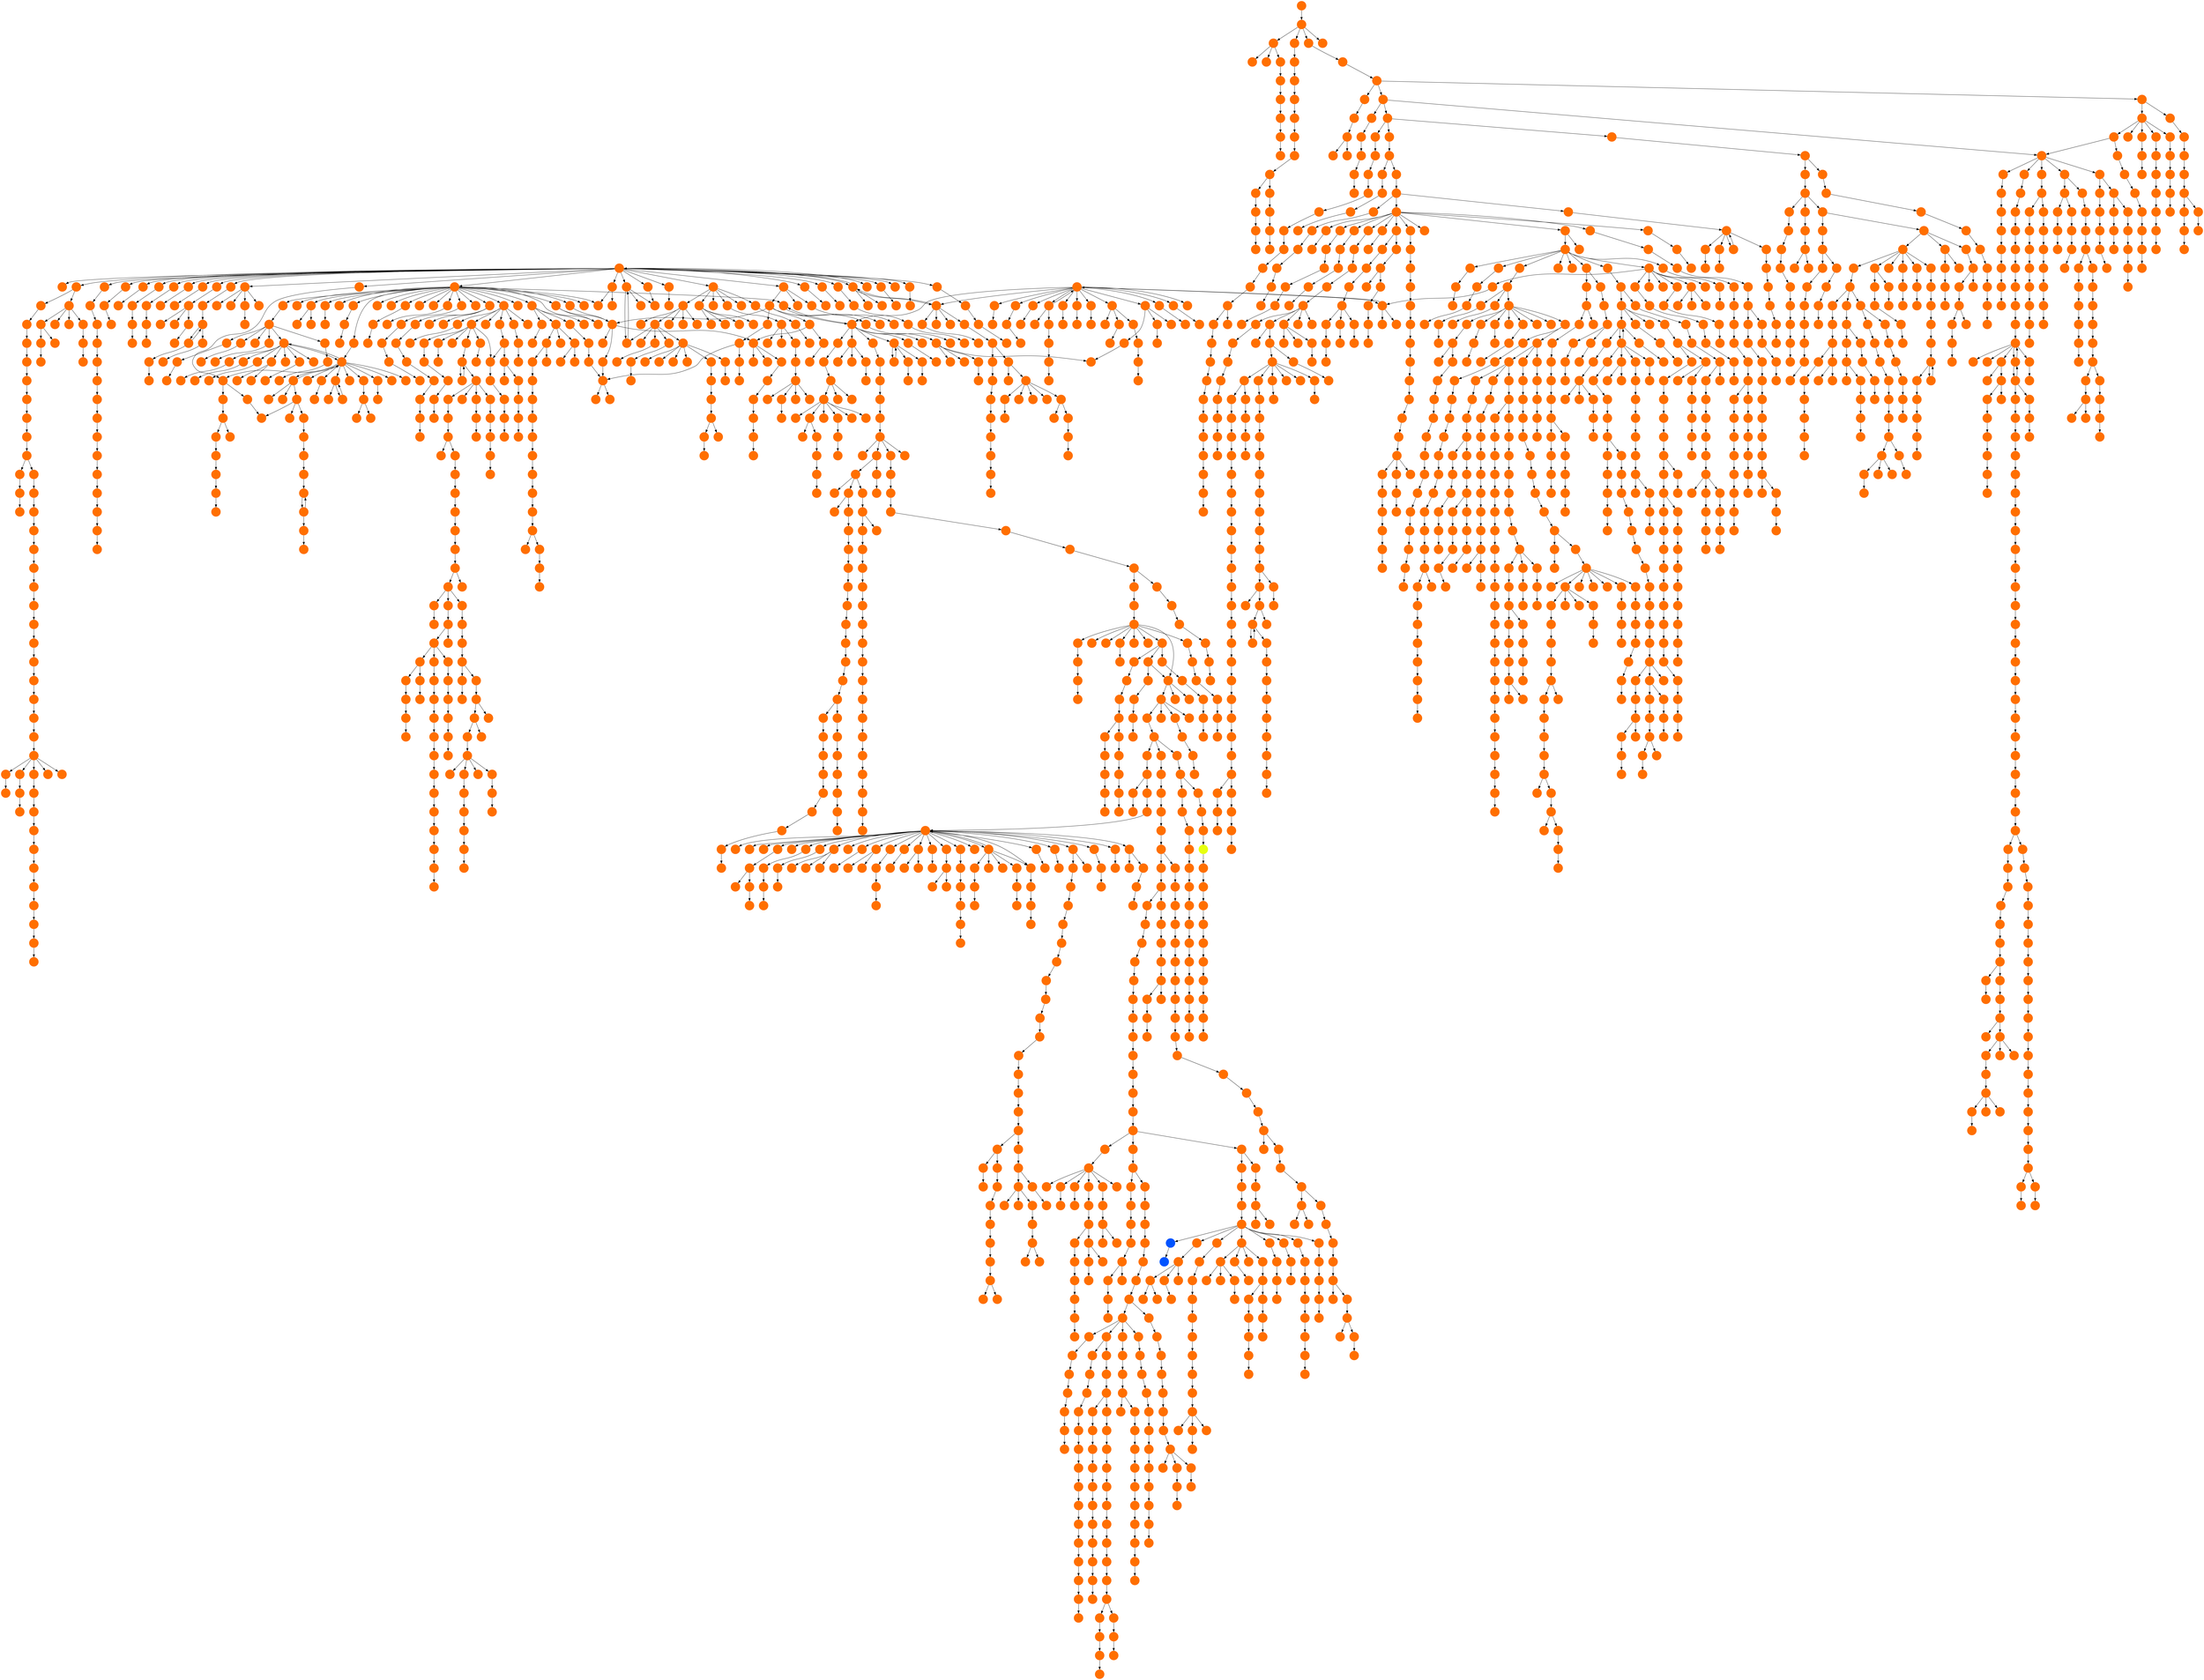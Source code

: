 digraph{
0 [tooltip = "S", penwidth = 0, style = filled, fillcolor = "#ff6f00", shape = circle, label = ""]
1 [tooltip = "S", penwidth = 0, style = filled, fillcolor = "#ff6f00", shape = circle, label = ""]
2 [tooltip = "S", penwidth = 0, style = filled, fillcolor = "#ff6f00", shape = circle, label = ""]
3 [tooltip = "S", penwidth = 0, style = filled, fillcolor = "#ff6f00", shape = circle, label = ""]
4 [tooltip = "S", penwidth = 0, style = filled, fillcolor = "#ff6f00", shape = circle, label = ""]
5 [tooltip = "S", penwidth = 0, style = filled, fillcolor = "#ff6f00", shape = circle, label = ""]
6 [tooltip = "S", penwidth = 0, style = filled, fillcolor = "#ff6f00", shape = circle, label = ""]
7 [tooltip = "S", penwidth = 0, style = filled, fillcolor = "#ff6f00", shape = circle, label = ""]
8 [tooltip = "S", penwidth = 0, style = filled, fillcolor = "#ff6f00", shape = circle, label = ""]
9 [tooltip = "S", penwidth = 0, style = filled, fillcolor = "#ff6f00", shape = circle, label = ""]
10 [tooltip = "S", penwidth = 0, style = filled, fillcolor = "#ff6f00", shape = circle, label = ""]
11 [tooltip = "S", penwidth = 0, style = filled, fillcolor = "#ff6f00", shape = circle, label = ""]
12 [tooltip = "S", penwidth = 0, style = filled, fillcolor = "#ff6f00", shape = circle, label = ""]
13 [tooltip = "S", penwidth = 0, style = filled, fillcolor = "#ff6f00", shape = circle, label = ""]
14 [tooltip = "S", penwidth = 0, style = filled, fillcolor = "#ff6f00", shape = circle, label = ""]
15 [tooltip = "S", penwidth = 0, style = filled, fillcolor = "#ff6f00", shape = circle, label = ""]
16 [tooltip = "S", penwidth = 0, style = filled, fillcolor = "#ff6f00", shape = circle, label = ""]
17 [tooltip = "S", penwidth = 0, style = filled, fillcolor = "#ff6f00", shape = circle, label = ""]
18 [tooltip = "S", penwidth = 0, style = filled, fillcolor = "#ff6f00", shape = circle, label = ""]
19 [tooltip = "S", penwidth = 0, style = filled, fillcolor = "#ff6f00", shape = circle, label = ""]
20 [tooltip = "S", penwidth = 0, style = filled, fillcolor = "#ff6f00", shape = circle, label = ""]
21 [tooltip = "S", penwidth = 0, style = filled, fillcolor = "#ff6f00", shape = circle, label = ""]
22 [tooltip = "S", penwidth = 0, style = filled, fillcolor = "#ff6f00", shape = circle, label = ""]
23 [tooltip = "S", penwidth = 0, style = filled, fillcolor = "#ff6f00", shape = circle, label = ""]
24 [tooltip = "S", penwidth = 0, style = filled, fillcolor = "#ff6f00", shape = circle, label = ""]
25 [tooltip = "S", penwidth = 0, style = filled, fillcolor = "#ff6f00", shape = circle, label = ""]
26 [tooltip = "S", penwidth = 0, style = filled, fillcolor = "#ff6f00", shape = circle, label = ""]
27 [tooltip = "S", penwidth = 0, style = filled, fillcolor = "#ff6f00", shape = circle, label = ""]
28 [tooltip = "S", penwidth = 0, style = filled, fillcolor = "#ff6f00", shape = circle, label = ""]
29 [tooltip = "S", penwidth = 0, style = filled, fillcolor = "#ff6f00", shape = circle, label = ""]
30 [tooltip = "S", penwidth = 0, style = filled, fillcolor = "#ff6f00", shape = circle, label = ""]
31 [tooltip = "S", penwidth = 0, style = filled, fillcolor = "#ff6f00", shape = circle, label = ""]
32 [tooltip = "S", penwidth = 0, style = filled, fillcolor = "#ff6f00", shape = circle, label = ""]
33 [tooltip = "S", penwidth = 0, style = filled, fillcolor = "#ff6f00", shape = circle, label = ""]
34 [tooltip = "S", penwidth = 0, style = filled, fillcolor = "#ff6f00", shape = circle, label = ""]
35 [tooltip = "S", penwidth = 0, style = filled, fillcolor = "#ff6f00", shape = circle, label = ""]
36 [tooltip = "S", penwidth = 0, style = filled, fillcolor = "#ff6f00", shape = circle, label = ""]
37 [tooltip = "S", penwidth = 0, style = filled, fillcolor = "#ff6f00", shape = circle, label = ""]
38 [tooltip = "S", penwidth = 0, style = filled, fillcolor = "#ff6f00", shape = circle, label = ""]
39 [tooltip = "S", penwidth = 0, style = filled, fillcolor = "#ff6f00", shape = circle, label = ""]
40 [tooltip = "S", penwidth = 0, style = filled, fillcolor = "#ff6f00", shape = circle, label = ""]
41 [tooltip = "S", penwidth = 0, style = filled, fillcolor = "#ff6f00", shape = circle, label = ""]
42 [tooltip = "S", penwidth = 0, style = filled, fillcolor = "#ff6f00", shape = circle, label = ""]
43 [tooltip = "S", penwidth = 0, style = filled, fillcolor = "#ff6f00", shape = circle, label = ""]
44 [tooltip = "S", penwidth = 0, style = filled, fillcolor = "#ff6f00", shape = circle, label = ""]
45 [tooltip = "S", penwidth = 0, style = filled, fillcolor = "#ff6f00", shape = circle, label = ""]
46 [tooltip = "S", penwidth = 0, style = filled, fillcolor = "#ff6f00", shape = circle, label = ""]
47 [tooltip = "S", penwidth = 0, style = filled, fillcolor = "#ff6f00", shape = circle, label = ""]
48 [tooltip = "S", penwidth = 0, style = filled, fillcolor = "#ff6f00", shape = circle, label = ""]
49 [tooltip = "S", penwidth = 0, style = filled, fillcolor = "#ff6f00", shape = circle, label = ""]
50 [tooltip = "S", penwidth = 0, style = filled, fillcolor = "#ff6f00", shape = circle, label = ""]
51 [tooltip = "S", penwidth = 0, style = filled, fillcolor = "#ff6f00", shape = circle, label = ""]
52 [tooltip = "S", penwidth = 0, style = filled, fillcolor = "#ff6f00", shape = circle, label = ""]
53 [tooltip = "S", penwidth = 0, style = filled, fillcolor = "#ff6f00", shape = circle, label = ""]
54 [tooltip = "S", penwidth = 0, style = filled, fillcolor = "#ff6f00", shape = circle, label = ""]
55 [tooltip = "S", penwidth = 0, style = filled, fillcolor = "#ff6f00", shape = circle, label = ""]
56 [tooltip = "S", penwidth = 0, style = filled, fillcolor = "#ff6f00", shape = circle, label = ""]
57 [tooltip = "S", penwidth = 0, style = filled, fillcolor = "#ff6f00", shape = circle, label = ""]
58 [tooltip = "S", penwidth = 0, style = filled, fillcolor = "#ff6f00", shape = circle, label = ""]
59 [tooltip = "S", penwidth = 0, style = filled, fillcolor = "#ff6f00", shape = circle, label = ""]
60 [tooltip = "S", penwidth = 0, style = filled, fillcolor = "#ff6f00", shape = circle, label = ""]
61 [tooltip = "S", penwidth = 0, style = filled, fillcolor = "#ff6f00", shape = circle, label = ""]
62 [tooltip = "S", penwidth = 0, style = filled, fillcolor = "#ff6f00", shape = circle, label = ""]
63 [tooltip = "S", penwidth = 0, style = filled, fillcolor = "#ff6f00", shape = circle, label = ""]
64 [tooltip = "S", penwidth = 0, style = filled, fillcolor = "#ff6f00", shape = circle, label = ""]
65 [tooltip = "S", penwidth = 0, style = filled, fillcolor = "#ff6f00", shape = circle, label = ""]
66 [tooltip = "S", penwidth = 0, style = filled, fillcolor = "#ff6f00", shape = circle, label = ""]
67 [tooltip = "S", penwidth = 0, style = filled, fillcolor = "#ff6f00", shape = circle, label = ""]
68 [tooltip = "S", penwidth = 0, style = filled, fillcolor = "#ff6f00", shape = circle, label = ""]
69 [tooltip = "S", penwidth = 0, style = filled, fillcolor = "#ff6f00", shape = circle, label = ""]
70 [tooltip = "S", penwidth = 0, style = filled, fillcolor = "#ff6f00", shape = circle, label = ""]
71 [tooltip = "S", penwidth = 0, style = filled, fillcolor = "#ff6f00", shape = circle, label = ""]
72 [tooltip = "S", penwidth = 0, style = filled, fillcolor = "#ff6f00", shape = circle, label = ""]
73 [tooltip = "S", penwidth = 0, style = filled, fillcolor = "#ff6f00", shape = circle, label = ""]
74 [tooltip = "S", penwidth = 0, style = filled, fillcolor = "#ff6f00", shape = circle, label = ""]
75 [tooltip = "S", penwidth = 0, style = filled, fillcolor = "#ff6f00", shape = circle, label = ""]
76 [tooltip = "S", penwidth = 0, style = filled, fillcolor = "#ff6f00", shape = circle, label = ""]
77 [tooltip = "S", penwidth = 0, style = filled, fillcolor = "#ff6f00", shape = circle, label = ""]
78 [tooltip = "S", penwidth = 0, style = filled, fillcolor = "#ff6f00", shape = circle, label = ""]
79 [tooltip = "S", penwidth = 0, style = filled, fillcolor = "#ff6f00", shape = circle, label = ""]
80 [tooltip = "S", penwidth = 0, style = filled, fillcolor = "#ff6f00", shape = circle, label = ""]
81 [tooltip = "S", penwidth = 0, style = filled, fillcolor = "#ff6f00", shape = circle, label = ""]
82 [tooltip = "S", penwidth = 0, style = filled, fillcolor = "#ff6f00", shape = circle, label = ""]
83 [tooltip = "S", penwidth = 0, style = filled, fillcolor = "#ff6f00", shape = circle, label = ""]
84 [tooltip = "S", penwidth = 0, style = filled, fillcolor = "#ff6f00", shape = circle, label = ""]
85 [tooltip = "S", penwidth = 0, style = filled, fillcolor = "#ff6f00", shape = circle, label = ""]
86 [tooltip = "S", penwidth = 0, style = filled, fillcolor = "#ff6f00", shape = circle, label = ""]
87 [tooltip = "S", penwidth = 0, style = filled, fillcolor = "#ff6f00", shape = circle, label = ""]
88 [tooltip = "S", penwidth = 0, style = filled, fillcolor = "#ff6f00", shape = circle, label = ""]
89 [tooltip = "S", penwidth = 0, style = filled, fillcolor = "#ff6f00", shape = circle, label = ""]
90 [tooltip = "S", penwidth = 0, style = filled, fillcolor = "#ff6f00", shape = circle, label = ""]
91 [tooltip = "S", penwidth = 0, style = filled, fillcolor = "#ff6f00", shape = circle, label = ""]
92 [tooltip = "S", penwidth = 0, style = filled, fillcolor = "#ff6f00", shape = circle, label = ""]
93 [tooltip = "S", penwidth = 0, style = filled, fillcolor = "#ff6f00", shape = circle, label = ""]
94 [tooltip = "S", penwidth = 0, style = filled, fillcolor = "#ff6f00", shape = circle, label = ""]
95 [tooltip = "S", penwidth = 0, style = filled, fillcolor = "#ff6f00", shape = circle, label = ""]
96 [tooltip = "S", penwidth = 0, style = filled, fillcolor = "#ff6f00", shape = circle, label = ""]
97 [tooltip = "S", penwidth = 0, style = filled, fillcolor = "#ff6f00", shape = circle, label = ""]
98 [tooltip = "S", penwidth = 0, style = filled, fillcolor = "#ff6f00", shape = circle, label = ""]
99 [tooltip = "S", penwidth = 0, style = filled, fillcolor = "#ff6f00", shape = circle, label = ""]
100 [tooltip = "S", penwidth = 0, style = filled, fillcolor = "#ff6f00", shape = circle, label = ""]
101 [tooltip = "S", penwidth = 0, style = filled, fillcolor = "#ff6f00", shape = circle, label = ""]
102 [tooltip = "S", penwidth = 0, style = filled, fillcolor = "#ff6f00", shape = circle, label = ""]
103 [tooltip = "S", penwidth = 0, style = filled, fillcolor = "#ff6f00", shape = circle, label = ""]
104 [tooltip = "S", penwidth = 0, style = filled, fillcolor = "#ff6f00", shape = circle, label = ""]
105 [tooltip = "S", penwidth = 0, style = filled, fillcolor = "#ff6f00", shape = circle, label = ""]
106 [tooltip = "S", penwidth = 0, style = filled, fillcolor = "#ff6f00", shape = circle, label = ""]
107 [tooltip = "S", penwidth = 0, style = filled, fillcolor = "#ff6f00", shape = circle, label = ""]
108 [tooltip = "S", penwidth = 0, style = filled, fillcolor = "#ff6f00", shape = circle, label = ""]
109 [tooltip = "S", penwidth = 0, style = filled, fillcolor = "#ff6f00", shape = circle, label = ""]
110 [tooltip = "S", penwidth = 0, style = filled, fillcolor = "#ff6f00", shape = circle, label = ""]
111 [tooltip = "S", penwidth = 0, style = filled, fillcolor = "#ff6f00", shape = circle, label = ""]
112 [tooltip = "S", penwidth = 0, style = filled, fillcolor = "#ff6f00", shape = circle, label = ""]
113 [tooltip = "S", penwidth = 0, style = filled, fillcolor = "#ff6f00", shape = circle, label = ""]
114 [tooltip = "S", penwidth = 0, style = filled, fillcolor = "#ff6f00", shape = circle, label = ""]
115 [tooltip = "S", penwidth = 0, style = filled, fillcolor = "#ff6f00", shape = circle, label = ""]
116 [tooltip = "S", penwidth = 0, style = filled, fillcolor = "#ff6f00", shape = circle, label = ""]
117 [tooltip = "S", penwidth = 0, style = filled, fillcolor = "#ff6f00", shape = circle, label = ""]
118 [tooltip = "S", penwidth = 0, style = filled, fillcolor = "#ff6f00", shape = circle, label = ""]
119 [tooltip = "S", penwidth = 0, style = filled, fillcolor = "#ff6f00", shape = circle, label = ""]
120 [tooltip = "S", penwidth = 0, style = filled, fillcolor = "#ff6f00", shape = circle, label = ""]
121 [tooltip = "S", penwidth = 0, style = filled, fillcolor = "#ff6f00", shape = circle, label = ""]
122 [tooltip = "S", penwidth = 0, style = filled, fillcolor = "#ff6f00", shape = circle, label = ""]
123 [tooltip = "S", penwidth = 0, style = filled, fillcolor = "#ff6f00", shape = circle, label = ""]
124 [tooltip = "S", penwidth = 0, style = filled, fillcolor = "#ff6f00", shape = circle, label = ""]
125 [tooltip = "S", penwidth = 0, style = filled, fillcolor = "#ff6f00", shape = circle, label = ""]
126 [tooltip = "S", penwidth = 0, style = filled, fillcolor = "#ff6f00", shape = circle, label = ""]
127 [tooltip = "S", penwidth = 0, style = filled, fillcolor = "#ff6f00", shape = circle, label = ""]
128 [tooltip = "S", penwidth = 0, style = filled, fillcolor = "#ff6f00", shape = circle, label = ""]
129 [tooltip = "S", penwidth = 0, style = filled, fillcolor = "#ff6f00", shape = circle, label = ""]
130 [tooltip = "S", penwidth = 0, style = filled, fillcolor = "#ff6f00", shape = circle, label = ""]
131 [tooltip = "S", penwidth = 0, style = filled, fillcolor = "#ff6f00", shape = circle, label = ""]
132 [tooltip = "S", penwidth = 0, style = filled, fillcolor = "#ff6f00", shape = circle, label = ""]
133 [tooltip = "S", penwidth = 0, style = filled, fillcolor = "#ff6f00", shape = circle, label = ""]
134 [tooltip = "S", penwidth = 0, style = filled, fillcolor = "#ff6f00", shape = circle, label = ""]
135 [tooltip = "S", penwidth = 0, style = filled, fillcolor = "#ff6f00", shape = circle, label = ""]
136 [tooltip = "S", penwidth = 0, style = filled, fillcolor = "#ff6f00", shape = circle, label = ""]
137 [tooltip = "S", penwidth = 0, style = filled, fillcolor = "#ff6f00", shape = circle, label = ""]
138 [tooltip = "S", penwidth = 0, style = filled, fillcolor = "#ff6f00", shape = circle, label = ""]
139 [tooltip = "S", penwidth = 0, style = filled, fillcolor = "#ff6f00", shape = circle, label = ""]
140 [tooltip = "S", penwidth = 0, style = filled, fillcolor = "#ff6f00", shape = circle, label = ""]
141 [tooltip = "S", penwidth = 0, style = filled, fillcolor = "#ff6f00", shape = circle, label = ""]
142 [tooltip = "S", penwidth = 0, style = filled, fillcolor = "#ff6f00", shape = circle, label = ""]
143 [tooltip = "S", penwidth = 0, style = filled, fillcolor = "#ff6f00", shape = circle, label = ""]
144 [tooltip = "S", penwidth = 0, style = filled, fillcolor = "#ff6f00", shape = circle, label = ""]
145 [tooltip = "S", penwidth = 0, style = filled, fillcolor = "#ff6f00", shape = circle, label = ""]
146 [tooltip = "S", penwidth = 0, style = filled, fillcolor = "#ff6f00", shape = circle, label = ""]
147 [tooltip = "S", penwidth = 0, style = filled, fillcolor = "#ff6f00", shape = circle, label = ""]
148 [tooltip = "S", penwidth = 0, style = filled, fillcolor = "#ff6f00", shape = circle, label = ""]
149 [tooltip = "S", penwidth = 0, style = filled, fillcolor = "#ff6f00", shape = circle, label = ""]
150 [tooltip = "S", penwidth = 0, style = filled, fillcolor = "#ff6f00", shape = circle, label = ""]
151 [tooltip = "S", penwidth = 0, style = filled, fillcolor = "#ff6f00", shape = circle, label = ""]
152 [tooltip = "S", penwidth = 0, style = filled, fillcolor = "#ff6f00", shape = circle, label = ""]
153 [tooltip = "S", penwidth = 0, style = filled, fillcolor = "#ff6f00", shape = circle, label = ""]
154 [tooltip = "S", penwidth = 0, style = filled, fillcolor = "#ff6f00", shape = circle, label = ""]
155 [tooltip = "S", penwidth = 0, style = filled, fillcolor = "#ff6f00", shape = circle, label = ""]
156 [tooltip = "S", penwidth = 0, style = filled, fillcolor = "#ff6f00", shape = circle, label = ""]
157 [tooltip = "S", penwidth = 0, style = filled, fillcolor = "#ff6f00", shape = circle, label = ""]
158 [tooltip = "S", penwidth = 0, style = filled, fillcolor = "#ff6f00", shape = circle, label = ""]
159 [tooltip = "S", penwidth = 0, style = filled, fillcolor = "#ff6f00", shape = circle, label = ""]
160 [tooltip = "S", penwidth = 0, style = filled, fillcolor = "#ff6f00", shape = circle, label = ""]
161 [tooltip = "S", penwidth = 0, style = filled, fillcolor = "#ff6f00", shape = circle, label = ""]
162 [tooltip = "S", penwidth = 0, style = filled, fillcolor = "#ff6f00", shape = circle, label = ""]
163 [tooltip = "S", penwidth = 0, style = filled, fillcolor = "#ff6f00", shape = circle, label = ""]
164 [tooltip = "S", penwidth = 0, style = filled, fillcolor = "#ff6f00", shape = circle, label = ""]
165 [tooltip = "S", penwidth = 0, style = filled, fillcolor = "#ff6f00", shape = circle, label = ""]
166 [tooltip = "S", penwidth = 0, style = filled, fillcolor = "#ff6f00", shape = circle, label = ""]
167 [tooltip = "S", penwidth = 0, style = filled, fillcolor = "#ff6f00", shape = circle, label = ""]
168 [tooltip = "S", penwidth = 0, style = filled, fillcolor = "#ff6f00", shape = circle, label = ""]
169 [tooltip = "S", penwidth = 0, style = filled, fillcolor = "#ff6f00", shape = circle, label = ""]
170 [tooltip = "S", penwidth = 0, style = filled, fillcolor = "#ff6f00", shape = circle, label = ""]
171 [tooltip = "S", penwidth = 0, style = filled, fillcolor = "#ff6f00", shape = circle, label = ""]
172 [tooltip = "S", penwidth = 0, style = filled, fillcolor = "#ff6f00", shape = circle, label = ""]
173 [tooltip = "S", penwidth = 0, style = filled, fillcolor = "#ff6f00", shape = circle, label = ""]
174 [tooltip = "S", penwidth = 0, style = filled, fillcolor = "#ff6f00", shape = circle, label = ""]
175 [tooltip = "S", penwidth = 0, style = filled, fillcolor = "#ff6f00", shape = circle, label = ""]
176 [tooltip = "S", penwidth = 0, style = filled, fillcolor = "#ff6f00", shape = circle, label = ""]
177 [tooltip = "S", penwidth = 0, style = filled, fillcolor = "#ff6f00", shape = circle, label = ""]
178 [tooltip = "S", penwidth = 0, style = filled, fillcolor = "#ff6f00", shape = circle, label = ""]
179 [tooltip = "S", penwidth = 0, style = filled, fillcolor = "#ff6f00", shape = circle, label = ""]
180 [tooltip = "S", penwidth = 0, style = filled, fillcolor = "#ff6f00", shape = circle, label = ""]
181 [tooltip = "S", penwidth = 0, style = filled, fillcolor = "#ff6f00", shape = circle, label = ""]
182 [tooltip = "S", penwidth = 0, style = filled, fillcolor = "#ff6f00", shape = circle, label = ""]
183 [tooltip = "S", penwidth = 0, style = filled, fillcolor = "#ff6f00", shape = circle, label = ""]
184 [tooltip = "S", penwidth = 0, style = filled, fillcolor = "#ff6f00", shape = circle, label = ""]
185 [tooltip = "S", penwidth = 0, style = filled, fillcolor = "#ff6f00", shape = circle, label = ""]
186 [tooltip = "S", penwidth = 0, style = filled, fillcolor = "#ff6f00", shape = circle, label = ""]
187 [tooltip = "S", penwidth = 0, style = filled, fillcolor = "#ff6f00", shape = circle, label = ""]
188 [tooltip = "S", penwidth = 0, style = filled, fillcolor = "#ff6f00", shape = circle, label = ""]
189 [tooltip = "S", penwidth = 0, style = filled, fillcolor = "#ff6f00", shape = circle, label = ""]
190 [tooltip = "S", penwidth = 0, style = filled, fillcolor = "#ff6f00", shape = circle, label = ""]
191 [tooltip = "S", penwidth = 0, style = filled, fillcolor = "#ff6f00", shape = circle, label = ""]
192 [tooltip = "S", penwidth = 0, style = filled, fillcolor = "#ff6f00", shape = circle, label = ""]
193 [tooltip = "S", penwidth = 0, style = filled, fillcolor = "#ff6f00", shape = circle, label = ""]
194 [tooltip = "S", penwidth = 0, style = filled, fillcolor = "#ff6f00", shape = circle, label = ""]
195 [tooltip = "S", penwidth = 0, style = filled, fillcolor = "#ff6f00", shape = circle, label = ""]
196 [tooltip = "S", penwidth = 0, style = filled, fillcolor = "#ff6f00", shape = circle, label = ""]
197 [tooltip = "S", penwidth = 0, style = filled, fillcolor = "#ff6f00", shape = circle, label = ""]
198 [tooltip = "S", penwidth = 0, style = filled, fillcolor = "#ff6f00", shape = circle, label = ""]
199 [tooltip = "S", penwidth = 0, style = filled, fillcolor = "#ff6f00", shape = circle, label = ""]
200 [tooltip = "S", penwidth = 0, style = filled, fillcolor = "#ff6f00", shape = circle, label = ""]
201 [tooltip = "S", penwidth = 0, style = filled, fillcolor = "#ff6f00", shape = circle, label = ""]
202 [tooltip = "S", penwidth = 0, style = filled, fillcolor = "#ff6f00", shape = circle, label = ""]
203 [tooltip = "S", penwidth = 0, style = filled, fillcolor = "#ff6f00", shape = circle, label = ""]
204 [tooltip = "S", penwidth = 0, style = filled, fillcolor = "#ff6f00", shape = circle, label = ""]
205 [tooltip = "S", penwidth = 0, style = filled, fillcolor = "#ff6f00", shape = circle, label = ""]
206 [tooltip = "S", penwidth = 0, style = filled, fillcolor = "#ff6f00", shape = circle, label = ""]
207 [tooltip = "S", penwidth = 0, style = filled, fillcolor = "#ff6f00", shape = circle, label = ""]
208 [tooltip = "S", penwidth = 0, style = filled, fillcolor = "#ff6f00", shape = circle, label = ""]
209 [tooltip = "S", penwidth = 0, style = filled, fillcolor = "#ff6f00", shape = circle, label = ""]
210 [tooltip = "S", penwidth = 0, style = filled, fillcolor = "#ff6f00", shape = circle, label = ""]
211 [tooltip = "S", penwidth = 0, style = filled, fillcolor = "#ff6f00", shape = circle, label = ""]
212 [tooltip = "S", penwidth = 0, style = filled, fillcolor = "#ff6f00", shape = circle, label = ""]
213 [tooltip = "S", penwidth = 0, style = filled, fillcolor = "#ff6f00", shape = circle, label = ""]
214 [tooltip = "S", penwidth = 0, style = filled, fillcolor = "#ff6f00", shape = circle, label = ""]
215 [tooltip = "S", penwidth = 0, style = filled, fillcolor = "#ff6f00", shape = circle, label = ""]
216 [tooltip = "S", penwidth = 0, style = filled, fillcolor = "#ff6f00", shape = circle, label = ""]
217 [tooltip = "S", penwidth = 0, style = filled, fillcolor = "#ff6f00", shape = circle, label = ""]
218 [tooltip = "S", penwidth = 0, style = filled, fillcolor = "#ff6f00", shape = circle, label = ""]
219 [tooltip = "S", penwidth = 0, style = filled, fillcolor = "#ff6f00", shape = circle, label = ""]
220 [tooltip = "S", penwidth = 0, style = filled, fillcolor = "#ff6f00", shape = circle, label = ""]
221 [tooltip = "S", penwidth = 0, style = filled, fillcolor = "#ff6f00", shape = circle, label = ""]
222 [tooltip = "S", penwidth = 0, style = filled, fillcolor = "#ff6f00", shape = circle, label = ""]
223 [tooltip = "S", penwidth = 0, style = filled, fillcolor = "#ff6f00", shape = circle, label = ""]
224 [tooltip = "S", penwidth = 0, style = filled, fillcolor = "#ff6f00", shape = circle, label = ""]
225 [tooltip = "S", penwidth = 0, style = filled, fillcolor = "#ff6f00", shape = circle, label = ""]
226 [tooltip = "S", penwidth = 0, style = filled, fillcolor = "#ff6f00", shape = circle, label = ""]
227 [tooltip = "S", penwidth = 0, style = filled, fillcolor = "#ff6f00", shape = circle, label = ""]
228 [tooltip = "S", penwidth = 0, style = filled, fillcolor = "#ff6f00", shape = circle, label = ""]
229 [tooltip = "S", penwidth = 0, style = filled, fillcolor = "#ff6f00", shape = circle, label = ""]
230 [tooltip = "S", penwidth = 0, style = filled, fillcolor = "#ff6f00", shape = circle, label = ""]
231 [tooltip = "S", penwidth = 0, style = filled, fillcolor = "#ff6f00", shape = circle, label = ""]
232 [tooltip = "S", penwidth = 0, style = filled, fillcolor = "#ff6f00", shape = circle, label = ""]
233 [tooltip = "S", penwidth = 0, style = filled, fillcolor = "#ff6f00", shape = circle, label = ""]
234 [tooltip = "S", penwidth = 0, style = filled, fillcolor = "#ff6f00", shape = circle, label = ""]
235 [tooltip = "S", penwidth = 0, style = filled, fillcolor = "#ff6f00", shape = circle, label = ""]
236 [tooltip = "S", penwidth = 0, style = filled, fillcolor = "#ff6f00", shape = circle, label = ""]
237 [tooltip = "S", penwidth = 0, style = filled, fillcolor = "#ff6f00", shape = circle, label = ""]
238 [tooltip = "S", penwidth = 0, style = filled, fillcolor = "#ff6f00", shape = circle, label = ""]
239 [tooltip = "S", penwidth = 0, style = filled, fillcolor = "#ff6f00", shape = circle, label = ""]
240 [tooltip = "S", penwidth = 0, style = filled, fillcolor = "#ff6f00", shape = circle, label = ""]
241 [tooltip = "S", penwidth = 0, style = filled, fillcolor = "#ff6f00", shape = circle, label = ""]
242 [tooltip = "S", penwidth = 0, style = filled, fillcolor = "#ff6f00", shape = circle, label = ""]
243 [tooltip = "S", penwidth = 0, style = filled, fillcolor = "#ff6f00", shape = circle, label = ""]
244 [tooltip = "S", penwidth = 0, style = filled, fillcolor = "#ff6f00", shape = circle, label = ""]
245 [tooltip = "S", penwidth = 0, style = filled, fillcolor = "#ff6f00", shape = circle, label = ""]
246 [tooltip = "S", penwidth = 0, style = filled, fillcolor = "#ff6f00", shape = circle, label = ""]
247 [tooltip = "S", penwidth = 0, style = filled, fillcolor = "#ff6f00", shape = circle, label = ""]
248 [tooltip = "S", penwidth = 0, style = filled, fillcolor = "#ff6f00", shape = circle, label = ""]
249 [tooltip = "S", penwidth = 0, style = filled, fillcolor = "#ff6f00", shape = circle, label = ""]
250 [tooltip = "S", penwidth = 0, style = filled, fillcolor = "#ff6f00", shape = circle, label = ""]
251 [tooltip = "S", penwidth = 0, style = filled, fillcolor = "#ff6f00", shape = circle, label = ""]
252 [tooltip = "S", penwidth = 0, style = filled, fillcolor = "#ff6f00", shape = circle, label = ""]
253 [tooltip = "S", penwidth = 0, style = filled, fillcolor = "#ff6f00", shape = circle, label = ""]
254 [tooltip = "S", penwidth = 0, style = filled, fillcolor = "#ff6f00", shape = circle, label = ""]
255 [tooltip = "S", penwidth = 0, style = filled, fillcolor = "#ff6f00", shape = circle, label = ""]
256 [tooltip = "S", penwidth = 0, style = filled, fillcolor = "#ff6f00", shape = circle, label = ""]
257 [tooltip = "S", penwidth = 0, style = filled, fillcolor = "#ff6f00", shape = circle, label = ""]
258 [tooltip = "S", penwidth = 0, style = filled, fillcolor = "#ff6f00", shape = circle, label = ""]
259 [tooltip = "S", penwidth = 0, style = filled, fillcolor = "#ff6f00", shape = circle, label = ""]
260 [tooltip = "S", penwidth = 0, style = filled, fillcolor = "#ff6f00", shape = circle, label = ""]
261 [tooltip = "S", penwidth = 0, style = filled, fillcolor = "#ff6f00", shape = circle, label = ""]
262 [tooltip = "S", penwidth = 0, style = filled, fillcolor = "#ff6f00", shape = circle, label = ""]
263 [tooltip = "S", penwidth = 0, style = filled, fillcolor = "#ff6f00", shape = circle, label = ""]
264 [tooltip = "S", penwidth = 0, style = filled, fillcolor = "#ff6f00", shape = circle, label = ""]
265 [tooltip = "S", penwidth = 0, style = filled, fillcolor = "#ff6f00", shape = circle, label = ""]
266 [tooltip = "S", penwidth = 0, style = filled, fillcolor = "#ff6f00", shape = circle, label = ""]
267 [tooltip = "S", penwidth = 0, style = filled, fillcolor = "#ff6f00", shape = circle, label = ""]
268 [tooltip = "S", penwidth = 0, style = filled, fillcolor = "#ff6f00", shape = circle, label = ""]
269 [tooltip = "S", penwidth = 0, style = filled, fillcolor = "#ff6f00", shape = circle, label = ""]
270 [tooltip = "S", penwidth = 0, style = filled, fillcolor = "#ff6f00", shape = circle, label = ""]
271 [tooltip = "S", penwidth = 0, style = filled, fillcolor = "#ff6f00", shape = circle, label = ""]
272 [tooltip = "S", penwidth = 0, style = filled, fillcolor = "#ff6f00", shape = circle, label = ""]
273 [tooltip = "S", penwidth = 0, style = filled, fillcolor = "#ff6f00", shape = circle, label = ""]
274 [tooltip = "S", penwidth = 0, style = filled, fillcolor = "#ff6f00", shape = circle, label = ""]
275 [tooltip = "S", penwidth = 0, style = filled, fillcolor = "#ff6f00", shape = circle, label = ""]
276 [tooltip = "S", penwidth = 0, style = filled, fillcolor = "#ff6f00", shape = circle, label = ""]
277 [tooltip = "S", penwidth = 0, style = filled, fillcolor = "#ff6f00", shape = circle, label = ""]
278 [tooltip = "S", penwidth = 0, style = filled, fillcolor = "#ff6f00", shape = circle, label = ""]
279 [tooltip = "S", penwidth = 0, style = filled, fillcolor = "#ff6f00", shape = circle, label = ""]
280 [tooltip = "S", penwidth = 0, style = filled, fillcolor = "#ff6f00", shape = circle, label = ""]
281 [tooltip = "S", penwidth = 0, style = filled, fillcolor = "#ff6f00", shape = circle, label = ""]
282 [tooltip = "S", penwidth = 0, style = filled, fillcolor = "#ff6f00", shape = circle, label = ""]
283 [tooltip = "S", penwidth = 0, style = filled, fillcolor = "#ff6f00", shape = circle, label = ""]
284 [tooltip = "S", penwidth = 0, style = filled, fillcolor = "#ff6f00", shape = circle, label = ""]
285 [tooltip = "S", penwidth = 0, style = filled, fillcolor = "#ff6f00", shape = circle, label = ""]
286 [tooltip = "S", penwidth = 0, style = filled, fillcolor = "#ff6f00", shape = circle, label = ""]
287 [tooltip = "S", penwidth = 0, style = filled, fillcolor = "#ff6f00", shape = circle, label = ""]
288 [tooltip = "S", penwidth = 0, style = filled, fillcolor = "#ff6f00", shape = circle, label = ""]
289 [tooltip = "S", penwidth = 0, style = filled, fillcolor = "#ff6f00", shape = circle, label = ""]
290 [tooltip = "S", penwidth = 0, style = filled, fillcolor = "#ff6f00", shape = circle, label = ""]
291 [tooltip = "S", penwidth = 0, style = filled, fillcolor = "#ff6f00", shape = circle, label = ""]
292 [tooltip = "S", penwidth = 0, style = filled, fillcolor = "#ff6f00", shape = circle, label = ""]
293 [tooltip = "S", penwidth = 0, style = filled, fillcolor = "#ff6f00", shape = circle, label = ""]
294 [tooltip = "S", penwidth = 0, style = filled, fillcolor = "#ff6f00", shape = circle, label = ""]
295 [tooltip = "S", penwidth = 0, style = filled, fillcolor = "#ff6f00", shape = circle, label = ""]
296 [tooltip = "S", penwidth = 0, style = filled, fillcolor = "#ff6f00", shape = circle, label = ""]
297 [tooltip = "S", penwidth = 0, style = filled, fillcolor = "#ff6f00", shape = circle, label = ""]
298 [tooltip = "S", penwidth = 0, style = filled, fillcolor = "#ff6f00", shape = circle, label = ""]
299 [tooltip = "S", penwidth = 0, style = filled, fillcolor = "#ff6f00", shape = circle, label = ""]
300 [tooltip = "S", penwidth = 0, style = filled, fillcolor = "#ff6f00", shape = circle, label = ""]
301 [tooltip = "S", penwidth = 0, style = filled, fillcolor = "#ff6f00", shape = circle, label = ""]
302 [tooltip = "S", penwidth = 0, style = filled, fillcolor = "#ff6f00", shape = circle, label = ""]
303 [tooltip = "S", penwidth = 0, style = filled, fillcolor = "#ff6f00", shape = circle, label = ""]
304 [tooltip = "S", penwidth = 0, style = filled, fillcolor = "#ff6f00", shape = circle, label = ""]
305 [tooltip = "S", penwidth = 0, style = filled, fillcolor = "#ff6f00", shape = circle, label = ""]
306 [tooltip = "S", penwidth = 0, style = filled, fillcolor = "#ff6f00", shape = circle, label = ""]
307 [tooltip = "S", penwidth = 0, style = filled, fillcolor = "#ff6f00", shape = circle, label = ""]
308 [tooltip = "S", penwidth = 0, style = filled, fillcolor = "#ff6f00", shape = circle, label = ""]
309 [tooltip = "S", penwidth = 0, style = filled, fillcolor = "#ff6f00", shape = circle, label = ""]
310 [tooltip = "S", penwidth = 0, style = filled, fillcolor = "#ff6f00", shape = circle, label = ""]
311 [tooltip = "S", penwidth = 0, style = filled, fillcolor = "#ff6f00", shape = circle, label = ""]
312 [tooltip = "S", penwidth = 0, style = filled, fillcolor = "#ff6f00", shape = circle, label = ""]
313 [tooltip = "S", penwidth = 0, style = filled, fillcolor = "#ff6f00", shape = circle, label = ""]
314 [tooltip = "S", penwidth = 0, style = filled, fillcolor = "#ff6f00", shape = circle, label = ""]
315 [tooltip = "S", penwidth = 0, style = filled, fillcolor = "#ff6f00", shape = circle, label = ""]
316 [tooltip = "S", penwidth = 0, style = filled, fillcolor = "#ff6f00", shape = circle, label = ""]
317 [tooltip = "S", penwidth = 0, style = filled, fillcolor = "#ff6f00", shape = circle, label = ""]
318 [tooltip = "S", penwidth = 0, style = filled, fillcolor = "#ff6f00", shape = circle, label = ""]
319 [tooltip = "S", penwidth = 0, style = filled, fillcolor = "#ff6f00", shape = circle, label = ""]
320 [tooltip = "S", penwidth = 0, style = filled, fillcolor = "#ff6f00", shape = circle, label = ""]
321 [tooltip = "S", penwidth = 0, style = filled, fillcolor = "#ff6f00", shape = circle, label = ""]
322 [tooltip = "S", penwidth = 0, style = filled, fillcolor = "#ff6f00", shape = circle, label = ""]
323 [tooltip = "S", penwidth = 0, style = filled, fillcolor = "#ff6f00", shape = circle, label = ""]
324 [tooltip = "S", penwidth = 0, style = filled, fillcolor = "#ff6f00", shape = circle, label = ""]
325 [tooltip = "S", penwidth = 0, style = filled, fillcolor = "#ff6f00", shape = circle, label = ""]
326 [tooltip = "S", penwidth = 0, style = filled, fillcolor = "#ff6f00", shape = circle, label = ""]
327 [tooltip = "S", penwidth = 0, style = filled, fillcolor = "#ff6f00", shape = circle, label = ""]
328 [tooltip = "S", penwidth = 0, style = filled, fillcolor = "#ff6f00", shape = circle, label = ""]
329 [tooltip = "S", penwidth = 0, style = filled, fillcolor = "#ff6f00", shape = circle, label = ""]
330 [tooltip = "S", penwidth = 0, style = filled, fillcolor = "#ff6f00", shape = circle, label = ""]
331 [tooltip = "S", penwidth = 0, style = filled, fillcolor = "#ff6f00", shape = circle, label = ""]
332 [tooltip = "S", penwidth = 0, style = filled, fillcolor = "#ff6f00", shape = circle, label = ""]
333 [tooltip = "S", penwidth = 0, style = filled, fillcolor = "#ff6f00", shape = circle, label = ""]
334 [tooltip = "S", penwidth = 0, style = filled, fillcolor = "#ff6f00", shape = circle, label = ""]
335 [tooltip = "S", penwidth = 0, style = filled, fillcolor = "#ff6f00", shape = circle, label = ""]
336 [tooltip = "S", penwidth = 0, style = filled, fillcolor = "#ff6f00", shape = circle, label = ""]
337 [tooltip = "S", penwidth = 0, style = filled, fillcolor = "#ff6f00", shape = circle, label = ""]
338 [tooltip = "S", penwidth = 0, style = filled, fillcolor = "#ff6f00", shape = circle, label = ""]
339 [tooltip = "S", penwidth = 0, style = filled, fillcolor = "#ff6f00", shape = circle, label = ""]
340 [tooltip = "S", penwidth = 0, style = filled, fillcolor = "#ff6f00", shape = circle, label = ""]
341 [tooltip = "S", penwidth = 0, style = filled, fillcolor = "#ff6f00", shape = circle, label = ""]
342 [tooltip = "S", penwidth = 0, style = filled, fillcolor = "#ff6f00", shape = circle, label = ""]
343 [tooltip = "S", penwidth = 0, style = filled, fillcolor = "#ff6f00", shape = circle, label = ""]
344 [tooltip = "S", penwidth = 0, style = filled, fillcolor = "#ff6f00", shape = circle, label = ""]
345 [tooltip = "S", penwidth = 0, style = filled, fillcolor = "#ff6f00", shape = circle, label = ""]
346 [tooltip = "S", penwidth = 0, style = filled, fillcolor = "#ff6f00", shape = circle, label = ""]
347 [tooltip = "S", penwidth = 0, style = filled, fillcolor = "#ff6f00", shape = circle, label = ""]
348 [tooltip = "S", penwidth = 0, style = filled, fillcolor = "#ff6f00", shape = circle, label = ""]
349 [tooltip = "S", penwidth = 0, style = filled, fillcolor = "#ff6f00", shape = circle, label = ""]
350 [tooltip = "S", penwidth = 0, style = filled, fillcolor = "#ff6f00", shape = circle, label = ""]
351 [tooltip = "S", penwidth = 0, style = filled, fillcolor = "#ff6f00", shape = circle, label = ""]
352 [tooltip = "S", penwidth = 0, style = filled, fillcolor = "#ff6f00", shape = circle, label = ""]
353 [tooltip = "S", penwidth = 0, style = filled, fillcolor = "#ff6f00", shape = circle, label = ""]
354 [tooltip = "S", penwidth = 0, style = filled, fillcolor = "#ff6f00", shape = circle, label = ""]
355 [tooltip = "S", penwidth = 0, style = filled, fillcolor = "#ff6f00", shape = circle, label = ""]
356 [tooltip = "S", penwidth = 0, style = filled, fillcolor = "#ff6f00", shape = circle, label = ""]
357 [tooltip = "S", penwidth = 0, style = filled, fillcolor = "#ff6f00", shape = circle, label = ""]
358 [tooltip = "S", penwidth = 0, style = filled, fillcolor = "#ff6f00", shape = circle, label = ""]
359 [tooltip = "S", penwidth = 0, style = filled, fillcolor = "#ff6f00", shape = circle, label = ""]
360 [tooltip = "S", penwidth = 0, style = filled, fillcolor = "#ff6f00", shape = circle, label = ""]
361 [tooltip = "S", penwidth = 0, style = filled, fillcolor = "#ff6f00", shape = circle, label = ""]
362 [tooltip = "S", penwidth = 0, style = filled, fillcolor = "#ff6f00", shape = circle, label = ""]
363 [tooltip = "S", penwidth = 0, style = filled, fillcolor = "#ff6f00", shape = circle, label = ""]
364 [tooltip = "S", penwidth = 0, style = filled, fillcolor = "#ff6f00", shape = circle, label = ""]
365 [tooltip = "S", penwidth = 0, style = filled, fillcolor = "#ff6f00", shape = circle, label = ""]
366 [tooltip = "S", penwidth = 0, style = filled, fillcolor = "#ff6f00", shape = circle, label = ""]
367 [tooltip = "S", penwidth = 0, style = filled, fillcolor = "#ff6f00", shape = circle, label = ""]
368 [tooltip = "S", penwidth = 0, style = filled, fillcolor = "#ff6f00", shape = circle, label = ""]
369 [tooltip = "S", penwidth = 0, style = filled, fillcolor = "#ff6f00", shape = circle, label = ""]
370 [tooltip = "S", penwidth = 0, style = filled, fillcolor = "#ff6f00", shape = circle, label = ""]
371 [tooltip = "S", penwidth = 0, style = filled, fillcolor = "#ff6f00", shape = circle, label = ""]
372 [tooltip = "S", penwidth = 0, style = filled, fillcolor = "#ff6f00", shape = circle, label = ""]
373 [tooltip = "S", penwidth = 0, style = filled, fillcolor = "#ff6f00", shape = circle, label = ""]
374 [tooltip = "S", penwidth = 0, style = filled, fillcolor = "#ff6f00", shape = circle, label = ""]
375 [tooltip = "S", penwidth = 0, style = filled, fillcolor = "#ff6f00", shape = circle, label = ""]
376 [tooltip = "S", penwidth = 0, style = filled, fillcolor = "#ff6f00", shape = circle, label = ""]
377 [tooltip = "S", penwidth = 0, style = filled, fillcolor = "#ff6f00", shape = circle, label = ""]
378 [tooltip = "S", penwidth = 0, style = filled, fillcolor = "#ff6f00", shape = circle, label = ""]
379 [tooltip = "S", penwidth = 0, style = filled, fillcolor = "#ff6f00", shape = circle, label = ""]
380 [tooltip = "S", penwidth = 0, style = filled, fillcolor = "#ff6f00", shape = circle, label = ""]
381 [tooltip = "S", penwidth = 0, style = filled, fillcolor = "#ff6f00", shape = circle, label = ""]
382 [tooltip = "S", penwidth = 0, style = filled, fillcolor = "#ff6f00", shape = circle, label = ""]
383 [tooltip = "S", penwidth = 0, style = filled, fillcolor = "#ff6f00", shape = circle, label = ""]
384 [tooltip = "S", penwidth = 0, style = filled, fillcolor = "#ff6f00", shape = circle, label = ""]
385 [tooltip = "S", penwidth = 0, style = filled, fillcolor = "#ff6f00", shape = circle, label = ""]
386 [tooltip = "S", penwidth = 0, style = filled, fillcolor = "#ff6f00", shape = circle, label = ""]
387 [tooltip = "S", penwidth = 0, style = filled, fillcolor = "#ff6f00", shape = circle, label = ""]
388 [tooltip = "S", penwidth = 0, style = filled, fillcolor = "#ff6f00", shape = circle, label = ""]
389 [tooltip = "S", penwidth = 0, style = filled, fillcolor = "#ff6f00", shape = circle, label = ""]
390 [tooltip = "S", penwidth = 0, style = filled, fillcolor = "#ff6f00", shape = circle, label = ""]
391 [tooltip = "S", penwidth = 0, style = filled, fillcolor = "#ff6f00", shape = circle, label = ""]
392 [tooltip = "S", penwidth = 0, style = filled, fillcolor = "#ff6f00", shape = circle, label = ""]
393 [tooltip = "S", penwidth = 0, style = filled, fillcolor = "#ff6f00", shape = circle, label = ""]
394 [tooltip = "S", penwidth = 0, style = filled, fillcolor = "#ff6f00", shape = circle, label = ""]
395 [tooltip = "S", penwidth = 0, style = filled, fillcolor = "#ff6f00", shape = circle, label = ""]
396 [tooltip = "S", penwidth = 0, style = filled, fillcolor = "#ff6f00", shape = circle, label = ""]
397 [tooltip = "S", penwidth = 0, style = filled, fillcolor = "#ff6f00", shape = circle, label = ""]
398 [tooltip = "S", penwidth = 0, style = filled, fillcolor = "#ff6f00", shape = circle, label = ""]
399 [tooltip = "S", penwidth = 0, style = filled, fillcolor = "#ff6f00", shape = circle, label = ""]
400 [tooltip = "S", penwidth = 0, style = filled, fillcolor = "#ff6f00", shape = circle, label = ""]
401 [tooltip = "S", penwidth = 0, style = filled, fillcolor = "#ff6f00", shape = circle, label = ""]
402 [tooltip = "S", penwidth = 0, style = filled, fillcolor = "#ff6f00", shape = circle, label = ""]
403 [tooltip = "S", penwidth = 0, style = filled, fillcolor = "#ff6f00", shape = circle, label = ""]
404 [tooltip = "S", penwidth = 0, style = filled, fillcolor = "#ff6f00", shape = circle, label = ""]
405 [tooltip = "S", penwidth = 0, style = filled, fillcolor = "#ff6f00", shape = circle, label = ""]
406 [tooltip = "S", penwidth = 0, style = filled, fillcolor = "#ff6f00", shape = circle, label = ""]
407 [tooltip = "S", penwidth = 0, style = filled, fillcolor = "#ff6f00", shape = circle, label = ""]
408 [tooltip = "S", penwidth = 0, style = filled, fillcolor = "#ff6f00", shape = circle, label = ""]
409 [tooltip = "S", penwidth = 0, style = filled, fillcolor = "#ff6f00", shape = circle, label = ""]
410 [tooltip = "S", penwidth = 0, style = filled, fillcolor = "#ff6f00", shape = circle, label = ""]
411 [tooltip = "S", penwidth = 0, style = filled, fillcolor = "#ff6f00", shape = circle, label = ""]
412 [tooltip = "S", penwidth = 0, style = filled, fillcolor = "#ff6f00", shape = circle, label = ""]
413 [tooltip = "S", penwidth = 0, style = filled, fillcolor = "#ff6f00", shape = circle, label = ""]
414 [tooltip = "S", penwidth = 0, style = filled, fillcolor = "#ff6f00", shape = circle, label = ""]
415 [tooltip = "S", penwidth = 0, style = filled, fillcolor = "#ff6f00", shape = circle, label = ""]
416 [tooltip = "S", penwidth = 0, style = filled, fillcolor = "#ff6f00", shape = circle, label = ""]
417 [tooltip = "S", penwidth = 0, style = filled, fillcolor = "#ff6f00", shape = circle, label = ""]
418 [tooltip = "S", penwidth = 0, style = filled, fillcolor = "#ff6f00", shape = circle, label = ""]
419 [tooltip = "S", penwidth = 0, style = filled, fillcolor = "#ff6f00", shape = circle, label = ""]
420 [tooltip = "S", penwidth = 0, style = filled, fillcolor = "#ff6f00", shape = circle, label = ""]
421 [tooltip = "S", penwidth = 0, style = filled, fillcolor = "#ff6f00", shape = circle, label = ""]
422 [tooltip = "S", penwidth = 0, style = filled, fillcolor = "#ff6f00", shape = circle, label = ""]
423 [tooltip = "S", penwidth = 0, style = filled, fillcolor = "#ff6f00", shape = circle, label = ""]
424 [tooltip = "S", penwidth = 0, style = filled, fillcolor = "#ff6f00", shape = circle, label = ""]
425 [tooltip = "S", penwidth = 0, style = filled, fillcolor = "#ff6f00", shape = circle, label = ""]
426 [tooltip = "S", penwidth = 0, style = filled, fillcolor = "#ff6f00", shape = circle, label = ""]
427 [tooltip = "S", penwidth = 0, style = filled, fillcolor = "#ff6f00", shape = circle, label = ""]
428 [tooltip = "S", penwidth = 0, style = filled, fillcolor = "#ff6f00", shape = circle, label = ""]
429 [tooltip = "S", penwidth = 0, style = filled, fillcolor = "#ff6f00", shape = circle, label = ""]
430 [tooltip = "S", penwidth = 0, style = filled, fillcolor = "#ff6f00", shape = circle, label = ""]
431 [tooltip = "S", penwidth = 0, style = filled, fillcolor = "#ff6f00", shape = circle, label = ""]
432 [tooltip = "S", penwidth = 0, style = filled, fillcolor = "#ff6f00", shape = circle, label = ""]
433 [tooltip = "S", penwidth = 0, style = filled, fillcolor = "#ff6f00", shape = circle, label = ""]
434 [tooltip = "S", penwidth = 0, style = filled, fillcolor = "#ff6f00", shape = circle, label = ""]
435 [tooltip = "S", penwidth = 0, style = filled, fillcolor = "#ff6f00", shape = circle, label = ""]
436 [tooltip = "S", penwidth = 0, style = filled, fillcolor = "#ff6f00", shape = circle, label = ""]
437 [tooltip = "S", penwidth = 0, style = filled, fillcolor = "#ff6f00", shape = circle, label = ""]
438 [tooltip = "S", penwidth = 0, style = filled, fillcolor = "#ff6f00", shape = circle, label = ""]
439 [tooltip = "S", penwidth = 0, style = filled, fillcolor = "#ff6f00", shape = circle, label = ""]
440 [tooltip = "S", penwidth = 0, style = filled, fillcolor = "#ff6f00", shape = circle, label = ""]
441 [tooltip = "S", penwidth = 0, style = filled, fillcolor = "#ff6f00", shape = circle, label = ""]
442 [tooltip = "S", penwidth = 0, style = filled, fillcolor = "#ff6f00", shape = circle, label = ""]
443 [tooltip = "S", penwidth = 0, style = filled, fillcolor = "#ff6f00", shape = circle, label = ""]
444 [tooltip = "S", penwidth = 0, style = filled, fillcolor = "#ff6f00", shape = circle, label = ""]
445 [tooltip = "S", penwidth = 0, style = filled, fillcolor = "#ff6f00", shape = circle, label = ""]
446 [tooltip = "S", penwidth = 0, style = filled, fillcolor = "#ff6f00", shape = circle, label = ""]
447 [tooltip = "S", penwidth = 0, style = filled, fillcolor = "#ff6f00", shape = circle, label = ""]
448 [tooltip = "S", penwidth = 0, style = filled, fillcolor = "#ff6f00", shape = circle, label = ""]
449 [tooltip = "S", penwidth = 0, style = filled, fillcolor = "#ff6f00", shape = circle, label = ""]
450 [tooltip = "S", penwidth = 0, style = filled, fillcolor = "#ff6f00", shape = circle, label = ""]
451 [tooltip = "S", penwidth = 0, style = filled, fillcolor = "#ff6f00", shape = circle, label = ""]
452 [tooltip = "S", penwidth = 0, style = filled, fillcolor = "#ff6f00", shape = circle, label = ""]
453 [tooltip = "S", penwidth = 0, style = filled, fillcolor = "#ff6f00", shape = circle, label = ""]
454 [tooltip = "S", penwidth = 0, style = filled, fillcolor = "#ff6f00", shape = circle, label = ""]
455 [tooltip = "S", penwidth = 0, style = filled, fillcolor = "#ff6f00", shape = circle, label = ""]
456 [tooltip = "S", penwidth = 0, style = filled, fillcolor = "#ff6f00", shape = circle, label = ""]
457 [tooltip = "S", penwidth = 0, style = filled, fillcolor = "#ff6f00", shape = circle, label = ""]
458 [tooltip = "S", penwidth = 0, style = filled, fillcolor = "#ff6f00", shape = circle, label = ""]
459 [tooltip = "S", penwidth = 0, style = filled, fillcolor = "#ff6f00", shape = circle, label = ""]
460 [tooltip = "S", penwidth = 0, style = filled, fillcolor = "#ff6f00", shape = circle, label = ""]
461 [tooltip = "S", penwidth = 0, style = filled, fillcolor = "#ff6f00", shape = circle, label = ""]
462 [tooltip = "S", penwidth = 0, style = filled, fillcolor = "#ff6f00", shape = circle, label = ""]
463 [tooltip = "S", penwidth = 0, style = filled, fillcolor = "#ff6f00", shape = circle, label = ""]
464 [tooltip = "S", penwidth = 0, style = filled, fillcolor = "#ff6f00", shape = circle, label = ""]
465 [tooltip = "S", penwidth = 0, style = filled, fillcolor = "#ff6f00", shape = circle, label = ""]
466 [tooltip = "S", penwidth = 0, style = filled, fillcolor = "#ff6f00", shape = circle, label = ""]
467 [tooltip = "S", penwidth = 0, style = filled, fillcolor = "#ff6f00", shape = circle, label = ""]
468 [tooltip = "S", penwidth = 0, style = filled, fillcolor = "#ff6f00", shape = circle, label = ""]
469 [tooltip = "S", penwidth = 0, style = filled, fillcolor = "#ff6f00", shape = circle, label = ""]
470 [tooltip = "S", penwidth = 0, style = filled, fillcolor = "#ff6f00", shape = circle, label = ""]
471 [tooltip = "S", penwidth = 0, style = filled, fillcolor = "#ff6f00", shape = circle, label = ""]
472 [tooltip = "S", penwidth = 0, style = filled, fillcolor = "#ff6f00", shape = circle, label = ""]
473 [tooltip = "S", penwidth = 0, style = filled, fillcolor = "#ff6f00", shape = circle, label = ""]
474 [tooltip = "S", penwidth = 0, style = filled, fillcolor = "#ff6f00", shape = circle, label = ""]
475 [tooltip = "S", penwidth = 0, style = filled, fillcolor = "#ff6f00", shape = circle, label = ""]
476 [tooltip = "S", penwidth = 0, style = filled, fillcolor = "#ff6f00", shape = circle, label = ""]
477 [tooltip = "S", penwidth = 0, style = filled, fillcolor = "#ff6f00", shape = circle, label = ""]
478 [tooltip = "S", penwidth = 0, style = filled, fillcolor = "#ff6f00", shape = circle, label = ""]
479 [tooltip = "S", penwidth = 0, style = filled, fillcolor = "#ff6f00", shape = circle, label = ""]
480 [tooltip = "S", penwidth = 0, style = filled, fillcolor = "#ff6f00", shape = circle, label = ""]
481 [tooltip = "S", penwidth = 0, style = filled, fillcolor = "#ff6f00", shape = circle, label = ""]
482 [tooltip = "S", penwidth = 0, style = filled, fillcolor = "#ff6f00", shape = circle, label = ""]
483 [tooltip = "S", penwidth = 0, style = filled, fillcolor = "#ff6f00", shape = circle, label = ""]
484 [tooltip = "S", penwidth = 0, style = filled, fillcolor = "#ff6f00", shape = circle, label = ""]
485 [tooltip = "S", penwidth = 0, style = filled, fillcolor = "#ff6f00", shape = circle, label = ""]
486 [tooltip = "S", penwidth = 0, style = filled, fillcolor = "#ff6f00", shape = circle, label = ""]
487 [tooltip = "S", penwidth = 0, style = filled, fillcolor = "#ff6f00", shape = circle, label = ""]
488 [tooltip = "S", penwidth = 0, style = filled, fillcolor = "#ff6f00", shape = circle, label = ""]
489 [tooltip = "S", penwidth = 0, style = filled, fillcolor = "#ff6f00", shape = circle, label = ""]
490 [tooltip = "S", penwidth = 0, style = filled, fillcolor = "#ff6f00", shape = circle, label = ""]
491 [tooltip = "S", penwidth = 0, style = filled, fillcolor = "#ff6f00", shape = circle, label = ""]
492 [tooltip = "S", penwidth = 0, style = filled, fillcolor = "#ff6f00", shape = circle, label = ""]
493 [tooltip = "S", penwidth = 0, style = filled, fillcolor = "#ff6f00", shape = circle, label = ""]
494 [tooltip = "S", penwidth = 0, style = filled, fillcolor = "#ff6f00", shape = circle, label = ""]
495 [tooltip = "S", penwidth = 0, style = filled, fillcolor = "#ff6f00", shape = circle, label = ""]
496 [tooltip = "S", penwidth = 0, style = filled, fillcolor = "#ff6f00", shape = circle, label = ""]
497 [tooltip = "S", penwidth = 0, style = filled, fillcolor = "#ff6f00", shape = circle, label = ""]
498 [tooltip = "S", penwidth = 0, style = filled, fillcolor = "#ff6f00", shape = circle, label = ""]
499 [tooltip = "S", penwidth = 0, style = filled, fillcolor = "#ff6f00", shape = circle, label = ""]
500 [tooltip = "S", penwidth = 0, style = filled, fillcolor = "#ff6f00", shape = circle, label = ""]
501 [tooltip = "S", penwidth = 0, style = filled, fillcolor = "#ff6f00", shape = circle, label = ""]
502 [tooltip = "S", penwidth = 0, style = filled, fillcolor = "#ff6f00", shape = circle, label = ""]
503 [tooltip = "S", penwidth = 0, style = filled, fillcolor = "#ff6f00", shape = circle, label = ""]
504 [tooltip = "S", penwidth = 0, style = filled, fillcolor = "#ff6f00", shape = circle, label = ""]
505 [tooltip = "S", penwidth = 0, style = filled, fillcolor = "#ff6f00", shape = circle, label = ""]
506 [tooltip = "S", penwidth = 0, style = filled, fillcolor = "#ff6f00", shape = circle, label = ""]
507 [tooltip = "S", penwidth = 0, style = filled, fillcolor = "#ff6f00", shape = circle, label = ""]
508 [tooltip = "S", penwidth = 0, style = filled, fillcolor = "#ff6f00", shape = circle, label = ""]
509 [tooltip = "S", penwidth = 0, style = filled, fillcolor = "#ff6f00", shape = circle, label = ""]
510 [tooltip = "S", penwidth = 0, style = filled, fillcolor = "#ff6f00", shape = circle, label = ""]
511 [tooltip = "S", penwidth = 0, style = filled, fillcolor = "#ff6f00", shape = circle, label = ""]
512 [tooltip = "S", penwidth = 0, style = filled, fillcolor = "#ff6f00", shape = circle, label = ""]
513 [tooltip = "S", penwidth = 0, style = filled, fillcolor = "#ff6f00", shape = circle, label = ""]
514 [tooltip = "S", penwidth = 0, style = filled, fillcolor = "#ff6f00", shape = circle, label = ""]
515 [tooltip = "S", penwidth = 0, style = filled, fillcolor = "#ff6f00", shape = circle, label = ""]
516 [tooltip = "S", penwidth = 0, style = filled, fillcolor = "#ff6f00", shape = circle, label = ""]
517 [tooltip = "S", penwidth = 0, style = filled, fillcolor = "#ff6f00", shape = circle, label = ""]
518 [tooltip = "S", penwidth = 0, style = filled, fillcolor = "#ff6f00", shape = circle, label = ""]
519 [tooltip = "S", penwidth = 0, style = filled, fillcolor = "#ff6f00", shape = circle, label = ""]
520 [tooltip = "S", penwidth = 0, style = filled, fillcolor = "#ff6f00", shape = circle, label = ""]
521 [tooltip = "S", penwidth = 0, style = filled, fillcolor = "#ff6f00", shape = circle, label = ""]
522 [tooltip = "S", penwidth = 0, style = filled, fillcolor = "#ff6f00", shape = circle, label = ""]
523 [tooltip = "S", penwidth = 0, style = filled, fillcolor = "#ff6f00", shape = circle, label = ""]
524 [tooltip = "S", penwidth = 0, style = filled, fillcolor = "#ff6f00", shape = circle, label = ""]
525 [tooltip = "S", penwidth = 0, style = filled, fillcolor = "#ff6f00", shape = circle, label = ""]
526 [tooltip = "S", penwidth = 0, style = filled, fillcolor = "#ff6f00", shape = circle, label = ""]
527 [tooltip = "S", penwidth = 0, style = filled, fillcolor = "#ff6f00", shape = circle, label = ""]
528 [tooltip = "S", penwidth = 0, style = filled, fillcolor = "#ff6f00", shape = circle, label = ""]
529 [tooltip = "S", penwidth = 0, style = filled, fillcolor = "#ff6f00", shape = circle, label = ""]
530 [tooltip = "S", penwidth = 0, style = filled, fillcolor = "#ff6f00", shape = circle, label = ""]
531 [tooltip = "S", penwidth = 0, style = filled, fillcolor = "#ff6f00", shape = circle, label = ""]
532 [tooltip = "S", penwidth = 0, style = filled, fillcolor = "#ff6f00", shape = circle, label = ""]
533 [tooltip = "S", penwidth = 0, style = filled, fillcolor = "#ff6f00", shape = circle, label = ""]
534 [tooltip = "S", penwidth = 0, style = filled, fillcolor = "#ff6f00", shape = circle, label = ""]
535 [tooltip = "S", penwidth = 0, style = filled, fillcolor = "#ff6f00", shape = circle, label = ""]
536 [tooltip = "S", penwidth = 0, style = filled, fillcolor = "#ff6f00", shape = circle, label = ""]
537 [tooltip = "S", penwidth = 0, style = filled, fillcolor = "#ff6f00", shape = circle, label = ""]
538 [tooltip = "S", penwidth = 0, style = filled, fillcolor = "#ff6f00", shape = circle, label = ""]
539 [tooltip = "S", penwidth = 0, style = filled, fillcolor = "#ff6f00", shape = circle, label = ""]
540 [tooltip = "S", penwidth = 0, style = filled, fillcolor = "#ff6f00", shape = circle, label = ""]
541 [tooltip = "S", penwidth = 0, style = filled, fillcolor = "#ff6f00", shape = circle, label = ""]
542 [tooltip = "S", penwidth = 0, style = filled, fillcolor = "#ff6f00", shape = circle, label = ""]
543 [tooltip = "S", penwidth = 0, style = filled, fillcolor = "#ff6f00", shape = circle, label = ""]
544 [tooltip = "S", penwidth = 0, style = filled, fillcolor = "#ff6f00", shape = circle, label = ""]
545 [tooltip = "S", penwidth = 0, style = filled, fillcolor = "#ff6f00", shape = circle, label = ""]
546 [tooltip = "S", penwidth = 0, style = filled, fillcolor = "#ff6f00", shape = circle, label = ""]
547 [tooltip = "S", penwidth = 0, style = filled, fillcolor = "#ff6f00", shape = circle, label = ""]
548 [tooltip = "S", penwidth = 0, style = filled, fillcolor = "#ff6f00", shape = circle, label = ""]
549 [tooltip = "S", penwidth = 0, style = filled, fillcolor = "#ff6f00", shape = circle, label = ""]
550 [tooltip = "S", penwidth = 0, style = filled, fillcolor = "#ff6f00", shape = circle, label = ""]
551 [tooltip = "S", penwidth = 0, style = filled, fillcolor = "#ff6f00", shape = circle, label = ""]
552 [tooltip = "S", penwidth = 0, style = filled, fillcolor = "#ff6f00", shape = circle, label = ""]
553 [tooltip = "S", penwidth = 0, style = filled, fillcolor = "#ff6f00", shape = circle, label = ""]
554 [tooltip = "S", penwidth = 0, style = filled, fillcolor = "#ff6f00", shape = circle, label = ""]
555 [tooltip = "S", penwidth = 0, style = filled, fillcolor = "#ff6f00", shape = circle, label = ""]
556 [tooltip = "S", penwidth = 0, style = filled, fillcolor = "#ff6f00", shape = circle, label = ""]
557 [tooltip = "S", penwidth = 0, style = filled, fillcolor = "#ff6f00", shape = circle, label = ""]
558 [tooltip = "S", penwidth = 0, style = filled, fillcolor = "#ff6f00", shape = circle, label = ""]
559 [tooltip = "S", penwidth = 0, style = filled, fillcolor = "#ff6f00", shape = circle, label = ""]
560 [tooltip = "S", penwidth = 0, style = filled, fillcolor = "#ff6f00", shape = circle, label = ""]
561 [tooltip = "S", penwidth = 0, style = filled, fillcolor = "#ff6f00", shape = circle, label = ""]
562 [tooltip = "S", penwidth = 0, style = filled, fillcolor = "#ff6f00", shape = circle, label = ""]
563 [tooltip = "S", penwidth = 0, style = filled, fillcolor = "#ff6f00", shape = circle, label = ""]
564 [tooltip = "S", penwidth = 0, style = filled, fillcolor = "#ff6f00", shape = circle, label = ""]
565 [tooltip = "S", penwidth = 0, style = filled, fillcolor = "#ff6f00", shape = circle, label = ""]
566 [tooltip = "S", penwidth = 0, style = filled, fillcolor = "#ff6f00", shape = circle, label = ""]
567 [tooltip = "S", penwidth = 0, style = filled, fillcolor = "#ff6f00", shape = circle, label = ""]
568 [tooltip = "S", penwidth = 0, style = filled, fillcolor = "#ff6f00", shape = circle, label = ""]
569 [tooltip = "S", penwidth = 0, style = filled, fillcolor = "#ff6f00", shape = circle, label = ""]
570 [tooltip = "S", penwidth = 0, style = filled, fillcolor = "#ff6f00", shape = circle, label = ""]
571 [tooltip = "S", penwidth = 0, style = filled, fillcolor = "#ff6f00", shape = circle, label = ""]
572 [tooltip = "S", penwidth = 0, style = filled, fillcolor = "#ff6f00", shape = circle, label = ""]
573 [tooltip = "S", penwidth = 0, style = filled, fillcolor = "#ff6f00", shape = circle, label = ""]
574 [tooltip = "S", penwidth = 0, style = filled, fillcolor = "#ff6f00", shape = circle, label = ""]
575 [tooltip = "S", penwidth = 0, style = filled, fillcolor = "#ff6f00", shape = circle, label = ""]
576 [tooltip = "S", penwidth = 0, style = filled, fillcolor = "#ff6f00", shape = circle, label = ""]
577 [tooltip = "S", penwidth = 0, style = filled, fillcolor = "#ff6f00", shape = circle, label = ""]
578 [tooltip = "S", penwidth = 0, style = filled, fillcolor = "#ff6f00", shape = circle, label = ""]
579 [tooltip = "S", penwidth = 0, style = filled, fillcolor = "#ff6f00", shape = circle, label = ""]
580 [tooltip = "S", penwidth = 0, style = filled, fillcolor = "#ff6f00", shape = circle, label = ""]
581 [tooltip = "S", penwidth = 0, style = filled, fillcolor = "#ff6f00", shape = circle, label = ""]
582 [tooltip = "S", penwidth = 0, style = filled, fillcolor = "#ff6f00", shape = circle, label = ""]
583 [tooltip = "S", penwidth = 0, style = filled, fillcolor = "#ff6f00", shape = circle, label = ""]
584 [tooltip = "S", penwidth = 0, style = filled, fillcolor = "#ff6f00", shape = circle, label = ""]
585 [tooltip = "S", penwidth = 0, style = filled, fillcolor = "#ff6f00", shape = circle, label = ""]
586 [tooltip = "S", penwidth = 0, style = filled, fillcolor = "#ff6f00", shape = circle, label = ""]
587 [tooltip = "S", penwidth = 0, style = filled, fillcolor = "#ff6f00", shape = circle, label = ""]
588 [tooltip = "S", penwidth = 0, style = filled, fillcolor = "#ff6f00", shape = circle, label = ""]
589 [tooltip = "S", penwidth = 0, style = filled, fillcolor = "#ff6f00", shape = circle, label = ""]
590 [tooltip = "S", penwidth = 0, style = filled, fillcolor = "#ff6f00", shape = circle, label = ""]
591 [tooltip = "S", penwidth = 0, style = filled, fillcolor = "#ff6f00", shape = circle, label = ""]
592 [tooltip = "S", penwidth = 0, style = filled, fillcolor = "#ff6f00", shape = circle, label = ""]
593 [tooltip = "S", penwidth = 0, style = filled, fillcolor = "#ff6f00", shape = circle, label = ""]
594 [tooltip = "S", penwidth = 0, style = filled, fillcolor = "#ff6f00", shape = circle, label = ""]
595 [tooltip = "S", penwidth = 0, style = filled, fillcolor = "#ff6f00", shape = circle, label = ""]
596 [tooltip = "S", penwidth = 0, style = filled, fillcolor = "#ff6f00", shape = circle, label = ""]
597 [tooltip = "S", penwidth = 0, style = filled, fillcolor = "#ff6f00", shape = circle, label = ""]
598 [tooltip = "S", penwidth = 0, style = filled, fillcolor = "#ff6f00", shape = circle, label = ""]
599 [tooltip = "S", penwidth = 0, style = filled, fillcolor = "#ff6f00", shape = circle, label = ""]
600 [tooltip = "S", penwidth = 0, style = filled, fillcolor = "#ff6f00", shape = circle, label = ""]
601 [tooltip = "S", penwidth = 0, style = filled, fillcolor = "#ff6f00", shape = circle, label = ""]
602 [tooltip = "S", penwidth = 0, style = filled, fillcolor = "#ff6f00", shape = circle, label = ""]
603 [tooltip = "S", penwidth = 0, style = filled, fillcolor = "#ff6f00", shape = circle, label = ""]
604 [tooltip = "S", penwidth = 0, style = filled, fillcolor = "#ff6f00", shape = circle, label = ""]
605 [tooltip = "S", penwidth = 0, style = filled, fillcolor = "#ff6f00", shape = circle, label = ""]
606 [tooltip = "S", penwidth = 0, style = filled, fillcolor = "#ff6f00", shape = circle, label = ""]
607 [tooltip = "S", penwidth = 0, style = filled, fillcolor = "#ff6f00", shape = circle, label = ""]
608 [tooltip = "S", penwidth = 0, style = filled, fillcolor = "#ff6f00", shape = circle, label = ""]
609 [tooltip = "S", penwidth = 0, style = filled, fillcolor = "#ff6f00", shape = circle, label = ""]
610 [tooltip = "S", penwidth = 0, style = filled, fillcolor = "#ff6f00", shape = circle, label = ""]
611 [tooltip = "S", penwidth = 0, style = filled, fillcolor = "#ff6f00", shape = circle, label = ""]
612 [tooltip = "S", penwidth = 0, style = filled, fillcolor = "#ff6f00", shape = circle, label = ""]
613 [tooltip = "S", penwidth = 0, style = filled, fillcolor = "#ff6f00", shape = circle, label = ""]
614 [tooltip = "S", penwidth = 0, style = filled, fillcolor = "#ff6f00", shape = circle, label = ""]
615 [tooltip = "S", penwidth = 0, style = filled, fillcolor = "#ff6f00", shape = circle, label = ""]
616 [tooltip = "S", penwidth = 0, style = filled, fillcolor = "#ff6f00", shape = circle, label = ""]
617 [tooltip = "S", penwidth = 0, style = filled, fillcolor = "#ff6f00", shape = circle, label = ""]
618 [tooltip = "S", penwidth = 0, style = filled, fillcolor = "#ff6f00", shape = circle, label = ""]
619 [tooltip = "S", penwidth = 0, style = filled, fillcolor = "#ff6f00", shape = circle, label = ""]
620 [tooltip = "S", penwidth = 0, style = filled, fillcolor = "#ff6f00", shape = circle, label = ""]
621 [tooltip = "S", penwidth = 0, style = filled, fillcolor = "#ff6f00", shape = circle, label = ""]
622 [tooltip = "S", penwidth = 0, style = filled, fillcolor = "#ff6f00", shape = circle, label = ""]
623 [tooltip = "S", penwidth = 0, style = filled, fillcolor = "#ff6f00", shape = circle, label = ""]
624 [tooltip = "S", penwidth = 0, style = filled, fillcolor = "#ff6f00", shape = circle, label = ""]
625 [tooltip = "S", penwidth = 0, style = filled, fillcolor = "#ff6f00", shape = circle, label = ""]
626 [tooltip = "S", penwidth = 0, style = filled, fillcolor = "#ff6f00", shape = circle, label = ""]
627 [tooltip = "S", penwidth = 0, style = filled, fillcolor = "#ff6f00", shape = circle, label = ""]
628 [tooltip = "S", penwidth = 0, style = filled, fillcolor = "#ff6f00", shape = circle, label = ""]
629 [tooltip = "S", penwidth = 0, style = filled, fillcolor = "#ff6f00", shape = circle, label = ""]
630 [tooltip = "S", penwidth = 0, style = filled, fillcolor = "#ff6f00", shape = circle, label = ""]
631 [tooltip = "S", penwidth = 0, style = filled, fillcolor = "#ff6f00", shape = circle, label = ""]
632 [tooltip = "S", penwidth = 0, style = filled, fillcolor = "#ff6f00", shape = circle, label = ""]
633 [tooltip = "S", penwidth = 0, style = filled, fillcolor = "#ff6f00", shape = circle, label = ""]
634 [tooltip = "S", penwidth = 0, style = filled, fillcolor = "#ff6f00", shape = circle, label = ""]
635 [tooltip = "S", penwidth = 0, style = filled, fillcolor = "#ff6f00", shape = circle, label = ""]
636 [tooltip = "S", penwidth = 0, style = filled, fillcolor = "#ff6f00", shape = circle, label = ""]
637 [tooltip = "S", penwidth = 0, style = filled, fillcolor = "#ff6f00", shape = circle, label = ""]
638 [tooltip = "S", penwidth = 0, style = filled, fillcolor = "#ff6f00", shape = circle, label = ""]
639 [tooltip = "S", penwidth = 0, style = filled, fillcolor = "#ff6f00", shape = circle, label = ""]
640 [tooltip = "S", penwidth = 0, style = filled, fillcolor = "#ff6f00", shape = circle, label = ""]
641 [tooltip = "S", penwidth = 0, style = filled, fillcolor = "#ff6f00", shape = circle, label = ""]
642 [tooltip = "S", penwidth = 0, style = filled, fillcolor = "#ff6f00", shape = circle, label = ""]
643 [tooltip = "S", penwidth = 0, style = filled, fillcolor = "#ff6f00", shape = circle, label = ""]
644 [tooltip = "S", penwidth = 0, style = filled, fillcolor = "#ff6f00", shape = circle, label = ""]
645 [tooltip = "S", penwidth = 0, style = filled, fillcolor = "#ff6f00", shape = circle, label = ""]
646 [tooltip = "S", penwidth = 0, style = filled, fillcolor = "#ff6f00", shape = circle, label = ""]
647 [tooltip = "S", penwidth = 0, style = filled, fillcolor = "#ff6f00", shape = circle, label = ""]
648 [tooltip = "S", penwidth = 0, style = filled, fillcolor = "#ff6f00", shape = circle, label = ""]
649 [tooltip = "S", penwidth = 0, style = filled, fillcolor = "#ff6f00", shape = circle, label = ""]
650 [tooltip = "S", penwidth = 0, style = filled, fillcolor = "#ff6f00", shape = circle, label = ""]
651 [tooltip = "S", penwidth = 0, style = filled, fillcolor = "#ff6f00", shape = circle, label = ""]
652 [tooltip = "S", penwidth = 0, style = filled, fillcolor = "#ff6f00", shape = circle, label = ""]
653 [tooltip = "S", penwidth = 0, style = filled, fillcolor = "#ff6f00", shape = circle, label = ""]
654 [tooltip = "S", penwidth = 0, style = filled, fillcolor = "#ff6f00", shape = circle, label = ""]
655 [tooltip = "S", penwidth = 0, style = filled, fillcolor = "#ff6f00", shape = circle, label = ""]
656 [tooltip = "S", penwidth = 0, style = filled, fillcolor = "#ff6f00", shape = circle, label = ""]
657 [tooltip = "S", penwidth = 0, style = filled, fillcolor = "#ff6f00", shape = circle, label = ""]
658 [tooltip = "S", penwidth = 0, style = filled, fillcolor = "#ff6f00", shape = circle, label = ""]
659 [tooltip = "S", penwidth = 0, style = filled, fillcolor = "#ff6f00", shape = circle, label = ""]
660 [tooltip = "S", penwidth = 0, style = filled, fillcolor = "#ff6f00", shape = circle, label = ""]
661 [tooltip = "S", penwidth = 0, style = filled, fillcolor = "#ff6f00", shape = circle, label = ""]
662 [tooltip = "S", penwidth = 0, style = filled, fillcolor = "#ff6f00", shape = circle, label = ""]
663 [tooltip = "S", penwidth = 0, style = filled, fillcolor = "#ff6f00", shape = circle, label = ""]
664 [tooltip = "S", penwidth = 0, style = filled, fillcolor = "#ff6f00", shape = circle, label = ""]
665 [tooltip = "S", penwidth = 0, style = filled, fillcolor = "#ff6f00", shape = circle, label = ""]
666 [tooltip = "S", penwidth = 0, style = filled, fillcolor = "#ff6f00", shape = circle, label = ""]
667 [tooltip = "S", penwidth = 0, style = filled, fillcolor = "#ff6f00", shape = circle, label = ""]
668 [tooltip = "S", penwidth = 0, style = filled, fillcolor = "#ff6f00", shape = circle, label = ""]
669 [tooltip = "S", penwidth = 0, style = filled, fillcolor = "#ff6f00", shape = circle, label = ""]
670 [tooltip = "S", penwidth = 0, style = filled, fillcolor = "#ff6f00", shape = circle, label = ""]
671 [tooltip = "S", penwidth = 0, style = filled, fillcolor = "#ff6f00", shape = circle, label = ""]
672 [tooltip = "S", penwidth = 0, style = filled, fillcolor = "#ff6f00", shape = circle, label = ""]
673 [tooltip = "S", penwidth = 0, style = filled, fillcolor = "#ff6f00", shape = circle, label = ""]
674 [tooltip = "S", penwidth = 0, style = filled, fillcolor = "#ff6f00", shape = circle, label = ""]
675 [tooltip = "S", penwidth = 0, style = filled, fillcolor = "#ff6f00", shape = circle, label = ""]
676 [tooltip = "S", penwidth = 0, style = filled, fillcolor = "#ff6f00", shape = circle, label = ""]
677 [tooltip = "S", penwidth = 0, style = filled, fillcolor = "#ff6f00", shape = circle, label = ""]
678 [tooltip = "S", penwidth = 0, style = filled, fillcolor = "#ff6f00", shape = circle, label = ""]
679 [tooltip = "S", penwidth = 0, style = filled, fillcolor = "#ff6f00", shape = circle, label = ""]
680 [tooltip = "S", penwidth = 0, style = filled, fillcolor = "#ff6f00", shape = circle, label = ""]
681 [tooltip = "S", penwidth = 0, style = filled, fillcolor = "#ff6f00", shape = circle, label = ""]
682 [tooltip = "S", penwidth = 0, style = filled, fillcolor = "#ff6f00", shape = circle, label = ""]
683 [tooltip = "S", penwidth = 0, style = filled, fillcolor = "#ff6f00", shape = circle, label = ""]
684 [tooltip = "S", penwidth = 0, style = filled, fillcolor = "#ff6f00", shape = circle, label = ""]
685 [tooltip = "S", penwidth = 0, style = filled, fillcolor = "#ff6f00", shape = circle, label = ""]
686 [tooltip = "S", penwidth = 0, style = filled, fillcolor = "#ff6f00", shape = circle, label = ""]
687 [tooltip = "S", penwidth = 0, style = filled, fillcolor = "#ff6f00", shape = circle, label = ""]
688 [tooltip = "S", penwidth = 0, style = filled, fillcolor = "#ff6f00", shape = circle, label = ""]
689 [tooltip = "S", penwidth = 0, style = filled, fillcolor = "#ff6f00", shape = circle, label = ""]
690 [tooltip = "S", penwidth = 0, style = filled, fillcolor = "#ff6f00", shape = circle, label = ""]
691 [tooltip = "S", penwidth = 0, style = filled, fillcolor = "#ff6f00", shape = circle, label = ""]
692 [tooltip = "S", penwidth = 0, style = filled, fillcolor = "#ff6f00", shape = circle, label = ""]
693 [tooltip = "S", penwidth = 0, style = filled, fillcolor = "#ff6f00", shape = circle, label = ""]
694 [tooltip = "S", penwidth = 0, style = filled, fillcolor = "#ff6f00", shape = circle, label = ""]
695 [tooltip = "S", penwidth = 0, style = filled, fillcolor = "#ff6f00", shape = circle, label = ""]
696 [tooltip = "S", penwidth = 0, style = filled, fillcolor = "#ff6f00", shape = circle, label = ""]
697 [tooltip = "S", penwidth = 0, style = filled, fillcolor = "#ff6f00", shape = circle, label = ""]
698 [tooltip = "S", penwidth = 0, style = filled, fillcolor = "#ff6f00", shape = circle, label = ""]
699 [tooltip = "S", penwidth = 0, style = filled, fillcolor = "#ff6f00", shape = circle, label = ""]
700 [tooltip = "S", penwidth = 0, style = filled, fillcolor = "#ff6f00", shape = circle, label = ""]
701 [tooltip = "S", penwidth = 0, style = filled, fillcolor = "#ff6f00", shape = circle, label = ""]
702 [tooltip = "S", penwidth = 0, style = filled, fillcolor = "#ff6f00", shape = circle, label = ""]
703 [tooltip = "S", penwidth = 0, style = filled, fillcolor = "#ff6f00", shape = circle, label = ""]
704 [tooltip = "S", penwidth = 0, style = filled, fillcolor = "#ff6f00", shape = circle, label = ""]
705 [tooltip = "S", penwidth = 0, style = filled, fillcolor = "#ff6f00", shape = circle, label = ""]
706 [tooltip = "S", penwidth = 0, style = filled, fillcolor = "#ff6f00", shape = circle, label = ""]
707 [tooltip = "S", penwidth = 0, style = filled, fillcolor = "#ff6f00", shape = circle, label = ""]
708 [tooltip = "S", penwidth = 0, style = filled, fillcolor = "#ff6f00", shape = circle, label = ""]
709 [tooltip = "S", penwidth = 0, style = filled, fillcolor = "#ff6f00", shape = circle, label = ""]
710 [tooltip = "S", penwidth = 0, style = filled, fillcolor = "#ff6f00", shape = circle, label = ""]
711 [tooltip = "S", penwidth = 0, style = filled, fillcolor = "#ff6f00", shape = circle, label = ""]
712 [tooltip = "S", penwidth = 0, style = filled, fillcolor = "#ff6f00", shape = circle, label = ""]
713 [tooltip = "S", penwidth = 0, style = filled, fillcolor = "#ff6f00", shape = circle, label = ""]
714 [tooltip = "S", penwidth = 0, style = filled, fillcolor = "#ff6f00", shape = circle, label = ""]
715 [tooltip = "S", penwidth = 0, style = filled, fillcolor = "#ff6f00", shape = circle, label = ""]
716 [tooltip = "S", penwidth = 0, style = filled, fillcolor = "#ff6f00", shape = circle, label = ""]
717 [tooltip = "S", penwidth = 0, style = filled, fillcolor = "#ff6f00", shape = circle, label = ""]
718 [tooltip = "S", penwidth = 0, style = filled, fillcolor = "#ff6f00", shape = circle, label = ""]
719 [tooltip = "S", penwidth = 0, style = filled, fillcolor = "#ff6f00", shape = circle, label = ""]
720 [tooltip = "S", penwidth = 0, style = filled, fillcolor = "#ff6f00", shape = circle, label = ""]
721 [tooltip = "S", penwidth = 0, style = filled, fillcolor = "#ff6f00", shape = circle, label = ""]
722 [tooltip = "S", penwidth = 0, style = filled, fillcolor = "#ff6f00", shape = circle, label = ""]
723 [tooltip = "S", penwidth = 0, style = filled, fillcolor = "#ff6f00", shape = circle, label = ""]
724 [tooltip = "S", penwidth = 0, style = filled, fillcolor = "#ff6f00", shape = circle, label = ""]
725 [tooltip = "S", penwidth = 0, style = filled, fillcolor = "#ff6f00", shape = circle, label = ""]
726 [tooltip = "S", penwidth = 0, style = filled, fillcolor = "#ff6f00", shape = circle, label = ""]
727 [tooltip = "S", penwidth = 0, style = filled, fillcolor = "#ff6f00", shape = circle, label = ""]
728 [tooltip = "S", penwidth = 0, style = filled, fillcolor = "#ff6f00", shape = circle, label = ""]
729 [tooltip = "S", penwidth = 0, style = filled, fillcolor = "#ff6f00", shape = circle, label = ""]
730 [tooltip = "S", penwidth = 0, style = filled, fillcolor = "#ff6f00", shape = circle, label = ""]
731 [tooltip = "S", penwidth = 0, style = filled, fillcolor = "#ff6f00", shape = circle, label = ""]
732 [tooltip = "S", penwidth = 0, style = filled, fillcolor = "#ff6f00", shape = circle, label = ""]
733 [tooltip = "S", penwidth = 0, style = filled, fillcolor = "#ff6f00", shape = circle, label = ""]
734 [tooltip = "S", penwidth = 0, style = filled, fillcolor = "#ff6f00", shape = circle, label = ""]
735 [tooltip = "S", penwidth = 0, style = filled, fillcolor = "#ff6f00", shape = circle, label = ""]
736 [tooltip = "S", penwidth = 0, style = filled, fillcolor = "#ff6f00", shape = circle, label = ""]
737 [tooltip = "S", penwidth = 0, style = filled, fillcolor = "#ff6f00", shape = circle, label = ""]
738 [tooltip = "S", penwidth = 0, style = filled, fillcolor = "#ff6f00", shape = circle, label = ""]
739 [tooltip = "S", penwidth = 0, style = filled, fillcolor = "#ff6f00", shape = circle, label = ""]
740 [tooltip = "S", penwidth = 0, style = filled, fillcolor = "#ff6f00", shape = circle, label = ""]
741 [tooltip = "S", penwidth = 0, style = filled, fillcolor = "#ff6f00", shape = circle, label = ""]
742 [tooltip = "S", penwidth = 0, style = filled, fillcolor = "#ff6f00", shape = circle, label = ""]
743 [tooltip = "S", penwidth = 0, style = filled, fillcolor = "#ff6f00", shape = circle, label = ""]
744 [tooltip = "S", penwidth = 0, style = filled, fillcolor = "#ff6f00", shape = circle, label = ""]
745 [tooltip = "S", penwidth = 0, style = filled, fillcolor = "#ff6f00", shape = circle, label = ""]
746 [tooltip = "S", penwidth = 0, style = filled, fillcolor = "#ff6f00", shape = circle, label = ""]
747 [tooltip = "S", penwidth = 0, style = filled, fillcolor = "#ff6f00", shape = circle, label = ""]
748 [tooltip = "S", penwidth = 0, style = filled, fillcolor = "#ff6f00", shape = circle, label = ""]
749 [tooltip = "S", penwidth = 0, style = filled, fillcolor = "#ff6f00", shape = circle, label = ""]
750 [tooltip = "S", penwidth = 0, style = filled, fillcolor = "#ff6f00", shape = circle, label = ""]
751 [tooltip = "S", penwidth = 0, style = filled, fillcolor = "#ff6f00", shape = circle, label = ""]
752 [tooltip = "S", penwidth = 0, style = filled, fillcolor = "#ff6f00", shape = circle, label = ""]
753 [tooltip = "S", penwidth = 0, style = filled, fillcolor = "#ff6f00", shape = circle, label = ""]
754 [tooltip = "S", penwidth = 0, style = filled, fillcolor = "#ff6f00", shape = circle, label = ""]
755 [tooltip = "S", penwidth = 0, style = filled, fillcolor = "#ff6f00", shape = circle, label = ""]
756 [tooltip = "S", penwidth = 0, style = filled, fillcolor = "#ff6f00", shape = circle, label = ""]
757 [tooltip = "S", penwidth = 0, style = filled, fillcolor = "#ff6f00", shape = circle, label = ""]
758 [tooltip = "S", penwidth = 0, style = filled, fillcolor = "#ff6f00", shape = circle, label = ""]
759 [tooltip = "S", penwidth = 0, style = filled, fillcolor = "#ff6f00", shape = circle, label = ""]
760 [tooltip = "S", penwidth = 0, style = filled, fillcolor = "#ff6f00", shape = circle, label = ""]
761 [tooltip = "S", penwidth = 0, style = filled, fillcolor = "#ff6f00", shape = circle, label = ""]
762 [tooltip = "S", penwidth = 0, style = filled, fillcolor = "#ff6f00", shape = circle, label = ""]
763 [tooltip = "S", penwidth = 0, style = filled, fillcolor = "#ff6f00", shape = circle, label = ""]
764 [tooltip = "S", penwidth = 0, style = filled, fillcolor = "#ff6f00", shape = circle, label = ""]
765 [tooltip = "S", penwidth = 0, style = filled, fillcolor = "#ff6f00", shape = circle, label = ""]
766 [tooltip = "S", penwidth = 0, style = filled, fillcolor = "#ff6f00", shape = circle, label = ""]
767 [tooltip = "S", penwidth = 0, style = filled, fillcolor = "#ff6f00", shape = circle, label = ""]
768 [tooltip = "S", penwidth = 0, style = filled, fillcolor = "#ff6f00", shape = circle, label = ""]
769 [tooltip = "S", penwidth = 0, style = filled, fillcolor = "#ff6f00", shape = circle, label = ""]
770 [tooltip = "S", penwidth = 0, style = filled, fillcolor = "#ff6f00", shape = circle, label = ""]
771 [tooltip = "S", penwidth = 0, style = filled, fillcolor = "#ff6f00", shape = circle, label = ""]
772 [tooltip = "S", penwidth = 0, style = filled, fillcolor = "#ff6f00", shape = circle, label = ""]
773 [tooltip = "S", penwidth = 0, style = filled, fillcolor = "#ff6f00", shape = circle, label = ""]
774 [tooltip = "S", penwidth = 0, style = filled, fillcolor = "#ff6f00", shape = circle, label = ""]
775 [tooltip = "S", penwidth = 0, style = filled, fillcolor = "#ff6f00", shape = circle, label = ""]
776 [tooltip = "S", penwidth = 0, style = filled, fillcolor = "#ff6f00", shape = circle, label = ""]
777 [tooltip = "S", penwidth = 0, style = filled, fillcolor = "#ff6f00", shape = circle, label = ""]
778 [tooltip = "S", penwidth = 0, style = filled, fillcolor = "#ff6f00", shape = circle, label = ""]
779 [tooltip = "S", penwidth = 0, style = filled, fillcolor = "#ff6f00", shape = circle, label = ""]
780 [tooltip = "S", penwidth = 0, style = filled, fillcolor = "#ff6f00", shape = circle, label = ""]
781 [tooltip = "S", penwidth = 0, style = filled, fillcolor = "#ff6f00", shape = circle, label = ""]
782 [tooltip = "S", penwidth = 0, style = filled, fillcolor = "#ff6f00", shape = circle, label = ""]
783 [tooltip = "S", penwidth = 0, style = filled, fillcolor = "#ff6f00", shape = circle, label = ""]
784 [tooltip = "S", penwidth = 0, style = filled, fillcolor = "#ff6f00", shape = circle, label = ""]
785 [tooltip = "S", penwidth = 0, style = filled, fillcolor = "#ff6f00", shape = circle, label = ""]
786 [tooltip = "S", penwidth = 0, style = filled, fillcolor = "#ff6f00", shape = circle, label = ""]
787 [tooltip = "S", penwidth = 0, style = filled, fillcolor = "#ff6f00", shape = circle, label = ""]
788 [tooltip = "S", penwidth = 0, style = filled, fillcolor = "#ff6f00", shape = circle, label = ""]
789 [tooltip = "S", penwidth = 0, style = filled, fillcolor = "#ff6f00", shape = circle, label = ""]
790 [tooltip = "S", penwidth = 0, style = filled, fillcolor = "#ff6f00", shape = circle, label = ""]
791 [tooltip = "S", penwidth = 0, style = filled, fillcolor = "#ff6f00", shape = circle, label = ""]
792 [tooltip = "S", penwidth = 0, style = filled, fillcolor = "#ff6f00", shape = circle, label = ""]
793 [tooltip = "S", penwidth = 0, style = filled, fillcolor = "#ff6f00", shape = circle, label = ""]
794 [tooltip = "S", penwidth = 0, style = filled, fillcolor = "#ff6f00", shape = circle, label = ""]
795 [tooltip = "S", penwidth = 0, style = filled, fillcolor = "#ff6f00", shape = circle, label = ""]
796 [tooltip = "S", penwidth = 0, style = filled, fillcolor = "#ff6f00", shape = circle, label = ""]
797 [tooltip = "S", penwidth = 0, style = filled, fillcolor = "#ff6f00", shape = circle, label = ""]
798 [tooltip = "S", penwidth = 0, style = filled, fillcolor = "#ff6f00", shape = circle, label = ""]
799 [tooltip = "S", penwidth = 0, style = filled, fillcolor = "#ff6f00", shape = circle, label = ""]
800 [tooltip = "S", penwidth = 0, style = filled, fillcolor = "#ff6f00", shape = circle, label = ""]
801 [tooltip = "S", penwidth = 0, style = filled, fillcolor = "#ff6f00", shape = circle, label = ""]
802 [tooltip = "S", penwidth = 0, style = filled, fillcolor = "#ff6f00", shape = circle, label = ""]
803 [tooltip = "S", penwidth = 0, style = filled, fillcolor = "#ff6f00", shape = circle, label = ""]
804 [tooltip = "S", penwidth = 0, style = filled, fillcolor = "#ff6f00", shape = circle, label = ""]
805 [tooltip = "S", penwidth = 0, style = filled, fillcolor = "#ff6f00", shape = circle, label = ""]
806 [tooltip = "S", penwidth = 0, style = filled, fillcolor = "#ff6f00", shape = circle, label = ""]
807 [tooltip = "S", penwidth = 0, style = filled, fillcolor = "#ff6f00", shape = circle, label = ""]
808 [tooltip = "S", penwidth = 0, style = filled, fillcolor = "#ff6f00", shape = circle, label = ""]
809 [tooltip = "S", penwidth = 0, style = filled, fillcolor = "#ff6f00", shape = circle, label = ""]
810 [tooltip = "S", penwidth = 0, style = filled, fillcolor = "#ff6f00", shape = circle, label = ""]
811 [tooltip = "S", penwidth = 0, style = filled, fillcolor = "#ff6f00", shape = circle, label = ""]
812 [tooltip = "S", penwidth = 0, style = filled, fillcolor = "#ff6f00", shape = circle, label = ""]
813 [tooltip = "S", penwidth = 0, style = filled, fillcolor = "#ff6f00", shape = circle, label = ""]
814 [tooltip = "S", penwidth = 0, style = filled, fillcolor = "#ff6f00", shape = circle, label = ""]
815 [tooltip = "S", penwidth = 0, style = filled, fillcolor = "#ff6f00", shape = circle, label = ""]
816 [tooltip = "S", penwidth = 0, style = filled, fillcolor = "#ff6f00", shape = circle, label = ""]
817 [tooltip = "S", penwidth = 0, style = filled, fillcolor = "#ff6f00", shape = circle, label = ""]
818 [tooltip = "S", penwidth = 0, style = filled, fillcolor = "#ff6f00", shape = circle, label = ""]
819 [tooltip = "S", penwidth = 0, style = filled, fillcolor = "#ff6f00", shape = circle, label = ""]
820 [tooltip = "S", penwidth = 0, style = filled, fillcolor = "#ff6f00", shape = circle, label = ""]
821 [tooltip = "S", penwidth = 0, style = filled, fillcolor = "#ff6f00", shape = circle, label = ""]
822 [tooltip = "S", penwidth = 0, style = filled, fillcolor = "#ff6f00", shape = circle, label = ""]
823 [tooltip = "S", penwidth = 0, style = filled, fillcolor = "#ff6f00", shape = circle, label = ""]
824 [tooltip = "S", penwidth = 0, style = filled, fillcolor = "#ff6f00", shape = circle, label = ""]
825 [tooltip = "S", penwidth = 0, style = filled, fillcolor = "#ff6f00", shape = circle, label = ""]
826 [tooltip = "S", penwidth = 0, style = filled, fillcolor = "#ff6f00", shape = circle, label = ""]
827 [tooltip = "S", penwidth = 0, style = filled, fillcolor = "#ff6f00", shape = circle, label = ""]
828 [tooltip = "S", penwidth = 0, style = filled, fillcolor = "#ff6f00", shape = circle, label = ""]
829 [tooltip = "S", penwidth = 0, style = filled, fillcolor = "#ff6f00", shape = circle, label = ""]
830 [tooltip = "S", penwidth = 0, style = filled, fillcolor = "#ff6f00", shape = circle, label = ""]
831 [tooltip = "S", penwidth = 0, style = filled, fillcolor = "#ff6f00", shape = circle, label = ""]
832 [tooltip = "S", penwidth = 0, style = filled, fillcolor = "#ff6f00", shape = circle, label = ""]
833 [tooltip = "S", penwidth = 0, style = filled, fillcolor = "#ff6f00", shape = circle, label = ""]
834 [tooltip = "S", penwidth = 0, style = filled, fillcolor = "#ff6f00", shape = circle, label = ""]
835 [tooltip = "S", penwidth = 0, style = filled, fillcolor = "#ff6f00", shape = circle, label = ""]
836 [tooltip = "S", penwidth = 0, style = filled, fillcolor = "#ff6f00", shape = circle, label = ""]
837 [tooltip = "S", penwidth = 0, style = filled, fillcolor = "#ff6f00", shape = circle, label = ""]
838 [tooltip = "S", penwidth = 0, style = filled, fillcolor = "#ff6f00", shape = circle, label = ""]
839 [tooltip = "S", penwidth = 0, style = filled, fillcolor = "#ff6f00", shape = circle, label = ""]
840 [tooltip = "S", penwidth = 0, style = filled, fillcolor = "#ff6f00", shape = circle, label = ""]
841 [tooltip = "S", penwidth = 0, style = filled, fillcolor = "#ff6f00", shape = circle, label = ""]
842 [tooltip = "S", penwidth = 0, style = filled, fillcolor = "#ff6f00", shape = circle, label = ""]
843 [tooltip = "S", penwidth = 0, style = filled, fillcolor = "#ff6f00", shape = circle, label = ""]
844 [tooltip = "S", penwidth = 0, style = filled, fillcolor = "#ff6f00", shape = circle, label = ""]
845 [tooltip = "S", penwidth = 0, style = filled, fillcolor = "#ff6f00", shape = circle, label = ""]
846 [tooltip = "S", penwidth = 0, style = filled, fillcolor = "#ff6f00", shape = circle, label = ""]
847 [tooltip = "S", penwidth = 0, style = filled, fillcolor = "#ff6f00", shape = circle, label = ""]
848 [tooltip = "S", penwidth = 0, style = filled, fillcolor = "#ff6f00", shape = circle, label = ""]
849 [tooltip = "S", penwidth = 0, style = filled, fillcolor = "#ff6f00", shape = circle, label = ""]
850 [tooltip = "S", penwidth = 0, style = filled, fillcolor = "#ff6f00", shape = circle, label = ""]
851 [tooltip = "S", penwidth = 0, style = filled, fillcolor = "#ff6f00", shape = circle, label = ""]
852 [tooltip = "S", penwidth = 0, style = filled, fillcolor = "#ff6f00", shape = circle, label = ""]
853 [tooltip = "S", penwidth = 0, style = filled, fillcolor = "#ff6f00", shape = circle, label = ""]
854 [tooltip = "S", penwidth = 0, style = filled, fillcolor = "#ff6f00", shape = circle, label = ""]
855 [tooltip = "S", penwidth = 0, style = filled, fillcolor = "#ff6f00", shape = circle, label = ""]
856 [tooltip = "S", penwidth = 0, style = filled, fillcolor = "#ff6f00", shape = circle, label = ""]
857 [tooltip = "S", penwidth = 0, style = filled, fillcolor = "#ff6f00", shape = circle, label = ""]
858 [tooltip = "S", penwidth = 0, style = filled, fillcolor = "#ff6f00", shape = circle, label = ""]
859 [tooltip = "S", penwidth = 0, style = filled, fillcolor = "#ff6f00", shape = circle, label = ""]
860 [tooltip = "S", penwidth = 0, style = filled, fillcolor = "#ff6f00", shape = circle, label = ""]
861 [tooltip = "S", penwidth = 0, style = filled, fillcolor = "#ff6f00", shape = circle, label = ""]
862 [tooltip = "S", penwidth = 0, style = filled, fillcolor = "#ff6f00", shape = circle, label = ""]
863 [tooltip = "S", penwidth = 0, style = filled, fillcolor = "#ff6f00", shape = circle, label = ""]
864 [tooltip = "S", penwidth = 0, style = filled, fillcolor = "#ff6f00", shape = circle, label = ""]
865 [tooltip = "S", penwidth = 0, style = filled, fillcolor = "#ff6f00", shape = circle, label = ""]
866 [tooltip = "S", penwidth = 0, style = filled, fillcolor = "#ff6f00", shape = circle, label = ""]
867 [tooltip = "S", penwidth = 0, style = filled, fillcolor = "#ff6f00", shape = circle, label = ""]
868 [tooltip = "S", penwidth = 0, style = filled, fillcolor = "#ff6f00", shape = circle, label = ""]
869 [tooltip = "S", penwidth = 0, style = filled, fillcolor = "#ff6f00", shape = circle, label = ""]
870 [tooltip = "S", penwidth = 0, style = filled, fillcolor = "#ff6f00", shape = circle, label = ""]
871 [tooltip = "S", penwidth = 0, style = filled, fillcolor = "#ff6f00", shape = circle, label = ""]
872 [tooltip = "S", penwidth = 0, style = filled, fillcolor = "#ff6f00", shape = circle, label = ""]
873 [tooltip = "S", penwidth = 0, style = filled, fillcolor = "#ff6f00", shape = circle, label = ""]
874 [tooltip = "S", penwidth = 0, style = filled, fillcolor = "#ff6f00", shape = circle, label = ""]
875 [tooltip = "S", penwidth = 0, style = filled, fillcolor = "#ff6f00", shape = circle, label = ""]
876 [tooltip = "S", penwidth = 0, style = filled, fillcolor = "#ff6f00", shape = circle, label = ""]
877 [tooltip = "S", penwidth = 0, style = filled, fillcolor = "#ff6f00", shape = circle, label = ""]
878 [tooltip = "S", penwidth = 0, style = filled, fillcolor = "#ff6f00", shape = circle, label = ""]
879 [tooltip = "S", penwidth = 0, style = filled, fillcolor = "#ff6f00", shape = circle, label = ""]
880 [tooltip = "S", penwidth = 0, style = filled, fillcolor = "#ff6f00", shape = circle, label = ""]
881 [tooltip = "S", penwidth = 0, style = filled, fillcolor = "#ff6f00", shape = circle, label = ""]
882 [tooltip = "S", penwidth = 0, style = filled, fillcolor = "#ff6f00", shape = circle, label = ""]
883 [tooltip = "S", penwidth = 0, style = filled, fillcolor = "#ff6f00", shape = circle, label = ""]
884 [tooltip = "S", penwidth = 0, style = filled, fillcolor = "#ff6f00", shape = circle, label = ""]
885 [tooltip = "S", penwidth = 0, style = filled, fillcolor = "#ff6f00", shape = circle, label = ""]
886 [tooltip = "S", penwidth = 0, style = filled, fillcolor = "#ff6f00", shape = circle, label = ""]
887 [tooltip = "S", penwidth = 0, style = filled, fillcolor = "#ff6f00", shape = circle, label = ""]
888 [tooltip = "S", penwidth = 0, style = filled, fillcolor = "#ff6f00", shape = circle, label = ""]
889 [tooltip = "S", penwidth = 0, style = filled, fillcolor = "#ff6f00", shape = circle, label = ""]
890 [tooltip = "S", penwidth = 0, style = filled, fillcolor = "#ff6f00", shape = circle, label = ""]
891 [tooltip = "S", penwidth = 0, style = filled, fillcolor = "#ff6f00", shape = circle, label = ""]
892 [tooltip = "S", penwidth = 0, style = filled, fillcolor = "#ff6f00", shape = circle, label = ""]
893 [tooltip = "S", penwidth = 0, style = filled, fillcolor = "#ff6f00", shape = circle, label = ""]
894 [tooltip = "S", penwidth = 0, style = filled, fillcolor = "#ff6f00", shape = circle, label = ""]
895 [tooltip = "S", penwidth = 0, style = filled, fillcolor = "#ff6f00", shape = circle, label = ""]
896 [tooltip = "S", penwidth = 0, style = filled, fillcolor = "#ff6f00", shape = circle, label = ""]
897 [tooltip = "S", penwidth = 0, style = filled, fillcolor = "#ff6f00", shape = circle, label = ""]
898 [tooltip = "S", penwidth = 0, style = filled, fillcolor = "#ff6f00", shape = circle, label = ""]
899 [tooltip = "S", penwidth = 0, style = filled, fillcolor = "#ff6f00", shape = circle, label = ""]
900 [tooltip = "S", penwidth = 0, style = filled, fillcolor = "#ff6f00", shape = circle, label = ""]
901 [tooltip = "S", penwidth = 0, style = filled, fillcolor = "#ff6f00", shape = circle, label = ""]
902 [tooltip = "S", penwidth = 0, style = filled, fillcolor = "#ff6f00", shape = circle, label = ""]
903 [tooltip = "S", penwidth = 0, style = filled, fillcolor = "#ff6f00", shape = circle, label = ""]
904 [tooltip = "S", penwidth = 0, style = filled, fillcolor = "#ff6f00", shape = circle, label = ""]
905 [tooltip = "S", penwidth = 0, style = filled, fillcolor = "#ff6f00", shape = circle, label = ""]
906 [tooltip = "S", penwidth = 0, style = filled, fillcolor = "#ff6f00", shape = circle, label = ""]
907 [tooltip = "S", penwidth = 0, style = filled, fillcolor = "#ff6f00", shape = circle, label = ""]
908 [tooltip = "S", penwidth = 0, style = filled, fillcolor = "#ff6f00", shape = circle, label = ""]
909 [tooltip = "S", penwidth = 0, style = filled, fillcolor = "#ff6f00", shape = circle, label = ""]
910 [tooltip = "S", penwidth = 0, style = filled, fillcolor = "#ff6f00", shape = circle, label = ""]
911 [tooltip = "S", penwidth = 0, style = filled, fillcolor = "#ff6f00", shape = circle, label = ""]
912 [tooltip = "S", penwidth = 0, style = filled, fillcolor = "#ff6f00", shape = circle, label = ""]
913 [tooltip = "S", penwidth = 0, style = filled, fillcolor = "#ff6f00", shape = circle, label = ""]
914 [tooltip = "S", penwidth = 0, style = filled, fillcolor = "#ff6f00", shape = circle, label = ""]
915 [tooltip = "S", penwidth = 0, style = filled, fillcolor = "#ff6f00", shape = circle, label = ""]
916 [tooltip = "S", penwidth = 0, style = filled, fillcolor = "#ff6f00", shape = circle, label = ""]
917 [tooltip = "S", penwidth = 0, style = filled, fillcolor = "#ff6f00", shape = circle, label = ""]
918 [tooltip = "S", penwidth = 0, style = filled, fillcolor = "#ff6f00", shape = circle, label = ""]
919 [tooltip = "S", penwidth = 0, style = filled, fillcolor = "#ff6f00", shape = circle, label = ""]
920 [tooltip = "S", penwidth = 0, style = filled, fillcolor = "#ff6f00", shape = circle, label = ""]
921 [tooltip = "S", penwidth = 0, style = filled, fillcolor = "#ff6f00", shape = circle, label = ""]
922 [tooltip = "S", penwidth = 0, style = filled, fillcolor = "#ff6f00", shape = circle, label = ""]
923 [tooltip = "S", penwidth = 0, style = filled, fillcolor = "#ff6f00", shape = circle, label = ""]
924 [tooltip = "S", penwidth = 0, style = filled, fillcolor = "#ff6f00", shape = circle, label = ""]
925 [tooltip = "S", penwidth = 0, style = filled, fillcolor = "#ff6f00", shape = circle, label = ""]
926 [tooltip = "S", penwidth = 0, style = filled, fillcolor = "#ff6f00", shape = circle, label = ""]
927 [tooltip = "S", penwidth = 0, style = filled, fillcolor = "#ff6f00", shape = circle, label = ""]
928 [tooltip = "S", penwidth = 0, style = filled, fillcolor = "#ff6f00", shape = circle, label = ""]
929 [tooltip = "S", penwidth = 0, style = filled, fillcolor = "#ff6f00", shape = circle, label = ""]
930 [tooltip = "S", penwidth = 0, style = filled, fillcolor = "#ff6f00", shape = circle, label = ""]
931 [tooltip = "S", penwidth = 0, style = filled, fillcolor = "#ff6f00", shape = circle, label = ""]
932 [tooltip = "S", penwidth = 0, style = filled, fillcolor = "#ff6f00", shape = circle, label = ""]
933 [tooltip = "S", penwidth = 0, style = filled, fillcolor = "#ff6f00", shape = circle, label = ""]
934 [tooltip = "S", penwidth = 0, style = filled, fillcolor = "#ff6f00", shape = circle, label = ""]
935 [tooltip = "S", penwidth = 0, style = filled, fillcolor = "#ff6f00", shape = circle, label = ""]
936 [tooltip = "S", penwidth = 0, style = filled, fillcolor = "#ff6f00", shape = circle, label = ""]
937 [tooltip = "S", penwidth = 0, style = filled, fillcolor = "#ff6f00", shape = circle, label = ""]
938 [tooltip = "S", penwidth = 0, style = filled, fillcolor = "#ff6f00", shape = circle, label = ""]
939 [tooltip = "S", penwidth = 0, style = filled, fillcolor = "#ff6f00", shape = circle, label = ""]
940 [tooltip = "S", penwidth = 0, style = filled, fillcolor = "#ff6f00", shape = circle, label = ""]
941 [tooltip = "S", penwidth = 0, style = filled, fillcolor = "#ff6f00", shape = circle, label = ""]
942 [tooltip = "S", penwidth = 0, style = filled, fillcolor = "#ff6f00", shape = circle, label = ""]
943 [tooltip = "S", penwidth = 0, style = filled, fillcolor = "#ff6f00", shape = circle, label = ""]
944 [tooltip = "S", penwidth = 0, style = filled, fillcolor = "#ff6f00", shape = circle, label = ""]
945 [tooltip = "S", penwidth = 0, style = filled, fillcolor = "#ff6f00", shape = circle, label = ""]
946 [tooltip = "S", penwidth = 0, style = filled, fillcolor = "#ff6f00", shape = circle, label = ""]
947 [tooltip = "S", penwidth = 0, style = filled, fillcolor = "#ff6f00", shape = circle, label = ""]
948 [tooltip = "S", penwidth = 0, style = filled, fillcolor = "#ff6f00", shape = circle, label = ""]
949 [tooltip = "S", penwidth = 0, style = filled, fillcolor = "#ff6f00", shape = circle, label = ""]
950 [tooltip = "S", penwidth = 0, style = filled, fillcolor = "#ff6f00", shape = circle, label = ""]
951 [tooltip = "S", penwidth = 0, style = filled, fillcolor = "#ff6f00", shape = circle, label = ""]
952 [tooltip = "S", penwidth = 0, style = filled, fillcolor = "#ff6f00", shape = circle, label = ""]
953 [tooltip = "S", penwidth = 0, style = filled, fillcolor = "#ff6f00", shape = circle, label = ""]
954 [tooltip = "S", penwidth = 0, style = filled, fillcolor = "#ff6f00", shape = circle, label = ""]
955 [tooltip = "S", penwidth = 0, style = filled, fillcolor = "#ff6f00", shape = circle, label = ""]
956 [tooltip = "S", penwidth = 0, style = filled, fillcolor = "#ff6f00", shape = circle, label = ""]
957 [tooltip = "S", penwidth = 0, style = filled, fillcolor = "#ff6f00", shape = circle, label = ""]
958 [tooltip = "S", penwidth = 0, style = filled, fillcolor = "#ff6f00", shape = circle, label = ""]
959 [tooltip = "S", penwidth = 0, style = filled, fillcolor = "#ff6f00", shape = circle, label = ""]
960 [tooltip = "S", penwidth = 0, style = filled, fillcolor = "#ff6f00", shape = circle, label = ""]
961 [tooltip = "S", penwidth = 0, style = filled, fillcolor = "#ff6f00", shape = circle, label = ""]
962 [tooltip = "S", penwidth = 0, style = filled, fillcolor = "#ff6f00", shape = circle, label = ""]
963 [tooltip = "S", penwidth = 0, style = filled, fillcolor = "#ff6f00", shape = circle, label = ""]
964 [tooltip = "S", penwidth = 0, style = filled, fillcolor = "#ff6f00", shape = circle, label = ""]
965 [tooltip = "S", penwidth = 0, style = filled, fillcolor = "#ff6f00", shape = circle, label = ""]
966 [tooltip = "S", penwidth = 0, style = filled, fillcolor = "#ff6f00", shape = circle, label = ""]
967 [tooltip = "S", penwidth = 0, style = filled, fillcolor = "#ff6f00", shape = circle, label = ""]
968 [tooltip = "S", penwidth = 0, style = filled, fillcolor = "#ff6f00", shape = circle, label = ""]
969 [tooltip = "S", penwidth = 0, style = filled, fillcolor = "#ff6f00", shape = circle, label = ""]
970 [tooltip = "S", penwidth = 0, style = filled, fillcolor = "#ff6f00", shape = circle, label = ""]
971 [tooltip = "S", penwidth = 0, style = filled, fillcolor = "#ff6f00", shape = circle, label = ""]
972 [tooltip = "S", penwidth = 0, style = filled, fillcolor = "#ff6f00", shape = circle, label = ""]
973 [tooltip = "S", penwidth = 0, style = filled, fillcolor = "#ff6f00", shape = circle, label = ""]
974 [tooltip = "S", penwidth = 0, style = filled, fillcolor = "#ff6f00", shape = circle, label = ""]
975 [tooltip = "S", penwidth = 0, style = filled, fillcolor = "#ff6f00", shape = circle, label = ""]
976 [tooltip = "S", penwidth = 0, style = filled, fillcolor = "#ff6f00", shape = circle, label = ""]
977 [tooltip = "S", penwidth = 0, style = filled, fillcolor = "#ff6f00", shape = circle, label = ""]
978 [tooltip = "S", penwidth = 0, style = filled, fillcolor = "#ff6f00", shape = circle, label = ""]
979 [tooltip = "S", penwidth = 0, style = filled, fillcolor = "#ff6f00", shape = circle, label = ""]
980 [tooltip = "S", penwidth = 0, style = filled, fillcolor = "#ff6f00", shape = circle, label = ""]
981 [tooltip = "S", penwidth = 0, style = filled, fillcolor = "#ff6f00", shape = circle, label = ""]
982 [tooltip = "S", penwidth = 0, style = filled, fillcolor = "#ff6f00", shape = circle, label = ""]
983 [tooltip = "S", penwidth = 0, style = filled, fillcolor = "#ff6f00", shape = circle, label = ""]
984 [tooltip = "S", penwidth = 0, style = filled, fillcolor = "#ff6f00", shape = circle, label = ""]
985 [tooltip = "S", penwidth = 0, style = filled, fillcolor = "#ff6f00", shape = circle, label = ""]
986 [tooltip = "S", penwidth = 0, style = filled, fillcolor = "#ff6f00", shape = circle, label = ""]
987 [tooltip = "S", penwidth = 0, style = filled, fillcolor = "#ff6f00", shape = circle, label = ""]
988 [tooltip = "S", penwidth = 0, style = filled, fillcolor = "#ff6f00", shape = circle, label = ""]
989 [tooltip = "S", penwidth = 0, style = filled, fillcolor = "#ff6f00", shape = circle, label = ""]
990 [tooltip = "S", penwidth = 0, style = filled, fillcolor = "#ff6f00", shape = circle, label = ""]
991 [tooltip = "S", penwidth = 0, style = filled, fillcolor = "#ff6f00", shape = circle, label = ""]
992 [tooltip = "S", penwidth = 0, style = filled, fillcolor = "#ff6f00", shape = circle, label = ""]
993 [tooltip = "S", penwidth = 0, style = filled, fillcolor = "#ff6f00", shape = circle, label = ""]
994 [tooltip = "S", penwidth = 0, style = filled, fillcolor = "#ff6f00", shape = circle, label = ""]
995 [tooltip = "S", penwidth = 0, style = filled, fillcolor = "#ff6f00", shape = circle, label = ""]
996 [tooltip = "S", penwidth = 0, style = filled, fillcolor = "#ff6f00", shape = circle, label = ""]
997 [tooltip = "S", penwidth = 0, style = filled, fillcolor = "#ff6f00", shape = circle, label = ""]
998 [tooltip = "S", penwidth = 0, style = filled, fillcolor = "#ff6f00", shape = circle, label = ""]
999 [tooltip = "S", penwidth = 0, style = filled, fillcolor = "#ff6f00", shape = circle, label = ""]
1000 [tooltip = "S", penwidth = 0, style = filled, fillcolor = "#ff6f00", shape = circle, label = ""]
1001 [tooltip = "S", penwidth = 0, style = filled, fillcolor = "#ff6f00", shape = circle, label = ""]
1002 [tooltip = "S", penwidth = 0, style = filled, fillcolor = "#ff6f00", shape = circle, label = ""]
1003 [tooltip = "S", penwidth = 0, style = filled, fillcolor = "#ff6f00", shape = circle, label = ""]
1004 [tooltip = "S", penwidth = 0, style = filled, fillcolor = "#ff6f00", shape = circle, label = ""]
1005 [tooltip = "S", penwidth = 0, style = filled, fillcolor = "#ff6f00", shape = circle, label = ""]
1006 [tooltip = "S", penwidth = 0, style = filled, fillcolor = "#ff6f00", shape = circle, label = ""]
1007 [tooltip = "S", penwidth = 0, style = filled, fillcolor = "#ff6f00", shape = circle, label = ""]
1008 [tooltip = "S", penwidth = 0, style = filled, fillcolor = "#ff6f00", shape = circle, label = ""]
1009 [tooltip = "S", penwidth = 0, style = filled, fillcolor = "#ff6f00", shape = circle, label = ""]
1010 [tooltip = "S", penwidth = 0, style = filled, fillcolor = "#ff6f00", shape = circle, label = ""]
1011 [tooltip = "S", penwidth = 0, style = filled, fillcolor = "#ff6f00", shape = circle, label = ""]
1012 [tooltip = "S", penwidth = 0, style = filled, fillcolor = "#ff6f00", shape = circle, label = ""]
1013 [tooltip = "S", penwidth = 0, style = filled, fillcolor = "#ff6f00", shape = circle, label = ""]
1014 [tooltip = "S", penwidth = 0, style = filled, fillcolor = "#ff6f00", shape = circle, label = ""]
1015 [tooltip = "S", penwidth = 0, style = filled, fillcolor = "#ff6f00", shape = circle, label = ""]
1016 [tooltip = "S", penwidth = 0, style = filled, fillcolor = "#ff6f00", shape = circle, label = ""]
1017 [tooltip = "S", penwidth = 0, style = filled, fillcolor = "#ff6f00", shape = circle, label = ""]
1018 [tooltip = "S", penwidth = 0, style = filled, fillcolor = "#ff6f00", shape = circle, label = ""]
1019 [tooltip = "S", penwidth = 0, style = filled, fillcolor = "#ff6f00", shape = circle, label = ""]
1020 [tooltip = "S", penwidth = 0, style = filled, fillcolor = "#ff6f00", shape = circle, label = ""]
1021 [tooltip = "S", penwidth = 0, style = filled, fillcolor = "#ff6f00", shape = circle, label = ""]
1022 [tooltip = "S", penwidth = 0, style = filled, fillcolor = "#ff6f00", shape = circle, label = ""]
1023 [tooltip = "S", penwidth = 0, style = filled, fillcolor = "#ff6f00", shape = circle, label = ""]
1024 [tooltip = "S", penwidth = 0, style = filled, fillcolor = "#ff6f00", shape = circle, label = ""]
1025 [tooltip = "S", penwidth = 0, style = filled, fillcolor = "#ff6f00", shape = circle, label = ""]
1026 [tooltip = "S", penwidth = 0, style = filled, fillcolor = "#ff6f00", shape = circle, label = ""]
1027 [tooltip = "S", penwidth = 0, style = filled, fillcolor = "#ff6f00", shape = circle, label = ""]
1028 [tooltip = "S", penwidth = 0, style = filled, fillcolor = "#ff6f00", shape = circle, label = ""]
1029 [tooltip = "S", penwidth = 0, style = filled, fillcolor = "#ff6f00", shape = circle, label = ""]
1030 [tooltip = "S", penwidth = 0, style = filled, fillcolor = "#ff6f00", shape = circle, label = ""]
1031 [tooltip = "S", penwidth = 0, style = filled, fillcolor = "#ff6f00", shape = circle, label = ""]
1032 [tooltip = "S", penwidth = 0, style = filled, fillcolor = "#ff6f00", shape = circle, label = ""]
1033 [tooltip = "S", penwidth = 0, style = filled, fillcolor = "#ff6f00", shape = circle, label = ""]
1034 [tooltip = "S", penwidth = 0, style = filled, fillcolor = "#ff6f00", shape = circle, label = ""]
1035 [tooltip = "S", penwidth = 0, style = filled, fillcolor = "#ff6f00", shape = circle, label = ""]
1036 [tooltip = "S", penwidth = 0, style = filled, fillcolor = "#ff6f00", shape = circle, label = ""]
1037 [tooltip = "S", penwidth = 0, style = filled, fillcolor = "#ff6f00", shape = circle, label = ""]
1038 [tooltip = "S", penwidth = 0, style = filled, fillcolor = "#ff6f00", shape = circle, label = ""]
1039 [tooltip = "S", penwidth = 0, style = filled, fillcolor = "#ff6f00", shape = circle, label = ""]
1040 [tooltip = "S", penwidth = 0, style = filled, fillcolor = "#ff6f00", shape = circle, label = ""]
1041 [tooltip = "S", penwidth = 0, style = filled, fillcolor = "#ff6f00", shape = circle, label = ""]
1042 [tooltip = "S", penwidth = 0, style = filled, fillcolor = "#ff6f00", shape = circle, label = ""]
1043 [tooltip = "S", penwidth = 0, style = filled, fillcolor = "#ff6f00", shape = circle, label = ""]
1044 [tooltip = "S", penwidth = 0, style = filled, fillcolor = "#ff6f00", shape = circle, label = ""]
1045 [tooltip = "S", penwidth = 0, style = filled, fillcolor = "#ff6f00", shape = circle, label = ""]
1046 [tooltip = "S", penwidth = 0, style = filled, fillcolor = "#ff6f00", shape = circle, label = ""]
1047 [tooltip = "S", penwidth = 0, style = filled, fillcolor = "#ff6f00", shape = circle, label = ""]
1048 [tooltip = "S", penwidth = 0, style = filled, fillcolor = "#ff6f00", shape = circle, label = ""]
1049 [tooltip = "S", penwidth = 0, style = filled, fillcolor = "#ff6f00", shape = circle, label = ""]
1050 [tooltip = "S", penwidth = 0, style = filled, fillcolor = "#ff6f00", shape = circle, label = ""]
1051 [tooltip = "S", penwidth = 0, style = filled, fillcolor = "#ff6f00", shape = circle, label = ""]
1052 [tooltip = "S", penwidth = 0, style = filled, fillcolor = "#ff6f00", shape = circle, label = ""]
1053 [tooltip = "S", penwidth = 0, style = filled, fillcolor = "#ff6f00", shape = circle, label = ""]
1054 [tooltip = "S", penwidth = 0, style = filled, fillcolor = "#ff6f00", shape = circle, label = ""]
1055 [tooltip = "S", penwidth = 0, style = filled, fillcolor = "#ff6f00", shape = circle, label = ""]
1056 [tooltip = "S", penwidth = 0, style = filled, fillcolor = "#ff6f00", shape = circle, label = ""]
1057 [tooltip = "S", penwidth = 0, style = filled, fillcolor = "#ff6f00", shape = circle, label = ""]
1058 [tooltip = "S", penwidth = 0, style = filled, fillcolor = "#ff6f00", shape = circle, label = ""]
1059 [tooltip = "S", penwidth = 0, style = filled, fillcolor = "#ff6f00", shape = circle, label = ""]
1060 [tooltip = "S", penwidth = 0, style = filled, fillcolor = "#ff6f00", shape = circle, label = ""]
1061 [tooltip = "S", penwidth = 0, style = filled, fillcolor = "#ff6f00", shape = circle, label = ""]
1062 [tooltip = "S", penwidth = 0, style = filled, fillcolor = "#ff6f00", shape = circle, label = ""]
1063 [tooltip = "S", penwidth = 0, style = filled, fillcolor = "#ff6f00", shape = circle, label = ""]
1064 [tooltip = "S", penwidth = 0, style = filled, fillcolor = "#ff6f00", shape = circle, label = ""]
1065 [tooltip = "S", penwidth = 0, style = filled, fillcolor = "#ff6f00", shape = circle, label = ""]
1066 [tooltip = "S", penwidth = 0, style = filled, fillcolor = "#ff6f00", shape = circle, label = ""]
1067 [tooltip = "S", penwidth = 0, style = filled, fillcolor = "#ff6f00", shape = circle, label = ""]
1068 [tooltip = "S", penwidth = 0, style = filled, fillcolor = "#ff6f00", shape = circle, label = ""]
1069 [tooltip = "S", penwidth = 0, style = filled, fillcolor = "#ff6f00", shape = circle, label = ""]
1070 [tooltip = "S", penwidth = 0, style = filled, fillcolor = "#ff6f00", shape = circle, label = ""]
1071 [tooltip = "S", penwidth = 0, style = filled, fillcolor = "#ff6f00", shape = circle, label = ""]
1072 [tooltip = "S", penwidth = 0, style = filled, fillcolor = "#ff6f00", shape = circle, label = ""]
1073 [tooltip = "S", penwidth = 0, style = filled, fillcolor = "#ff6f00", shape = circle, label = ""]
1074 [tooltip = "S", penwidth = 0, style = filled, fillcolor = "#ff6f00", shape = circle, label = ""]
1075 [tooltip = "S", penwidth = 0, style = filled, fillcolor = "#ff6f00", shape = circle, label = ""]
1076 [tooltip = "S", penwidth = 0, style = filled, fillcolor = "#ff6f00", shape = circle, label = ""]
1077 [tooltip = "S", penwidth = 0, style = filled, fillcolor = "#ff6f00", shape = circle, label = ""]
1078 [tooltip = "S", penwidth = 0, style = filled, fillcolor = "#ff6f00", shape = circle, label = ""]
1079 [tooltip = "S", penwidth = 0, style = filled, fillcolor = "#ff6f00", shape = circle, label = ""]
1080 [tooltip = "S", penwidth = 0, style = filled, fillcolor = "#ff6f00", shape = circle, label = ""]
1081 [tooltip = "S", penwidth = 0, style = filled, fillcolor = "#ff6f00", shape = circle, label = ""]
1082 [tooltip = "S", penwidth = 0, style = filled, fillcolor = "#ff6f00", shape = circle, label = ""]
1083 [tooltip = "S", penwidth = 0, style = filled, fillcolor = "#ff6f00", shape = circle, label = ""]
1084 [tooltip = "S", penwidth = 0, style = filled, fillcolor = "#ff6f00", shape = circle, label = ""]
1085 [tooltip = "S", penwidth = 0, style = filled, fillcolor = "#ff6f00", shape = circle, label = ""]
1086 [tooltip = "S", penwidth = 0, style = filled, fillcolor = "#ff6f00", shape = circle, label = ""]
1087 [tooltip = "S", penwidth = 0, style = filled, fillcolor = "#ff6f00", shape = circle, label = ""]
1088 [tooltip = "S", penwidth = 0, style = filled, fillcolor = "#ff6f00", shape = circle, label = ""]
1089 [tooltip = "S", penwidth = 0, style = filled, fillcolor = "#ff6f00", shape = circle, label = ""]
1090 [tooltip = "S", penwidth = 0, style = filled, fillcolor = "#ff6f00", shape = circle, label = ""]
1091 [tooltip = "S", penwidth = 0, style = filled, fillcolor = "#ff6f00", shape = circle, label = ""]
1092 [tooltip = "S", penwidth = 0, style = filled, fillcolor = "#ff6f00", shape = circle, label = ""]
1093 [tooltip = "S", penwidth = 0, style = filled, fillcolor = "#ff6f00", shape = circle, label = ""]
1094 [tooltip = "S", penwidth = 0, style = filled, fillcolor = "#ff6f00", shape = circle, label = ""]
1095 [tooltip = "S", penwidth = 0, style = filled, fillcolor = "#ff6f00", shape = circle, label = ""]
1096 [tooltip = "S", penwidth = 0, style = filled, fillcolor = "#ff6f00", shape = circle, label = ""]
1097 [tooltip = "S", penwidth = 0, style = filled, fillcolor = "#ff6f00", shape = circle, label = ""]
1098 [tooltip = "S", penwidth = 0, style = filled, fillcolor = "#ff6f00", shape = circle, label = ""]
1099 [tooltip = "S", penwidth = 0, style = filled, fillcolor = "#ff6f00", shape = circle, label = ""]
1100 [tooltip = "S", penwidth = 0, style = filled, fillcolor = "#ff6f00", shape = circle, label = ""]
1101 [tooltip = "S", penwidth = 0, style = filled, fillcolor = "#ff6f00", shape = circle, label = ""]
1102 [tooltip = "S", penwidth = 0, style = filled, fillcolor = "#ff6f00", shape = circle, label = ""]
1103 [tooltip = "S", penwidth = 0, style = filled, fillcolor = "#ff6f00", shape = circle, label = ""]
1104 [tooltip = "S", penwidth = 0, style = filled, fillcolor = "#ff6f00", shape = circle, label = ""]
1105 [tooltip = "S", penwidth = 0, style = filled, fillcolor = "#ff6f00", shape = circle, label = ""]
1106 [tooltip = "S", penwidth = 0, style = filled, fillcolor = "#ff6f00", shape = circle, label = ""]
1107 [tooltip = "S", penwidth = 0, style = filled, fillcolor = "#ff6f00", shape = circle, label = ""]
1108 [tooltip = "S", penwidth = 0, style = filled, fillcolor = "#ff6f00", shape = circle, label = ""]
1109 [tooltip = "S", penwidth = 0, style = filled, fillcolor = "#ff6f00", shape = circle, label = ""]
1110 [tooltip = "S", penwidth = 0, style = filled, fillcolor = "#ff6f00", shape = circle, label = ""]
1111 [tooltip = "S", penwidth = 0, style = filled, fillcolor = "#ff6f00", shape = circle, label = ""]
1112 [tooltip = "S", penwidth = 0, style = filled, fillcolor = "#ff6f00", shape = circle, label = ""]
1113 [tooltip = "S", penwidth = 0, style = filled, fillcolor = "#ff6f00", shape = circle, label = ""]
1114 [tooltip = "S", penwidth = 0, style = filled, fillcolor = "#ff6f00", shape = circle, label = ""]
1115 [tooltip = "S", penwidth = 0, style = filled, fillcolor = "#ff6f00", shape = circle, label = ""]
1116 [tooltip = "S", penwidth = 0, style = filled, fillcolor = "#ff6f00", shape = circle, label = ""]
1117 [tooltip = "S", penwidth = 0, style = filled, fillcolor = "#ff6f00", shape = circle, label = ""]
1118 [tooltip = "S", penwidth = 0, style = filled, fillcolor = "#ff6f00", shape = circle, label = ""]
1119 [tooltip = "S", penwidth = 0, style = filled, fillcolor = "#ff6f00", shape = circle, label = ""]
1120 [tooltip = "S", penwidth = 0, style = filled, fillcolor = "#ff6f00", shape = circle, label = ""]
1121 [tooltip = "S", penwidth = 0, style = filled, fillcolor = "#ff6f00", shape = circle, label = ""]
1122 [tooltip = "S", penwidth = 0, style = filled, fillcolor = "#ff6f00", shape = circle, label = ""]
1123 [tooltip = "S", penwidth = 0, style = filled, fillcolor = "#ff6f00", shape = circle, label = ""]
1124 [tooltip = "S", penwidth = 0, style = filled, fillcolor = "#ff6f00", shape = circle, label = ""]
1125 [tooltip = "S", penwidth = 0, style = filled, fillcolor = "#ff6f00", shape = circle, label = ""]
1126 [tooltip = "S", penwidth = 0, style = filled, fillcolor = "#ff6f00", shape = circle, label = ""]
1127 [tooltip = "S", penwidth = 0, style = filled, fillcolor = "#ff6f00", shape = circle, label = ""]
1128 [tooltip = "S", penwidth = 0, style = filled, fillcolor = "#ff6f00", shape = circle, label = ""]
1129 [tooltip = "S", penwidth = 0, style = filled, fillcolor = "#ff6f00", shape = circle, label = ""]
1130 [tooltip = "S", penwidth = 0, style = filled, fillcolor = "#ff6f00", shape = circle, label = ""]
1131 [tooltip = "S", penwidth = 0, style = filled, fillcolor = "#ff6f00", shape = circle, label = ""]
1132 [tooltip = "S", penwidth = 0, style = filled, fillcolor = "#ff6f00", shape = circle, label = ""]
1133 [tooltip = "S", penwidth = 0, style = filled, fillcolor = "#ff6f00", shape = circle, label = ""]
1134 [tooltip = "S", penwidth = 0, style = filled, fillcolor = "#ff6f00", shape = circle, label = ""]
1135 [tooltip = "S", penwidth = 0, style = filled, fillcolor = "#ff6f00", shape = circle, label = ""]
1136 [tooltip = "S", penwidth = 0, style = filled, fillcolor = "#ff6f00", shape = circle, label = ""]
1137 [tooltip = "S", penwidth = 0, style = filled, fillcolor = "#ff6f00", shape = circle, label = ""]
1138 [tooltip = "S", penwidth = 0, style = filled, fillcolor = "#ff6f00", shape = circle, label = ""]
1139 [tooltip = "S", penwidth = 0, style = filled, fillcolor = "#ff6f00", shape = circle, label = ""]
1140 [tooltip = "S", penwidth = 0, style = filled, fillcolor = "#ff6f00", shape = circle, label = ""]
1141 [tooltip = "S", penwidth = 0, style = filled, fillcolor = "#ff6f00", shape = circle, label = ""]
1142 [tooltip = "S", penwidth = 0, style = filled, fillcolor = "#ff6f00", shape = circle, label = ""]
1143 [tooltip = "S", penwidth = 0, style = filled, fillcolor = "#ff6f00", shape = circle, label = ""]
1144 [tooltip = "S", penwidth = 0, style = filled, fillcolor = "#ff6f00", shape = circle, label = ""]
1145 [tooltip = "S", penwidth = 0, style = filled, fillcolor = "#ff6f00", shape = circle, label = ""]
1146 [tooltip = "S", penwidth = 0, style = filled, fillcolor = "#ff6f00", shape = circle, label = ""]
1147 [tooltip = "S", penwidth = 0, style = filled, fillcolor = "#ff6f00", shape = circle, label = ""]
1148 [tooltip = "S", penwidth = 0, style = filled, fillcolor = "#ff6f00", shape = circle, label = ""]
1149 [tooltip = "S", penwidth = 0, style = filled, fillcolor = "#ff6f00", shape = circle, label = ""]
1150 [tooltip = "S", penwidth = 0, style = filled, fillcolor = "#ff6f00", shape = circle, label = ""]
1151 [tooltip = "S", penwidth = 0, style = filled, fillcolor = "#ff6f00", shape = circle, label = ""]
1152 [tooltip = "S", penwidth = 0, style = filled, fillcolor = "#ff6f00", shape = circle, label = ""]
1153 [tooltip = "S", penwidth = 0, style = filled, fillcolor = "#ff6f00", shape = circle, label = ""]
1154 [tooltip = "S", penwidth = 0, style = filled, fillcolor = "#ff6f00", shape = circle, label = ""]
1155 [tooltip = "S", penwidth = 0, style = filled, fillcolor = "#ff6f00", shape = circle, label = ""]
1156 [tooltip = "S", penwidth = 0, style = filled, fillcolor = "#ff6f00", shape = circle, label = ""]
1157 [tooltip = "S", penwidth = 0, style = filled, fillcolor = "#ff6f00", shape = circle, label = ""]
1158 [tooltip = "S", penwidth = 0, style = filled, fillcolor = "#ff6f00", shape = circle, label = ""]
1159 [tooltip = "S", penwidth = 0, style = filled, fillcolor = "#ff6f00", shape = circle, label = ""]
1160 [tooltip = "S", penwidth = 0, style = filled, fillcolor = "#ff6f00", shape = circle, label = ""]
1161 [tooltip = "S", penwidth = 0, style = filled, fillcolor = "#ff6f00", shape = circle, label = ""]
1162 [tooltip = "S", penwidth = 0, style = filled, fillcolor = "#ff6f00", shape = circle, label = ""]
1163 [tooltip = "S", penwidth = 0, style = filled, fillcolor = "#ff6f00", shape = circle, label = ""]
1164 [tooltip = "S", penwidth = 0, style = filled, fillcolor = "#ff6f00", shape = circle, label = ""]
1165 [tooltip = "S", penwidth = 0, style = filled, fillcolor = "#ff6f00", shape = circle, label = ""]
1166 [tooltip = "S", penwidth = 0, style = filled, fillcolor = "#ff6f00", shape = circle, label = ""]
1167 [tooltip = "S", penwidth = 0, style = filled, fillcolor = "#ff6f00", shape = circle, label = ""]
1168 [tooltip = "S", penwidth = 0, style = filled, fillcolor = "#ff6f00", shape = circle, label = ""]
1169 [tooltip = "S", penwidth = 0, style = filled, fillcolor = "#ff6f00", shape = circle, label = ""]
1170 [tooltip = "S", penwidth = 0, style = filled, fillcolor = "#ff6f00", shape = circle, label = ""]
1171 [tooltip = "S", penwidth = 0, style = filled, fillcolor = "#ff6f00", shape = circle, label = ""]
1172 [tooltip = "S", penwidth = 0, style = filled, fillcolor = "#ff6f00", shape = circle, label = ""]
1173 [tooltip = "S", penwidth = 0, style = filled, fillcolor = "#ff6f00", shape = circle, label = ""]
1174 [tooltip = "S", penwidth = 0, style = filled, fillcolor = "#ff6f00", shape = circle, label = ""]
1175 [tooltip = "S", penwidth = 0, style = filled, fillcolor = "#ff6f00", shape = circle, label = ""]
1176 [tooltip = "S", penwidth = 0, style = filled, fillcolor = "#ff6f00", shape = circle, label = ""]
1177 [tooltip = "S", penwidth = 0, style = filled, fillcolor = "#ff6f00", shape = circle, label = ""]
1178 [tooltip = "S", penwidth = 0, style = filled, fillcolor = "#ff6f00", shape = circle, label = ""]
1179 [tooltip = "S", penwidth = 0, style = filled, fillcolor = "#ff6f00", shape = circle, label = ""]
1180 [tooltip = "S", penwidth = 0, style = filled, fillcolor = "#ff6f00", shape = circle, label = ""]
1181 [tooltip = "S", penwidth = 0, style = filled, fillcolor = "#ff6f00", shape = circle, label = ""]
1182 [tooltip = "S", penwidth = 0, style = filled, fillcolor = "#ff6f00", shape = circle, label = ""]
1183 [tooltip = "S", penwidth = 0, style = filled, fillcolor = "#ff6f00", shape = circle, label = ""]
1184 [tooltip = "S", penwidth = 0, style = filled, fillcolor = "#ff6f00", shape = circle, label = ""]
1185 [tooltip = "S", penwidth = 0, style = filled, fillcolor = "#ff6f00", shape = circle, label = ""]
1186 [tooltip = "S", penwidth = 0, style = filled, fillcolor = "#ff6f00", shape = circle, label = ""]
1187 [tooltip = "S", penwidth = 0, style = filled, fillcolor = "#ff6f00", shape = circle, label = ""]
1188 [tooltip = "S", penwidth = 0, style = filled, fillcolor = "#ff6f00", shape = circle, label = ""]
1189 [tooltip = "S", penwidth = 0, style = filled, fillcolor = "#ff6f00", shape = circle, label = ""]
1190 [tooltip = "S", penwidth = 0, style = filled, fillcolor = "#ff6f00", shape = circle, label = ""]
1191 [tooltip = "S", penwidth = 0, style = filled, fillcolor = "#ff6f00", shape = circle, label = ""]
1192 [tooltip = "S", penwidth = 0, style = filled, fillcolor = "#ff6f00", shape = circle, label = ""]
1193 [tooltip = "S", penwidth = 0, style = filled, fillcolor = "#ff6f00", shape = circle, label = ""]
1194 [tooltip = "S", penwidth = 0, style = filled, fillcolor = "#ff6f00", shape = circle, label = ""]
1195 [tooltip = "S", penwidth = 0, style = filled, fillcolor = "#ff6f00", shape = circle, label = ""]
1196 [tooltip = "S", penwidth = 0, style = filled, fillcolor = "#ff6f00", shape = circle, label = ""]
1197 [tooltip = "S", penwidth = 0, style = filled, fillcolor = "#ff6f00", shape = circle, label = ""]
1198 [tooltip = "S", penwidth = 0, style = filled, fillcolor = "#ff6f00", shape = circle, label = ""]
1199 [tooltip = "S", penwidth = 0, style = filled, fillcolor = "#ff6f00", shape = circle, label = ""]
1200 [tooltip = "S", penwidth = 0, style = filled, fillcolor = "#ff6f00", shape = circle, label = ""]
1201 [tooltip = "S", penwidth = 0, style = filled, fillcolor = "#ff6f00", shape = circle, label = ""]
1202 [tooltip = "S", penwidth = 0, style = filled, fillcolor = "#ff6f00", shape = circle, label = ""]
1203 [tooltip = "S", penwidth = 0, style = filled, fillcolor = "#ff6f00", shape = circle, label = ""]
1204 [tooltip = "S", penwidth = 0, style = filled, fillcolor = "#ff6f00", shape = circle, label = ""]
1205 [tooltip = "S", penwidth = 0, style = filled, fillcolor = "#ff6f00", shape = circle, label = ""]
1206 [tooltip = "S", penwidth = 0, style = filled, fillcolor = "#ff6f00", shape = circle, label = ""]
1207 [tooltip = "S", penwidth = 0, style = filled, fillcolor = "#ff6f00", shape = circle, label = ""]
1208 [tooltip = "S", penwidth = 0, style = filled, fillcolor = "#ff6f00", shape = circle, label = ""]
1209 [tooltip = "S", penwidth = 0, style = filled, fillcolor = "#ff6f00", shape = circle, label = ""]
1210 [tooltip = "S", penwidth = 0, style = filled, fillcolor = "#ff6f00", shape = circle, label = ""]
1211 [tooltip = "S", penwidth = 0, style = filled, fillcolor = "#ff6f00", shape = circle, label = ""]
1212 [tooltip = "S", penwidth = 0, style = filled, fillcolor = "#ff6f00", shape = circle, label = ""]
1213 [tooltip = "S", penwidth = 0, style = filled, fillcolor = "#ff6f00", shape = circle, label = ""]
1214 [tooltip = "S", penwidth = 0, style = filled, fillcolor = "#ff6f00", shape = circle, label = ""]
1215 [tooltip = "S", penwidth = 0, style = filled, fillcolor = "#ff6f00", shape = circle, label = ""]
1216 [tooltip = "S", penwidth = 0, style = filled, fillcolor = "#ff6f00", shape = circle, label = ""]
1217 [tooltip = "S", penwidth = 0, style = filled, fillcolor = "#ff6f00", shape = circle, label = ""]
1218 [tooltip = "S", penwidth = 0, style = filled, fillcolor = "#ff6f00", shape = circle, label = ""]
1219 [tooltip = "S", penwidth = 0, style = filled, fillcolor = "#ff6f00", shape = circle, label = ""]
1220 [tooltip = "S", penwidth = 0, style = filled, fillcolor = "#ff6f00", shape = circle, label = ""]
1221 [tooltip = "S", penwidth = 0, style = filled, fillcolor = "#ff6f00", shape = circle, label = ""]
1222 [tooltip = "S", penwidth = 0, style = filled, fillcolor = "#ff6f00", shape = circle, label = ""]
1223 [tooltip = "S", penwidth = 0, style = filled, fillcolor = "#ff6f00", shape = circle, label = ""]
1224 [tooltip = "S", penwidth = 0, style = filled, fillcolor = "#ff6f00", shape = circle, label = ""]
1225 [tooltip = "S", penwidth = 0, style = filled, fillcolor = "#ff6f00", shape = circle, label = ""]
1226 [tooltip = "S", penwidth = 0, style = filled, fillcolor = "#ff6f00", shape = circle, label = ""]
1227 [tooltip = "S", penwidth = 0, style = filled, fillcolor = "#ff6f00", shape = circle, label = ""]
1228 [tooltip = "S", penwidth = 0, style = filled, fillcolor = "#ff6f00", shape = circle, label = ""]
1229 [tooltip = "S", penwidth = 0, style = filled, fillcolor = "#ff6f00", shape = circle, label = ""]
1230 [tooltip = "S", penwidth = 0, style = filled, fillcolor = "#ff6f00", shape = circle, label = ""]
1231 [tooltip = "S", penwidth = 0, style = filled, fillcolor = "#ff6f00", shape = circle, label = ""]
1232 [tooltip = "S", penwidth = 0, style = filled, fillcolor = "#ff6f00", shape = circle, label = ""]
1233 [tooltip = "S", penwidth = 0, style = filled, fillcolor = "#ff6f00", shape = circle, label = ""]
1234 [tooltip = "S", penwidth = 0, style = filled, fillcolor = "#ff6f00", shape = circle, label = ""]
1235 [tooltip = "S", penwidth = 0, style = filled, fillcolor = "#ff6f00", shape = circle, label = ""]
1236 [tooltip = "S", penwidth = 0, style = filled, fillcolor = "#ff6f00", shape = circle, label = ""]
1237 [tooltip = "S", penwidth = 0, style = filled, fillcolor = "#ff6f00", shape = circle, label = ""]
1238 [tooltip = "S", penwidth = 0, style = filled, fillcolor = "#ff6f00", shape = circle, label = ""]
1239 [tooltip = "S", penwidth = 0, style = filled, fillcolor = "#ff6f00", shape = circle, label = ""]
1240 [tooltip = "S", penwidth = 0, style = filled, fillcolor = "#ff6f00", shape = circle, label = ""]
1241 [tooltip = "S", penwidth = 0, style = filled, fillcolor = "#ff6f00", shape = circle, label = ""]
1242 [tooltip = "S", penwidth = 0, style = filled, fillcolor = "#ff6f00", shape = circle, label = ""]
1243 [tooltip = "S", penwidth = 0, style = filled, fillcolor = "#ff6f00", shape = circle, label = ""]
1244 [tooltip = "S", penwidth = 0, style = filled, fillcolor = "#ff6f00", shape = circle, label = ""]
1245 [tooltip = "S", penwidth = 0, style = filled, fillcolor = "#ff6f00", shape = circle, label = ""]
1246 [tooltip = "S", penwidth = 0, style = filled, fillcolor = "#ff6f00", shape = circle, label = ""]
1247 [tooltip = "S", penwidth = 0, style = filled, fillcolor = "#ff6f00", shape = circle, label = ""]
1248 [tooltip = "S", penwidth = 0, style = filled, fillcolor = "#ff6f00", shape = circle, label = ""]
1249 [tooltip = "S", penwidth = 0, style = filled, fillcolor = "#ff6f00", shape = circle, label = ""]
1250 [tooltip = "S", penwidth = 0, style = filled, fillcolor = "#ff6f00", shape = circle, label = ""]
1251 [tooltip = "S", penwidth = 0, style = filled, fillcolor = "#ff6f00", shape = circle, label = ""]
1252 [tooltip = "S", penwidth = 0, style = filled, fillcolor = "#ff6f00", shape = circle, label = ""]
1253 [tooltip = "S", penwidth = 0, style = filled, fillcolor = "#ff6f00", shape = circle, label = ""]
1254 [tooltip = "S", penwidth = 0, style = filled, fillcolor = "#ff6f00", shape = circle, label = ""]
1255 [tooltip = "S", penwidth = 0, style = filled, fillcolor = "#ff6f00", shape = circle, label = ""]
1256 [tooltip = "S", penwidth = 0, style = filled, fillcolor = "#ff6f00", shape = circle, label = ""]
1257 [tooltip = "S", penwidth = 0, style = filled, fillcolor = "#ff6f00", shape = circle, label = ""]
1258 [tooltip = "S", penwidth = 0, style = filled, fillcolor = "#ff6f00", shape = circle, label = ""]
1259 [tooltip = "S", penwidth = 0, style = filled, fillcolor = "#ff6f00", shape = circle, label = ""]
1260 [tooltip = "S", penwidth = 0, style = filled, fillcolor = "#ff6f00", shape = circle, label = ""]
1261 [tooltip = "S", penwidth = 0, style = filled, fillcolor = "#ff6f00", shape = circle, label = ""]
1262 [tooltip = "S", penwidth = 0, style = filled, fillcolor = "#ff6f00", shape = circle, label = ""]
1263 [tooltip = "S", penwidth = 0, style = filled, fillcolor = "#ff6f00", shape = circle, label = ""]
1264 [tooltip = "S", penwidth = 0, style = filled, fillcolor = "#ff6f00", shape = circle, label = ""]
1265 [tooltip = "S", penwidth = 0, style = filled, fillcolor = "#ff6f00", shape = circle, label = ""]
1266 [tooltip = "S", penwidth = 0, style = filled, fillcolor = "#ff6f00", shape = circle, label = ""]
1267 [tooltip = "S", penwidth = 0, style = filled, fillcolor = "#ff6f00", shape = circle, label = ""]
1268 [tooltip = "S", penwidth = 0, style = filled, fillcolor = "#ff6f00", shape = circle, label = ""]
1269 [tooltip = "S", penwidth = 0, style = filled, fillcolor = "#ff6f00", shape = circle, label = ""]
1270 [tooltip = "S", penwidth = 0, style = filled, fillcolor = "#ff6f00", shape = circle, label = ""]
1271 [tooltip = "S", penwidth = 0, style = filled, fillcolor = "#ff6f00", shape = circle, label = ""]
1272 [tooltip = "S", penwidth = 0, style = filled, fillcolor = "#ff6f00", shape = circle, label = ""]
1273 [tooltip = "S", penwidth = 0, style = filled, fillcolor = "#ff6f00", shape = circle, label = ""]
1274 [tooltip = "S", penwidth = 0, style = filled, fillcolor = "#ff6f00", shape = circle, label = ""]
1275 [tooltip = "S", penwidth = 0, style = filled, fillcolor = "#ff6f00", shape = circle, label = ""]
1276 [tooltip = "S", penwidth = 0, style = filled, fillcolor = "#ff6f00", shape = circle, label = ""]
1277 [tooltip = "S", penwidth = 0, style = filled, fillcolor = "#ff6f00", shape = circle, label = ""]
1278 [tooltip = "S", penwidth = 0, style = filled, fillcolor = "#ff6f00", shape = circle, label = ""]
1279 [tooltip = "S", penwidth = 0, style = filled, fillcolor = "#ff6f00", shape = circle, label = ""]
1280 [tooltip = "S", penwidth = 0, style = filled, fillcolor = "#ff6f00", shape = circle, label = ""]
1281 [tooltip = "S", penwidth = 0, style = filled, fillcolor = "#ff6f00", shape = circle, label = ""]
1282 [tooltip = "S", penwidth = 0, style = filled, fillcolor = "#ff6f00", shape = circle, label = ""]
1283 [tooltip = "S", penwidth = 0, style = filled, fillcolor = "#ff6f00", shape = circle, label = ""]
1284 [tooltip = "S", penwidth = 0, style = filled, fillcolor = "#ff6f00", shape = circle, label = ""]
1285 [tooltip = "S", penwidth = 0, style = filled, fillcolor = "#ff6f00", shape = circle, label = ""]
1286 [tooltip = "S", penwidth = 0, style = filled, fillcolor = "#ff6f00", shape = circle, label = ""]
1287 [tooltip = "S", penwidth = 0, style = filled, fillcolor = "#ff6f00", shape = circle, label = ""]
1288 [tooltip = "S", penwidth = 0, style = filled, fillcolor = "#ff6f00", shape = circle, label = ""]
1289 [tooltip = "S", penwidth = 0, style = filled, fillcolor = "#ff6f00", shape = circle, label = ""]
1290 [tooltip = "S", penwidth = 0, style = filled, fillcolor = "#ff6f00", shape = circle, label = ""]
1291 [tooltip = "S", penwidth = 0, style = filled, fillcolor = "#ff6f00", shape = circle, label = ""]
1292 [tooltip = "S", penwidth = 0, style = filled, fillcolor = "#ff6f00", shape = circle, label = ""]
1293 [tooltip = "S", penwidth = 0, style = filled, fillcolor = "#ff6f00", shape = circle, label = ""]
1294 [tooltip = "S", penwidth = 0, style = filled, fillcolor = "#ff6f00", shape = circle, label = ""]
1295 [tooltip = "S", penwidth = 0, style = filled, fillcolor = "#ff6f00", shape = circle, label = ""]
1296 [tooltip = "S", penwidth = 0, style = filled, fillcolor = "#ff6f00", shape = circle, label = ""]
1297 [tooltip = "S", penwidth = 0, style = filled, fillcolor = "#ff6f00", shape = circle, label = ""]
1298 [tooltip = "S", penwidth = 0, style = filled, fillcolor = "#ff6f00", shape = circle, label = ""]
1299 [tooltip = "S", penwidth = 0, style = filled, fillcolor = "#ff6f00", shape = circle, label = ""]
1300 [tooltip = "S", penwidth = 0, style = filled, fillcolor = "#ff6f00", shape = circle, label = ""]
1301 [tooltip = "S", penwidth = 0, style = filled, fillcolor = "#ff6f00", shape = circle, label = ""]
1302 [tooltip = "S", penwidth = 0, style = filled, fillcolor = "#ff6f00", shape = circle, label = ""]
1303 [tooltip = "S", penwidth = 0, style = filled, fillcolor = "#ff6f00", shape = circle, label = ""]
1304 [tooltip = "S", penwidth = 0, style = filled, fillcolor = "#ff6f00", shape = circle, label = ""]
1305 [tooltip = "S", penwidth = 0, style = filled, fillcolor = "#ff6f00", shape = circle, label = ""]
1306 [tooltip = "S", penwidth = 0, style = filled, fillcolor = "#ff6f00", shape = circle, label = ""]
1307 [tooltip = "S", penwidth = 0, style = filled, fillcolor = "#ff6f00", shape = circle, label = ""]
1308 [tooltip = "S", penwidth = 0, style = filled, fillcolor = "#ff6f00", shape = circle, label = ""]
1309 [tooltip = "S", penwidth = 0, style = filled, fillcolor = "#ff6f00", shape = circle, label = ""]
1310 [tooltip = "S", penwidth = 0, style = filled, fillcolor = "#ff6f00", shape = circle, label = ""]
1311 [tooltip = "S", penwidth = 0, style = filled, fillcolor = "#ff6f00", shape = circle, label = ""]
1312 [tooltip = "S", penwidth = 0, style = filled, fillcolor = "#ff6f00", shape = circle, label = ""]
1313 [tooltip = "S", penwidth = 0, style = filled, fillcolor = "#ff6f00", shape = circle, label = ""]
1314 [tooltip = "S", penwidth = 0, style = filled, fillcolor = "#ff6f00", shape = circle, label = ""]
1315 [tooltip = "S", penwidth = 0, style = filled, fillcolor = "#ff6f00", shape = circle, label = ""]
1316 [tooltip = "S", penwidth = 0, style = filled, fillcolor = "#ff6f00", shape = circle, label = ""]
1317 [tooltip = "S", penwidth = 0, style = filled, fillcolor = "#ff6f00", shape = circle, label = ""]
1318 [tooltip = "S", penwidth = 0, style = filled, fillcolor = "#ff6f00", shape = circle, label = ""]
1319 [tooltip = "S", penwidth = 0, style = filled, fillcolor = "#ff6f00", shape = circle, label = ""]
1320 [tooltip = "S", penwidth = 0, style = filled, fillcolor = "#ff6f00", shape = circle, label = ""]
1321 [tooltip = "S", penwidth = 0, style = filled, fillcolor = "#ff6f00", shape = circle, label = ""]
1322 [tooltip = "S", penwidth = 0, style = filled, fillcolor = "#ff6f00", shape = circle, label = ""]
1323 [tooltip = "S", penwidth = 0, style = filled, fillcolor = "#ff6f00", shape = circle, label = ""]
1324 [tooltip = "S", penwidth = 0, style = filled, fillcolor = "#ff6f00", shape = circle, label = ""]
1325 [tooltip = "S", penwidth = 0, style = filled, fillcolor = "#ff6f00", shape = circle, label = ""]
1326 [tooltip = "S", penwidth = 0, style = filled, fillcolor = "#ff6f00", shape = circle, label = ""]
1327 [tooltip = "S", penwidth = 0, style = filled, fillcolor = "#ff6f00", shape = circle, label = ""]
1328 [tooltip = "S", penwidth = 0, style = filled, fillcolor = "#ff6f00", shape = circle, label = ""]
1329 [tooltip = "S", penwidth = 0, style = filled, fillcolor = "#ff6f00", shape = circle, label = ""]
1330 [tooltip = "S", penwidth = 0, style = filled, fillcolor = "#ff6f00", shape = circle, label = ""]
1331 [tooltip = "S", penwidth = 0, style = filled, fillcolor = "#ff6f00", shape = circle, label = ""]
1332 [tooltip = "S", penwidth = 0, style = filled, fillcolor = "#ff6f00", shape = circle, label = ""]
1333 [tooltip = "S", penwidth = 0, style = filled, fillcolor = "#ff6f00", shape = circle, label = ""]
1334 [tooltip = "S", penwidth = 0, style = filled, fillcolor = "#ff6f00", shape = circle, label = ""]
1335 [tooltip = "S", penwidth = 0, style = filled, fillcolor = "#ff6f00", shape = circle, label = ""]
1336 [tooltip = "S", penwidth = 0, style = filled, fillcolor = "#ff6f00", shape = circle, label = ""]
1337 [tooltip = "S", penwidth = 0, style = filled, fillcolor = "#ff6f00", shape = circle, label = ""]
1338 [tooltip = "S", penwidth = 0, style = filled, fillcolor = "#ff6f00", shape = circle, label = ""]
1339 [tooltip = "S", penwidth = 0, style = filled, fillcolor = "#ff6f00", shape = circle, label = ""]
1340 [tooltip = "S", penwidth = 0, style = filled, fillcolor = "#ff6f00", shape = circle, label = ""]
1341 [tooltip = "S", penwidth = 0, style = filled, fillcolor = "#ff6f00", shape = circle, label = ""]
1342 [tooltip = "S", penwidth = 0, style = filled, fillcolor = "#ff6f00", shape = circle, label = ""]
1343 [tooltip = "S", penwidth = 0, style = filled, fillcolor = "#ff6f00", shape = circle, label = ""]
1344 [tooltip = "S", penwidth = 0, style = filled, fillcolor = "#ff6f00", shape = circle, label = ""]
1345 [tooltip = "S", penwidth = 0, style = filled, fillcolor = "#ff6f00", shape = circle, label = ""]
1346 [tooltip = "S", penwidth = 0, style = filled, fillcolor = "#ff6f00", shape = circle, label = ""]
1347 [tooltip = "S", penwidth = 0, style = filled, fillcolor = "#ff6f00", shape = circle, label = ""]
1348 [tooltip = "S", penwidth = 0, style = filled, fillcolor = "#ff6f00", shape = circle, label = ""]
1349 [tooltip = "S", penwidth = 0, style = filled, fillcolor = "#ff6f00", shape = circle, label = ""]
1350 [tooltip = "S", penwidth = 0, style = filled, fillcolor = "#ff6f00", shape = circle, label = ""]
1351 [tooltip = "S", penwidth = 0, style = filled, fillcolor = "#ff6f00", shape = circle, label = ""]
1352 [tooltip = "S", penwidth = 0, style = filled, fillcolor = "#ff6f00", shape = circle, label = ""]
1353 [tooltip = "S", penwidth = 0, style = filled, fillcolor = "#ff6f00", shape = circle, label = ""]
1354 [tooltip = "S", penwidth = 0, style = filled, fillcolor = "#ff6f00", shape = circle, label = ""]
1355 [tooltip = "S", penwidth = 0, style = filled, fillcolor = "#ff6f00", shape = circle, label = ""]
1356 [tooltip = "S", penwidth = 0, style = filled, fillcolor = "#ff6f00", shape = circle, label = ""]
1357 [tooltip = "S", penwidth = 0, style = filled, fillcolor = "#ff6f00", shape = circle, label = ""]
1358 [tooltip = "S", penwidth = 0, style = filled, fillcolor = "#ff6f00", shape = circle, label = ""]
1359 [tooltip = "S", penwidth = 0, style = filled, fillcolor = "#ff6f00", shape = circle, label = ""]
1360 [tooltip = "S", penwidth = 0, style = filled, fillcolor = "#ff6f00", shape = circle, label = ""]
1361 [tooltip = "S", penwidth = 0, style = filled, fillcolor = "#ff6f00", shape = circle, label = ""]
1362 [tooltip = "S", penwidth = 0, style = filled, fillcolor = "#ff6f00", shape = circle, label = ""]
1363 [tooltip = "S", penwidth = 0, style = filled, fillcolor = "#ff6f00", shape = circle, label = ""]
1364 [tooltip = "S", penwidth = 0, style = filled, fillcolor = "#ff6f00", shape = circle, label = ""]
1365 [tooltip = "S", penwidth = 0, style = filled, fillcolor = "#ff6f00", shape = circle, label = ""]
1366 [tooltip = "S", penwidth = 0, style = filled, fillcolor = "#ff6f00", shape = circle, label = ""]
1367 [tooltip = "S", penwidth = 0, style = filled, fillcolor = "#ff6f00", shape = circle, label = ""]
1368 [tooltip = "S", penwidth = 0, style = filled, fillcolor = "#ff6f00", shape = circle, label = ""]
1369 [tooltip = "S", penwidth = 0, style = filled, fillcolor = "#ff6f00", shape = circle, label = ""]
1370 [tooltip = "S", penwidth = 0, style = filled, fillcolor = "#ff6f00", shape = circle, label = ""]
1371 [tooltip = "S", penwidth = 0, style = filled, fillcolor = "#ff6f00", shape = circle, label = ""]
1372 [tooltip = "S", penwidth = 0, style = filled, fillcolor = "#ff6f00", shape = circle, label = ""]
1373 [tooltip = "S", penwidth = 0, style = filled, fillcolor = "#ff6f00", shape = circle, label = ""]
1374 [tooltip = "S", penwidth = 0, style = filled, fillcolor = "#ff6f00", shape = circle, label = ""]
1375 [tooltip = "S", penwidth = 0, style = filled, fillcolor = "#ff6f00", shape = circle, label = ""]
1376 [tooltip = "S", penwidth = 0, style = filled, fillcolor = "#ff6f00", shape = circle, label = ""]
1377 [tooltip = "S", penwidth = 0, style = filled, fillcolor = "#ff6f00", shape = circle, label = ""]
1378 [tooltip = "S", penwidth = 0, style = filled, fillcolor = "#ff6f00", shape = circle, label = ""]
1379 [tooltip = "S", penwidth = 0, style = filled, fillcolor = "#ff6f00", shape = circle, label = ""]
1380 [tooltip = "S", penwidth = 0, style = filled, fillcolor = "#ff6f00", shape = circle, label = ""]
1381 [tooltip = "S", penwidth = 0, style = filled, fillcolor = "#ff6f00", shape = circle, label = ""]
1382 [tooltip = "S", penwidth = 0, style = filled, fillcolor = "#ff6f00", shape = circle, label = ""]
1383 [tooltip = "S", penwidth = 0, style = filled, fillcolor = "#ff6f00", shape = circle, label = ""]
1384 [tooltip = "S", penwidth = 0, style = filled, fillcolor = "#ff6f00", shape = circle, label = ""]
1385 [tooltip = "S", penwidth = 0, style = filled, fillcolor = "#ff6f00", shape = circle, label = ""]
1386 [tooltip = "S", penwidth = 0, style = filled, fillcolor = "#ff6f00", shape = circle, label = ""]
1387 [tooltip = "S", penwidth = 0, style = filled, fillcolor = "#ff6f00", shape = circle, label = ""]
1388 [tooltip = "S", penwidth = 0, style = filled, fillcolor = "#ff6f00", shape = circle, label = ""]
1389 [tooltip = "S", penwidth = 0, style = filled, fillcolor = "#ff6f00", shape = circle, label = ""]
1390 [tooltip = "S", penwidth = 0, style = filled, fillcolor = "#ff6f00", shape = circle, label = ""]
1391 [tooltip = "S", penwidth = 0, style = filled, fillcolor = "#ff6f00", shape = circle, label = ""]
1392 [tooltip = "S", penwidth = 0, style = filled, fillcolor = "#ff6f00", shape = circle, label = ""]
1393 [tooltip = "S", penwidth = 0, style = filled, fillcolor = "#ff6f00", shape = circle, label = ""]
1394 [tooltip = "S", penwidth = 0, style = filled, fillcolor = "#ff6f00", shape = circle, label = ""]
1395 [tooltip = "S", penwidth = 0, style = filled, fillcolor = "#ff6f00", shape = circle, label = ""]
1396 [tooltip = "S", penwidth = 0, style = filled, fillcolor = "#ff6f00", shape = circle, label = ""]
1397 [tooltip = "S", penwidth = 0, style = filled, fillcolor = "#ff6f00", shape = circle, label = ""]
1398 [tooltip = "S", penwidth = 0, style = filled, fillcolor = "#ff6f00", shape = circle, label = ""]
1399 [tooltip = "S", penwidth = 0, style = filled, fillcolor = "#ff6f00", shape = circle, label = ""]
1400 [tooltip = "S", penwidth = 0, style = filled, fillcolor = "#ff6f00", shape = circle, label = ""]
1401 [tooltip = "S", penwidth = 0, style = filled, fillcolor = "#ff6f00", shape = circle, label = ""]
1402 [tooltip = "S", penwidth = 0, style = filled, fillcolor = "#ff6f00", shape = circle, label = ""]
1403 [tooltip = "S", penwidth = 0, style = filled, fillcolor = "#ff6f00", shape = circle, label = ""]
1404 [tooltip = "S", penwidth = 0, style = filled, fillcolor = "#ff6f00", shape = circle, label = ""]
1405 [tooltip = "S", penwidth = 0, style = filled, fillcolor = "#ff6f00", shape = circle, label = ""]
1406 [tooltip = "S", penwidth = 0, style = filled, fillcolor = "#ff6f00", shape = circle, label = ""]
1407 [tooltip = "S", penwidth = 0, style = filled, fillcolor = "#ff6f00", shape = circle, label = ""]
1408 [tooltip = "S", penwidth = 0, style = filled, fillcolor = "#ff6f00", shape = circle, label = ""]
1409 [tooltip = "S", penwidth = 0, style = filled, fillcolor = "#ff6f00", shape = circle, label = ""]
1410 [tooltip = "S", penwidth = 0, style = filled, fillcolor = "#ff6f00", shape = circle, label = ""]
1411 [tooltip = "S", penwidth = 0, style = filled, fillcolor = "#ff6f00", shape = circle, label = ""]
1412 [tooltip = "S", penwidth = 0, style = filled, fillcolor = "#ff6f00", shape = circle, label = ""]
1413 [tooltip = "S", penwidth = 0, style = filled, fillcolor = "#ff6f00", shape = circle, label = ""]
1414 [tooltip = "S", penwidth = 0, style = filled, fillcolor = "#ff6f00", shape = circle, label = ""]
1415 [tooltip = "S", penwidth = 0, style = filled, fillcolor = "#ff6f00", shape = circle, label = ""]
1416 [tooltip = "S", penwidth = 0, style = filled, fillcolor = "#ff6f00", shape = circle, label = ""]
1417 [tooltip = "S", penwidth = 0, style = filled, fillcolor = "#ff6f00", shape = circle, label = ""]
1418 [tooltip = "S", penwidth = 0, style = filled, fillcolor = "#ff6f00", shape = circle, label = ""]
1419 [tooltip = "S", penwidth = 0, style = filled, fillcolor = "#ff6f00", shape = circle, label = ""]
1420 [tooltip = "S", penwidth = 0, style = filled, fillcolor = "#ff6f00", shape = circle, label = ""]
1421 [tooltip = "S", penwidth = 0, style = filled, fillcolor = "#ff6f00", shape = circle, label = ""]
1422 [tooltip = "S", penwidth = 0, style = filled, fillcolor = "#ff6f00", shape = circle, label = ""]
1423 [tooltip = "S", penwidth = 0, style = filled, fillcolor = "#ff6f00", shape = circle, label = ""]
1424 [tooltip = "S", penwidth = 0, style = filled, fillcolor = "#ff6f00", shape = circle, label = ""]
1425 [tooltip = "S", penwidth = 0, style = filled, fillcolor = "#ff6f00", shape = circle, label = ""]
1426 [tooltip = "S", penwidth = 0, style = filled, fillcolor = "#ff6f00", shape = circle, label = ""]
1427 [tooltip = "S", penwidth = 0, style = filled, fillcolor = "#ff6f00", shape = circle, label = ""]
1428 [tooltip = "S", penwidth = 0, style = filled, fillcolor = "#ff6f00", shape = circle, label = ""]
1429 [tooltip = "S", penwidth = 0, style = filled, fillcolor = "#ff6f00", shape = circle, label = ""]
1430 [tooltip = "S", penwidth = 0, style = filled, fillcolor = "#ff6f00", shape = circle, label = ""]
1431 [tooltip = "S", penwidth = 0, style = filled, fillcolor = "#ff6f00", shape = circle, label = ""]
1432 [tooltip = "S", penwidth = 0, style = filled, fillcolor = "#ff6f00", shape = circle, label = ""]
1433 [tooltip = "S", penwidth = 0, style = filled, fillcolor = "#ff6f00", shape = circle, label = ""]
1434 [tooltip = "S", penwidth = 0, style = filled, fillcolor = "#ff6f00", shape = circle, label = ""]
1435 [tooltip = "S", penwidth = 0, style = filled, fillcolor = "#ff6f00", shape = circle, label = ""]
1436 [tooltip = "S", penwidth = 0, style = filled, fillcolor = "#ff6f00", shape = circle, label = ""]
1437 [tooltip = "S", penwidth = 0, style = filled, fillcolor = "#ff6f00", shape = circle, label = ""]
1438 [tooltip = "S", penwidth = 0, style = filled, fillcolor = "#ff6f00", shape = circle, label = ""]
1439 [tooltip = "P", penwidth = 0, style = filled, fillcolor = "#e7ff0f", shape = circle, label = ""]
1440 [tooltip = "S", penwidth = 0, style = filled, fillcolor = "#ff6f00", shape = circle, label = ""]
1441 [tooltip = "S", penwidth = 0, style = filled, fillcolor = "#ff6f00", shape = circle, label = ""]
1442 [tooltip = "S", penwidth = 0, style = filled, fillcolor = "#ff6f00", shape = circle, label = ""]
1443 [tooltip = "S", penwidth = 0, style = filled, fillcolor = "#ff6f00", shape = circle, label = ""]
1444 [tooltip = "S", penwidth = 0, style = filled, fillcolor = "#ff6f00", shape = circle, label = ""]
1445 [tooltip = "S", penwidth = 0, style = filled, fillcolor = "#ff6f00", shape = circle, label = ""]
1446 [tooltip = "S", penwidth = 0, style = filled, fillcolor = "#ff6f00", shape = circle, label = ""]
1447 [tooltip = "S", penwidth = 0, style = filled, fillcolor = "#ff6f00", shape = circle, label = ""]
1448 [tooltip = "S", penwidth = 0, style = filled, fillcolor = "#ff6f00", shape = circle, label = ""]
1449 [tooltip = "S", penwidth = 0, style = filled, fillcolor = "#ff6f00", shape = circle, label = ""]
1450 [tooltip = "S", penwidth = 0, style = filled, fillcolor = "#ff6f00", shape = circle, label = ""]
1451 [tooltip = "S", penwidth = 0, style = filled, fillcolor = "#ff6f00", shape = circle, label = ""]
1452 [tooltip = "S", penwidth = 0, style = filled, fillcolor = "#ff6f00", shape = circle, label = ""]
1453 [tooltip = "S", penwidth = 0, style = filled, fillcolor = "#ff6f00", shape = circle, label = ""]
1454 [tooltip = "S", penwidth = 0, style = filled, fillcolor = "#ff6f00", shape = circle, label = ""]
1455 [tooltip = "S", penwidth = 0, style = filled, fillcolor = "#ff6f00", shape = circle, label = ""]
1456 [tooltip = "S", penwidth = 0, style = filled, fillcolor = "#ff6f00", shape = circle, label = ""]
1457 [tooltip = "S", penwidth = 0, style = filled, fillcolor = "#ff6f00", shape = circle, label = ""]
1458 [tooltip = "S", penwidth = 0, style = filled, fillcolor = "#ff6f00", shape = circle, label = ""]
1459 [tooltip = "S", penwidth = 0, style = filled, fillcolor = "#ff6f00", shape = circle, label = ""]
1460 [tooltip = "S", penwidth = 0, style = filled, fillcolor = "#ff6f00", shape = circle, label = ""]
1461 [tooltip = "S", penwidth = 0, style = filled, fillcolor = "#ff6f00", shape = circle, label = ""]
1462 [tooltip = "S", penwidth = 0, style = filled, fillcolor = "#ff6f00", shape = circle, label = ""]
1463 [tooltip = "S", penwidth = 0, style = filled, fillcolor = "#ff6f00", shape = circle, label = ""]
1464 [tooltip = "S", penwidth = 0, style = filled, fillcolor = "#ff6f00", shape = circle, label = ""]
1465 [tooltip = "S", penwidth = 0, style = filled, fillcolor = "#ff6f00", shape = circle, label = ""]
1466 [tooltip = "S", penwidth = 0, style = filled, fillcolor = "#ff6f00", shape = circle, label = ""]
1467 [tooltip = "S", penwidth = 0, style = filled, fillcolor = "#ff6f00", shape = circle, label = ""]
1468 [tooltip = "S", penwidth = 0, style = filled, fillcolor = "#ff6f00", shape = circle, label = ""]
1469 [tooltip = "S", penwidth = 0, style = filled, fillcolor = "#ff6f00", shape = circle, label = ""]
1470 [tooltip = "S", penwidth = 0, style = filled, fillcolor = "#ff6f00", shape = circle, label = ""]
1471 [tooltip = "S", penwidth = 0, style = filled, fillcolor = "#ff6f00", shape = circle, label = ""]
1472 [tooltip = "S", penwidth = 0, style = filled, fillcolor = "#ff6f00", shape = circle, label = ""]
1473 [tooltip = "S", penwidth = 0, style = filled, fillcolor = "#ff6f00", shape = circle, label = ""]
1474 [tooltip = "S", penwidth = 0, style = filled, fillcolor = "#ff6f00", shape = circle, label = ""]
1475 [tooltip = "S", penwidth = 0, style = filled, fillcolor = "#ff6f00", shape = circle, label = ""]
1476 [tooltip = "S", penwidth = 0, style = filled, fillcolor = "#ff6f00", shape = circle, label = ""]
1477 [tooltip = "S", penwidth = 0, style = filled, fillcolor = "#ff6f00", shape = circle, label = ""]
1478 [tooltip = "S", penwidth = 0, style = filled, fillcolor = "#ff6f00", shape = circle, label = ""]
1479 [tooltip = "S", penwidth = 0, style = filled, fillcolor = "#ff6f00", shape = circle, label = ""]
1480 [tooltip = "S", penwidth = 0, style = filled, fillcolor = "#ff6f00", shape = circle, label = ""]
1481 [tooltip = "S", penwidth = 0, style = filled, fillcolor = "#ff6f00", shape = circle, label = ""]
1482 [tooltip = "S", penwidth = 0, style = filled, fillcolor = "#ff6f00", shape = circle, label = ""]
1483 [tooltip = "S", penwidth = 0, style = filled, fillcolor = "#ff6f00", shape = circle, label = ""]
1484 [tooltip = "S", penwidth = 0, style = filled, fillcolor = "#ff6f00", shape = circle, label = ""]
1485 [tooltip = "S", penwidth = 0, style = filled, fillcolor = "#ff6f00", shape = circle, label = ""]
1486 [tooltip = "S", penwidth = 0, style = filled, fillcolor = "#ff6f00", shape = circle, label = ""]
1487 [tooltip = "S", penwidth = 0, style = filled, fillcolor = "#ff6f00", shape = circle, label = ""]
1488 [tooltip = "S", penwidth = 0, style = filled, fillcolor = "#ff6f00", shape = circle, label = ""]
1489 [tooltip = "S", penwidth = 0, style = filled, fillcolor = "#ff6f00", shape = circle, label = ""]
1490 [tooltip = "S", penwidth = 0, style = filled, fillcolor = "#ff6f00", shape = circle, label = ""]
1491 [tooltip = "S", penwidth = 0, style = filled, fillcolor = "#ff6f00", shape = circle, label = ""]
1492 [tooltip = "S", penwidth = 0, style = filled, fillcolor = "#ff6f00", shape = circle, label = ""]
1493 [tooltip = "S", penwidth = 0, style = filled, fillcolor = "#ff6f00", shape = circle, label = ""]
1494 [tooltip = "S", penwidth = 0, style = filled, fillcolor = "#ff6f00", shape = circle, label = ""]
1495 [tooltip = "S", penwidth = 0, style = filled, fillcolor = "#ff6f00", shape = circle, label = ""]
1496 [tooltip = "S", penwidth = 0, style = filled, fillcolor = "#ff6f00", shape = circle, label = ""]
1497 [tooltip = "S", penwidth = 0, style = filled, fillcolor = "#ff6f00", shape = circle, label = ""]
1498 [tooltip = "S", penwidth = 0, style = filled, fillcolor = "#ff6f00", shape = circle, label = ""]
1499 [tooltip = "S", penwidth = 0, style = filled, fillcolor = "#ff6f00", shape = circle, label = ""]
1500 [tooltip = "S", penwidth = 0, style = filled, fillcolor = "#ff6f00", shape = circle, label = ""]
1501 [tooltip = "S", penwidth = 0, style = filled, fillcolor = "#ff6f00", shape = circle, label = ""]
1502 [tooltip = "S", penwidth = 0, style = filled, fillcolor = "#ff6f00", shape = circle, label = ""]
1503 [tooltip = "S", penwidth = 0, style = filled, fillcolor = "#ff6f00", shape = circle, label = ""]
1504 [tooltip = "S", penwidth = 0, style = filled, fillcolor = "#ff6f00", shape = circle, label = ""]
1505 [tooltip = "S", penwidth = 0, style = filled, fillcolor = "#ff6f00", shape = circle, label = ""]
1506 [tooltip = "S", penwidth = 0, style = filled, fillcolor = "#ff6f00", shape = circle, label = ""]
1507 [tooltip = "S", penwidth = 0, style = filled, fillcolor = "#ff6f00", shape = circle, label = ""]
1508 [tooltip = "S", penwidth = 0, style = filled, fillcolor = "#ff6f00", shape = circle, label = ""]
1509 [tooltip = "S", penwidth = 0, style = filled, fillcolor = "#ff6f00", shape = circle, label = ""]
1510 [tooltip = "S", penwidth = 0, style = filled, fillcolor = "#ff6f00", shape = circle, label = ""]
1511 [tooltip = "S", penwidth = 0, style = filled, fillcolor = "#ff6f00", shape = circle, label = ""]
1512 [tooltip = "S", penwidth = 0, style = filled, fillcolor = "#ff6f00", shape = circle, label = ""]
1513 [tooltip = "S", penwidth = 0, style = filled, fillcolor = "#ff6f00", shape = circle, label = ""]
1514 [tooltip = "S", penwidth = 0, style = filled, fillcolor = "#ff6f00", shape = circle, label = ""]
1515 [tooltip = "S", penwidth = 0, style = filled, fillcolor = "#ff6f00", shape = circle, label = ""]
1516 [tooltip = "S", penwidth = 0, style = filled, fillcolor = "#ff6f00", shape = circle, label = ""]
1517 [tooltip = "S", penwidth = 0, style = filled, fillcolor = "#ff6f00", shape = circle, label = ""]
1518 [tooltip = "S", penwidth = 0, style = filled, fillcolor = "#ff6f00", shape = circle, label = ""]
1519 [tooltip = "S", penwidth = 0, style = filled, fillcolor = "#ff6f00", shape = circle, label = ""]
1520 [tooltip = "S", penwidth = 0, style = filled, fillcolor = "#ff6f00", shape = circle, label = ""]
1521 [tooltip = "S", penwidth = 0, style = filled, fillcolor = "#ff6f00", shape = circle, label = ""]
1522 [tooltip = "S", penwidth = 0, style = filled, fillcolor = "#ff6f00", shape = circle, label = ""]
1523 [tooltip = "S", penwidth = 0, style = filled, fillcolor = "#ff6f00", shape = circle, label = ""]
1524 [tooltip = "S", penwidth = 0, style = filled, fillcolor = "#ff6f00", shape = circle, label = ""]
1525 [tooltip = "S", penwidth = 0, style = filled, fillcolor = "#ff6f00", shape = circle, label = ""]
1526 [tooltip = "S", penwidth = 0, style = filled, fillcolor = "#ff6f00", shape = circle, label = ""]
1527 [tooltip = "S", penwidth = 0, style = filled, fillcolor = "#ff6f00", shape = circle, label = ""]
1528 [tooltip = "S", penwidth = 0, style = filled, fillcolor = "#ff6f00", shape = circle, label = ""]
1529 [tooltip = "S", penwidth = 0, style = filled, fillcolor = "#ff6f00", shape = circle, label = ""]
1530 [tooltip = "S", penwidth = 0, style = filled, fillcolor = "#ff6f00", shape = circle, label = ""]
1531 [tooltip = "S", penwidth = 0, style = filled, fillcolor = "#ff6f00", shape = circle, label = ""]
1532 [tooltip = "S", penwidth = 0, style = filled, fillcolor = "#ff6f00", shape = circle, label = ""]
1533 [tooltip = "S", penwidth = 0, style = filled, fillcolor = "#ff6f00", shape = circle, label = ""]
1534 [tooltip = "S", penwidth = 0, style = filled, fillcolor = "#ff6f00", shape = circle, label = ""]
1535 [tooltip = "S", penwidth = 0, style = filled, fillcolor = "#ff6f00", shape = circle, label = ""]
1536 [tooltip = "S", penwidth = 0, style = filled, fillcolor = "#ff6f00", shape = circle, label = ""]
1537 [tooltip = "S", penwidth = 0, style = filled, fillcolor = "#ff6f00", shape = circle, label = ""]
1538 [tooltip = "S", penwidth = 0, style = filled, fillcolor = "#ff6f00", shape = circle, label = ""]
1539 [tooltip = "S", penwidth = 0, style = filled, fillcolor = "#ff6f00", shape = circle, label = ""]
1540 [tooltip = "S", penwidth = 0, style = filled, fillcolor = "#ff6f00", shape = circle, label = ""]
1541 [tooltip = "S", penwidth = 0, style = filled, fillcolor = "#ff6f00", shape = circle, label = ""]
1542 [tooltip = "S", penwidth = 0, style = filled, fillcolor = "#ff6f00", shape = circle, label = ""]
1543 [tooltip = "S", penwidth = 0, style = filled, fillcolor = "#ff6f00", shape = circle, label = ""]
1544 [tooltip = "S", penwidth = 0, style = filled, fillcolor = "#ff6f00", shape = circle, label = ""]
1545 [tooltip = "S", penwidth = 0, style = filled, fillcolor = "#ff6f00", shape = circle, label = ""]
1546 [tooltip = "S", penwidth = 0, style = filled, fillcolor = "#ff6f00", shape = circle, label = ""]
1547 [tooltip = "S", penwidth = 0, style = filled, fillcolor = "#ff6f00", shape = circle, label = ""]
1548 [tooltip = "S", penwidth = 0, style = filled, fillcolor = "#ff6f00", shape = circle, label = ""]
1549 [tooltip = "S", penwidth = 0, style = filled, fillcolor = "#ff6f00", shape = circle, label = ""]
1550 [tooltip = "S", penwidth = 0, style = filled, fillcolor = "#ff6f00", shape = circle, label = ""]
1551 [tooltip = "S", penwidth = 0, style = filled, fillcolor = "#ff6f00", shape = circle, label = ""]
1552 [tooltip = "S", penwidth = 0, style = filled, fillcolor = "#ff6f00", shape = circle, label = ""]
1553 [tooltip = "S", penwidth = 0, style = filled, fillcolor = "#ff6f00", shape = circle, label = ""]
1554 [tooltip = "S", penwidth = 0, style = filled, fillcolor = "#ff6f00", shape = circle, label = ""]
1555 [tooltip = "S", penwidth = 0, style = filled, fillcolor = "#ff6f00", shape = circle, label = ""]
1556 [tooltip = "S", penwidth = 0, style = filled, fillcolor = "#ff6f00", shape = circle, label = ""]
1557 [tooltip = "S", penwidth = 0, style = filled, fillcolor = "#ff6f00", shape = circle, label = ""]
1558 [tooltip = "S", penwidth = 0, style = filled, fillcolor = "#ff6f00", shape = circle, label = ""]
1559 [tooltip = "S", penwidth = 0, style = filled, fillcolor = "#ff6f00", shape = circle, label = ""]
1560 [tooltip = "S", penwidth = 0, style = filled, fillcolor = "#ff6f00", shape = circle, label = ""]
1561 [tooltip = "S", penwidth = 0, style = filled, fillcolor = "#ff6f00", shape = circle, label = ""]
1562 [tooltip = "S", penwidth = 0, style = filled, fillcolor = "#ff6f00", shape = circle, label = ""]
1563 [tooltip = "S", penwidth = 0, style = filled, fillcolor = "#ff6f00", shape = circle, label = ""]
1564 [tooltip = "S", penwidth = 0, style = filled, fillcolor = "#ff6f00", shape = circle, label = ""]
1565 [tooltip = "S", penwidth = 0, style = filled, fillcolor = "#ff6f00", shape = circle, label = ""]
1566 [tooltip = "S", penwidth = 0, style = filled, fillcolor = "#ff6f00", shape = circle, label = ""]
1567 [tooltip = "S", penwidth = 0, style = filled, fillcolor = "#ff6f00", shape = circle, label = ""]
1568 [tooltip = "S", penwidth = 0, style = filled, fillcolor = "#ff6f00", shape = circle, label = ""]
1569 [tooltip = "S", penwidth = 0, style = filled, fillcolor = "#ff6f00", shape = circle, label = ""]
1570 [tooltip = "S", penwidth = 0, style = filled, fillcolor = "#ff6f00", shape = circle, label = ""]
1571 [tooltip = "S", penwidth = 0, style = filled, fillcolor = "#ff6f00", shape = circle, label = ""]
1572 [tooltip = "S", penwidth = 0, style = filled, fillcolor = "#ff6f00", shape = circle, label = ""]
1573 [tooltip = "S", penwidth = 0, style = filled, fillcolor = "#ff6f00", shape = circle, label = ""]
1574 [tooltip = "S", penwidth = 0, style = filled, fillcolor = "#ff6f00", shape = circle, label = ""]
1575 [tooltip = "S", penwidth = 0, style = filled, fillcolor = "#ff6f00", shape = circle, label = ""]
1576 [tooltip = "S", penwidth = 0, style = filled, fillcolor = "#ff6f00", shape = circle, label = ""]
1577 [tooltip = "S", penwidth = 0, style = filled, fillcolor = "#ff6f00", shape = circle, label = ""]
1578 [tooltip = "S", penwidth = 0, style = filled, fillcolor = "#ff6f00", shape = circle, label = ""]
1579 [tooltip = "S", penwidth = 0, style = filled, fillcolor = "#ff6f00", shape = circle, label = ""]
1580 [tooltip = "S", penwidth = 0, style = filled, fillcolor = "#ff6f00", shape = circle, label = ""]
1581 [tooltip = "S", penwidth = 0, style = filled, fillcolor = "#ff6f00", shape = circle, label = ""]
1582 [tooltip = "S", penwidth = 0, style = filled, fillcolor = "#ff6f00", shape = circle, label = ""]
1583 [tooltip = "S", penwidth = 0, style = filled, fillcolor = "#ff6f00", shape = circle, label = ""]
1584 [tooltip = "S", penwidth = 0, style = filled, fillcolor = "#ff6f00", shape = circle, label = ""]
1585 [tooltip = "S", penwidth = 0, style = filled, fillcolor = "#ff6f00", shape = circle, label = ""]
1586 [tooltip = "S", penwidth = 0, style = filled, fillcolor = "#ff6f00", shape = circle, label = ""]
1587 [tooltip = "S", penwidth = 0, style = filled, fillcolor = "#ff6f00", shape = circle, label = ""]
1588 [tooltip = "S", penwidth = 0, style = filled, fillcolor = "#ff6f00", shape = circle, label = ""]
1589 [tooltip = "S", penwidth = 0, style = filled, fillcolor = "#ff6f00", shape = circle, label = ""]
1590 [tooltip = "S", penwidth = 0, style = filled, fillcolor = "#ff6f00", shape = circle, label = ""]
1591 [tooltip = "S", penwidth = 0, style = filled, fillcolor = "#ff6f00", shape = circle, label = ""]
1592 [tooltip = "S", penwidth = 0, style = filled, fillcolor = "#ff6f00", shape = circle, label = ""]
1593 [tooltip = "S", penwidth = 0, style = filled, fillcolor = "#ff6f00", shape = circle, label = ""]
1594 [tooltip = "S", penwidth = 0, style = filled, fillcolor = "#ff6f00", shape = circle, label = ""]
1595 [tooltip = "S", penwidth = 0, style = filled, fillcolor = "#ff6f00", shape = circle, label = ""]
1596 [tooltip = "S", penwidth = 0, style = filled, fillcolor = "#ff6f00", shape = circle, label = ""]
1597 [tooltip = "S", penwidth = 0, style = filled, fillcolor = "#ff6f00", shape = circle, label = ""]
1598 [tooltip = "S", penwidth = 0, style = filled, fillcolor = "#ff6f00", shape = circle, label = ""]
1599 [tooltip = "S", penwidth = 0, style = filled, fillcolor = "#ff6f00", shape = circle, label = ""]
1600 [tooltip = "S", penwidth = 0, style = filled, fillcolor = "#ff6f00", shape = circle, label = ""]
1601 [tooltip = "S", penwidth = 0, style = filled, fillcolor = "#ff6f00", shape = circle, label = ""]
1602 [tooltip = "S", penwidth = 0, style = filled, fillcolor = "#ff6f00", shape = circle, label = ""]
1603 [tooltip = "S", penwidth = 0, style = filled, fillcolor = "#ff6f00", shape = circle, label = ""]
1604 [tooltip = "S", penwidth = 0, style = filled, fillcolor = "#ff6f00", shape = circle, label = ""]
1605 [tooltip = "S", penwidth = 0, style = filled, fillcolor = "#ff6f00", shape = circle, label = ""]
1606 [tooltip = "S", penwidth = 0, style = filled, fillcolor = "#ff6f00", shape = circle, label = ""]
1607 [tooltip = "S", penwidth = 0, style = filled, fillcolor = "#ff6f00", shape = circle, label = ""]
1608 [tooltip = "S", penwidth = 0, style = filled, fillcolor = "#ff6f00", shape = circle, label = ""]
1609 [tooltip = "S", penwidth = 0, style = filled, fillcolor = "#ff6f00", shape = circle, label = ""]
1610 [tooltip = "S", penwidth = 0, style = filled, fillcolor = "#ff6f00", shape = circle, label = ""]
1611 [tooltip = "S", penwidth = 0, style = filled, fillcolor = "#ff6f00", shape = circle, label = ""]
1612 [tooltip = "S", penwidth = 0, style = filled, fillcolor = "#ff6f00", shape = circle, label = ""]
1613 [tooltip = "S", penwidth = 0, style = filled, fillcolor = "#ff6f00", shape = circle, label = ""]
1614 [tooltip = "S", penwidth = 0, style = filled, fillcolor = "#ff6f00", shape = circle, label = ""]
1615 [tooltip = "S", penwidth = 0, style = filled, fillcolor = "#ff6f00", shape = circle, label = ""]
1616 [tooltip = "S", penwidth = 0, style = filled, fillcolor = "#ff6f00", shape = circle, label = ""]
1617 [tooltip = "S", penwidth = 0, style = filled, fillcolor = "#ff6f00", shape = circle, label = ""]
1618 [tooltip = "S", penwidth = 0, style = filled, fillcolor = "#ff6f00", shape = circle, label = ""]
1619 [tooltip = "F", penwidth = 0, style = filled, fillcolor = "#0054ff", shape = circle, label = ""]
1620 [tooltip = "S", penwidth = 0, style = filled, fillcolor = "#ff6f00", shape = circle, label = ""]
1621 [tooltip = "S", penwidth = 0, style = filled, fillcolor = "#ff6f00", shape = circle, label = ""]
1622 [tooltip = "S", penwidth = 0, style = filled, fillcolor = "#ff6f00", shape = circle, label = ""]
1623 [tooltip = "S", penwidth = 0, style = filled, fillcolor = "#ff6f00", shape = circle, label = ""]
1624 [tooltip = "S", penwidth = 0, style = filled, fillcolor = "#ff6f00", shape = circle, label = ""]
1625 [tooltip = "S", penwidth = 0, style = filled, fillcolor = "#ff6f00", shape = circle, label = ""]
1626 [tooltip = "S", penwidth = 0, style = filled, fillcolor = "#ff6f00", shape = circle, label = ""]
1627 [tooltip = "S", penwidth = 0, style = filled, fillcolor = "#ff6f00", shape = circle, label = ""]
1628 [tooltip = "S", penwidth = 0, style = filled, fillcolor = "#ff6f00", shape = circle, label = ""]
1629 [tooltip = "S", penwidth = 0, style = filled, fillcolor = "#ff6f00", shape = circle, label = ""]
1630 [tooltip = "S", penwidth = 0, style = filled, fillcolor = "#ff6f00", shape = circle, label = ""]
1631 [tooltip = "S", penwidth = 0, style = filled, fillcolor = "#ff6f00", shape = circle, label = ""]
1632 [tooltip = "S", penwidth = 0, style = filled, fillcolor = "#ff6f00", shape = circle, label = ""]
1633 [tooltip = "S", penwidth = 0, style = filled, fillcolor = "#ff6f00", shape = circle, label = ""]
1634 [tooltip = "S", penwidth = 0, style = filled, fillcolor = "#ff6f00", shape = circle, label = ""]
1635 [tooltip = "S", penwidth = 0, style = filled, fillcolor = "#ff6f00", shape = circle, label = ""]
1636 [tooltip = "S", penwidth = 0, style = filled, fillcolor = "#ff6f00", shape = circle, label = ""]
1637 [tooltip = "S", penwidth = 0, style = filled, fillcolor = "#ff6f00", shape = circle, label = ""]
1638 [tooltip = "S", penwidth = 0, style = filled, fillcolor = "#ff6f00", shape = circle, label = ""]
1639 [tooltip = "S", penwidth = 0, style = filled, fillcolor = "#ff6f00", shape = circle, label = ""]
1640 [tooltip = "S", penwidth = 0, style = filled, fillcolor = "#ff6f00", shape = circle, label = ""]
1641 [tooltip = "S", penwidth = 0, style = filled, fillcolor = "#ff6f00", shape = circle, label = ""]
1642 [tooltip = "S", penwidth = 0, style = filled, fillcolor = "#ff6f00", shape = circle, label = ""]
1643 [tooltip = "S", penwidth = 0, style = filled, fillcolor = "#ff6f00", shape = circle, label = ""]
1644 [tooltip = "S", penwidth = 0, style = filled, fillcolor = "#ff6f00", shape = circle, label = ""]
1645 [tooltip = "S", penwidth = 0, style = filled, fillcolor = "#ff6f00", shape = circle, label = ""]
1646 [tooltip = "S", penwidth = 0, style = filled, fillcolor = "#ff6f00", shape = circle, label = ""]
1647 [tooltip = "S", penwidth = 0, style = filled, fillcolor = "#ff6f00", shape = circle, label = ""]
1648 [tooltip = "S", penwidth = 0, style = filled, fillcolor = "#ff6f00", shape = circle, label = ""]
1649 [tooltip = "S", penwidth = 0, style = filled, fillcolor = "#ff6f00", shape = circle, label = ""]
1650 [tooltip = "S", penwidth = 0, style = filled, fillcolor = "#ff6f00", shape = circle, label = ""]
1651 [tooltip = "S", penwidth = 0, style = filled, fillcolor = "#ff6f00", shape = circle, label = ""]
1652 [tooltip = "S", penwidth = 0, style = filled, fillcolor = "#ff6f00", shape = circle, label = ""]
1653 [tooltip = "S", penwidth = 0, style = filled, fillcolor = "#ff6f00", shape = circle, label = ""]
1654 [tooltip = "S", penwidth = 0, style = filled, fillcolor = "#ff6f00", shape = circle, label = ""]
1655 [tooltip = "S", penwidth = 0, style = filled, fillcolor = "#ff6f00", shape = circle, label = ""]
1656 [tooltip = "S", penwidth = 0, style = filled, fillcolor = "#ff6f00", shape = circle, label = ""]
1657 [tooltip = "S", penwidth = 0, style = filled, fillcolor = "#ff6f00", shape = circle, label = ""]
1658 [tooltip = "S", penwidth = 0, style = filled, fillcolor = "#ff6f00", shape = circle, label = ""]
1659 [tooltip = "S", penwidth = 0, style = filled, fillcolor = "#ff6f00", shape = circle, label = ""]
1660 [tooltip = "S", penwidth = 0, style = filled, fillcolor = "#ff6f00", shape = circle, label = ""]
1661 [tooltip = "S", penwidth = 0, style = filled, fillcolor = "#ff6f00", shape = circle, label = ""]
1662 [tooltip = "S", penwidth = 0, style = filled, fillcolor = "#ff6f00", shape = circle, label = ""]
1663 [tooltip = "S", penwidth = 0, style = filled, fillcolor = "#ff6f00", shape = circle, label = ""]
1664 [tooltip = "S", penwidth = 0, style = filled, fillcolor = "#ff6f00", shape = circle, label = ""]
1665 [tooltip = "S", penwidth = 0, style = filled, fillcolor = "#ff6f00", shape = circle, label = ""]
1666 [tooltip = "S", penwidth = 0, style = filled, fillcolor = "#ff6f00", shape = circle, label = ""]
1667 [tooltip = "S", penwidth = 0, style = filled, fillcolor = "#ff6f00", shape = circle, label = ""]
1668 [tooltip = "S", penwidth = 0, style = filled, fillcolor = "#ff6f00", shape = circle, label = ""]
1669 [tooltip = "S", penwidth = 0, style = filled, fillcolor = "#ff6f00", shape = circle, label = ""]
1670 [tooltip = "S", penwidth = 0, style = filled, fillcolor = "#ff6f00", shape = circle, label = ""]
1671 [tooltip = "F", penwidth = 0, style = filled, fillcolor = "#0054ff", shape = circle, label = ""]
1672 [tooltip = "S", penwidth = 0, style = filled, fillcolor = "#ff6f00", shape = circle, label = ""]
1673 [tooltip = "S", penwidth = 0, style = filled, fillcolor = "#ff6f00", shape = circle, label = ""]
1674 [tooltip = "S", penwidth = 0, style = filled, fillcolor = "#ff6f00", shape = circle, label = ""]
1675 [tooltip = "S", penwidth = 0, style = filled, fillcolor = "#ff6f00", shape = circle, label = ""]
1676 [tooltip = "S", penwidth = 0, style = filled, fillcolor = "#ff6f00", shape = circle, label = ""]
1677 [tooltip = "S", penwidth = 0, style = filled, fillcolor = "#ff6f00", shape = circle, label = ""]
1678 [tooltip = "S", penwidth = 0, style = filled, fillcolor = "#ff6f00", shape = circle, label = ""]
1679 [tooltip = "S", penwidth = 0, style = filled, fillcolor = "#ff6f00", shape = circle, label = ""]
1680 [tooltip = "S", penwidth = 0, style = filled, fillcolor = "#ff6f00", shape = circle, label = ""]
1681 [tooltip = "S", penwidth = 0, style = filled, fillcolor = "#ff6f00", shape = circle, label = ""]
1682 [tooltip = "S", penwidth = 0, style = filled, fillcolor = "#ff6f00", shape = circle, label = ""]
1683 [tooltip = "S", penwidth = 0, style = filled, fillcolor = "#ff6f00", shape = circle, label = ""]
1684 [tooltip = "S", penwidth = 0, style = filled, fillcolor = "#ff6f00", shape = circle, label = ""]
1685 [tooltip = "S", penwidth = 0, style = filled, fillcolor = "#ff6f00", shape = circle, label = ""]
1686 [tooltip = "S", penwidth = 0, style = filled, fillcolor = "#ff6f00", shape = circle, label = ""]
1687 [tooltip = "S", penwidth = 0, style = filled, fillcolor = "#ff6f00", shape = circle, label = ""]
1688 [tooltip = "S", penwidth = 0, style = filled, fillcolor = "#ff6f00", shape = circle, label = ""]
1689 [tooltip = "S", penwidth = 0, style = filled, fillcolor = "#ff6f00", shape = circle, label = ""]
1690 [tooltip = "S", penwidth = 0, style = filled, fillcolor = "#ff6f00", shape = circle, label = ""]
1691 [tooltip = "S", penwidth = 0, style = filled, fillcolor = "#ff6f00", shape = circle, label = ""]
1692 [tooltip = "S", penwidth = 0, style = filled, fillcolor = "#ff6f00", shape = circle, label = ""]
1693 [tooltip = "S", penwidth = 0, style = filled, fillcolor = "#ff6f00", shape = circle, label = ""]
1694 [tooltip = "S", penwidth = 0, style = filled, fillcolor = "#ff6f00", shape = circle, label = ""]
1695 [tooltip = "S", penwidth = 0, style = filled, fillcolor = "#ff6f00", shape = circle, label = ""]
1696 [tooltip = "S", penwidth = 0, style = filled, fillcolor = "#ff6f00", shape = circle, label = ""]
1697 [tooltip = "S", penwidth = 0, style = filled, fillcolor = "#ff6f00", shape = circle, label = ""]
1698 [tooltip = "S", penwidth = 0, style = filled, fillcolor = "#ff6f00", shape = circle, label = ""]
1699 [tooltip = "S", penwidth = 0, style = filled, fillcolor = "#ff6f00", shape = circle, label = ""]
1700 [tooltip = "S", penwidth = 0, style = filled, fillcolor = "#ff6f00", shape = circle, label = ""]
1701 [tooltip = "S", penwidth = 0, style = filled, fillcolor = "#ff6f00", shape = circle, label = ""]
1702 [tooltip = "S", penwidth = 0, style = filled, fillcolor = "#ff6f00", shape = circle, label = ""]
1703 [tooltip = "S", penwidth = 0, style = filled, fillcolor = "#ff6f00", shape = circle, label = ""]
1704 [tooltip = "S", penwidth = 0, style = filled, fillcolor = "#ff6f00", shape = circle, label = ""]
1705 [tooltip = "S", penwidth = 0, style = filled, fillcolor = "#ff6f00", shape = circle, label = ""]
1706 [tooltip = "S", penwidth = 0, style = filled, fillcolor = "#ff6f00", shape = circle, label = ""]
1707 [tooltip = "S", penwidth = 0, style = filled, fillcolor = "#ff6f00", shape = circle, label = ""]
1708 [tooltip = "S", penwidth = 0, style = filled, fillcolor = "#ff6f00", shape = circle, label = ""]
1709 [tooltip = "S", penwidth = 0, style = filled, fillcolor = "#ff6f00", shape = circle, label = ""]
1710 [tooltip = "S", penwidth = 0, style = filled, fillcolor = "#ff6f00", shape = circle, label = ""]
1711 [tooltip = "S", penwidth = 0, style = filled, fillcolor = "#ff6f00", shape = circle, label = ""]
1712 [tooltip = "S", penwidth = 0, style = filled, fillcolor = "#ff6f00", shape = circle, label = ""]
1713 [tooltip = "S", penwidth = 0, style = filled, fillcolor = "#ff6f00", shape = circle, label = ""]
1714 [tooltip = "S", penwidth = 0, style = filled, fillcolor = "#ff6f00", shape = circle, label = ""]
1715 [tooltip = "S", penwidth = 0, style = filled, fillcolor = "#ff6f00", shape = circle, label = ""]
1716 [tooltip = "S", penwidth = 0, style = filled, fillcolor = "#ff6f00", shape = circle, label = ""]
1717 [tooltip = "S", penwidth = 0, style = filled, fillcolor = "#ff6f00", shape = circle, label = ""]
1718 [tooltip = "S", penwidth = 0, style = filled, fillcolor = "#ff6f00", shape = circle, label = ""]
1719 [tooltip = "S", penwidth = 0, style = filled, fillcolor = "#ff6f00", shape = circle, label = ""]
1720 [tooltip = "S", penwidth = 0, style = filled, fillcolor = "#ff6f00", shape = circle, label = ""]
1721 [tooltip = "S", penwidth = 0, style = filled, fillcolor = "#ff6f00", shape = circle, label = ""]
1722 [tooltip = "S", penwidth = 0, style = filled, fillcolor = "#ff6f00", shape = circle, label = ""]
1723 [tooltip = "S", penwidth = 0, style = filled, fillcolor = "#ff6f00", shape = circle, label = ""]
1724 [tooltip = "S", penwidth = 0, style = filled, fillcolor = "#ff6f00", shape = circle, label = ""]
1725 [tooltip = "S", penwidth = 0, style = filled, fillcolor = "#ff6f00", shape = circle, label = ""]
1726 [tooltip = "S", penwidth = 0, style = filled, fillcolor = "#ff6f00", shape = circle, label = ""]
1727 [tooltip = "S", penwidth = 0, style = filled, fillcolor = "#ff6f00", shape = circle, label = ""]
1728 [tooltip = "S", penwidth = 0, style = filled, fillcolor = "#ff6f00", shape = circle, label = ""]
1729 [tooltip = "S", penwidth = 0, style = filled, fillcolor = "#ff6f00", shape = circle, label = ""]
1730 [tooltip = "S", penwidth = 0, style = filled, fillcolor = "#ff6f00", shape = circle, label = ""]
1731 [tooltip = "S", penwidth = 0, style = filled, fillcolor = "#ff6f00", shape = circle, label = ""]
1732 [tooltip = "S", penwidth = 0, style = filled, fillcolor = "#ff6f00", shape = circle, label = ""]
1733 [tooltip = "S", penwidth = 0, style = filled, fillcolor = "#ff6f00", shape = circle, label = ""]
1734 [tooltip = "S", penwidth = 0, style = filled, fillcolor = "#ff6f00", shape = circle, label = ""]
1735 [tooltip = "S", penwidth = 0, style = filled, fillcolor = "#ff6f00", shape = circle, label = ""]
1736 [tooltip = "S", penwidth = 0, style = filled, fillcolor = "#ff6f00", shape = circle, label = ""]
1737 [tooltip = "S", penwidth = 0, style = filled, fillcolor = "#ff6f00", shape = circle, label = ""]
1738 [tooltip = "S", penwidth = 0, style = filled, fillcolor = "#ff6f00", shape = circle, label = ""]
1739 [tooltip = "S", penwidth = 0, style = filled, fillcolor = "#ff6f00", shape = circle, label = ""]
1740 [tooltip = "S", penwidth = 0, style = filled, fillcolor = "#ff6f00", shape = circle, label = ""]
1741 [tooltip = "S", penwidth = 0, style = filled, fillcolor = "#ff6f00", shape = circle, label = ""]
1742 [tooltip = "S", penwidth = 0, style = filled, fillcolor = "#ff6f00", shape = circle, label = ""]
1743 [tooltip = "S", penwidth = 0, style = filled, fillcolor = "#ff6f00", shape = circle, label = ""]
1744 [tooltip = "S", penwidth = 0, style = filled, fillcolor = "#ff6f00", shape = circle, label = ""]
1745 [tooltip = "S", penwidth = 0, style = filled, fillcolor = "#ff6f00", shape = circle, label = ""]
1746 [tooltip = "S", penwidth = 0, style = filled, fillcolor = "#ff6f00", shape = circle, label = ""]
1747 [tooltip = "S", penwidth = 0, style = filled, fillcolor = "#ff6f00", shape = circle, label = ""]
1748 [tooltip = "S", penwidth = 0, style = filled, fillcolor = "#ff6f00", shape = circle, label = ""]
1749 [tooltip = "S", penwidth = 0, style = filled, fillcolor = "#ff6f00", shape = circle, label = ""]
1750 [tooltip = "S", penwidth = 0, style = filled, fillcolor = "#ff6f00", shape = circle, label = ""]
1751 [tooltip = "S", penwidth = 0, style = filled, fillcolor = "#ff6f00", shape = circle, label = ""]
1752 [tooltip = "S", penwidth = 0, style = filled, fillcolor = "#ff6f00", shape = circle, label = ""]
1753 [tooltip = "S", penwidth = 0, style = filled, fillcolor = "#ff6f00", shape = circle, label = ""]
1754 [tooltip = "S", penwidth = 0, style = filled, fillcolor = "#ff6f00", shape = circle, label = ""]
1755 [tooltip = "S", penwidth = 0, style = filled, fillcolor = "#ff6f00", shape = circle, label = ""]
1756 [tooltip = "S", penwidth = 0, style = filled, fillcolor = "#ff6f00", shape = circle, label = ""]
1757 [tooltip = "S", penwidth = 0, style = filled, fillcolor = "#ff6f00", shape = circle, label = ""]
1758 [tooltip = "S", penwidth = 0, style = filled, fillcolor = "#ff6f00", shape = circle, label = ""]
1759 [tooltip = "S", penwidth = 0, style = filled, fillcolor = "#ff6f00", shape = circle, label = ""]
1760 [tooltip = "S", penwidth = 0, style = filled, fillcolor = "#ff6f00", shape = circle, label = ""]
1761 [tooltip = "S", penwidth = 0, style = filled, fillcolor = "#ff6f00", shape = circle, label = ""]
1762 [tooltip = "S", penwidth = 0, style = filled, fillcolor = "#ff6f00", shape = circle, label = ""]
1763 [tooltip = "S", penwidth = 0, style = filled, fillcolor = "#ff6f00", shape = circle, label = ""]
1764 [tooltip = "S", penwidth = 0, style = filled, fillcolor = "#ff6f00", shape = circle, label = ""]
1765 [tooltip = "S", penwidth = 0, style = filled, fillcolor = "#ff6f00", shape = circle, label = ""]
1766 [tooltip = "S", penwidth = 0, style = filled, fillcolor = "#ff6f00", shape = circle, label = ""]
1767 [tooltip = "S", penwidth = 0, style = filled, fillcolor = "#ff6f00", shape = circle, label = ""]
1768 [tooltip = "S", penwidth = 0, style = filled, fillcolor = "#ff6f00", shape = circle, label = ""]
1769 [tooltip = "S", penwidth = 0, style = filled, fillcolor = "#ff6f00", shape = circle, label = ""]
1770 [tooltip = "S", penwidth = 0, style = filled, fillcolor = "#ff6f00", shape = circle, label = ""]
1771 [tooltip = "S", penwidth = 0, style = filled, fillcolor = "#ff6f00", shape = circle, label = ""]
1772 [tooltip = "S", penwidth = 0, style = filled, fillcolor = "#ff6f00", shape = circle, label = ""]
1773 [tooltip = "S", penwidth = 0, style = filled, fillcolor = "#ff6f00", shape = circle, label = ""]
1774 [tooltip = "S", penwidth = 0, style = filled, fillcolor = "#ff6f00", shape = circle, label = ""]
1775 [tooltip = "S", penwidth = 0, style = filled, fillcolor = "#ff6f00", shape = circle, label = ""]
1776 [tooltip = "S", penwidth = 0, style = filled, fillcolor = "#ff6f00", shape = circle, label = ""]
1777 [tooltip = "S", penwidth = 0, style = filled, fillcolor = "#ff6f00", shape = circle, label = ""]
1778 [tooltip = "S", penwidth = 0, style = filled, fillcolor = "#ff6f00", shape = circle, label = ""]
1779 [tooltip = "S", penwidth = 0, style = filled, fillcolor = "#ff6f00", shape = circle, label = ""]
1780 [tooltip = "S", penwidth = 0, style = filled, fillcolor = "#ff6f00", shape = circle, label = ""]
1781 [tooltip = "S", penwidth = 0, style = filled, fillcolor = "#ff6f00", shape = circle, label = ""]
1782 [tooltip = "S", penwidth = 0, style = filled, fillcolor = "#ff6f00", shape = circle, label = ""]
1783 [tooltip = "S", penwidth = 0, style = filled, fillcolor = "#ff6f00", shape = circle, label = ""]
1784 [tooltip = "S", penwidth = 0, style = filled, fillcolor = "#ff6f00", shape = circle, label = ""]
1785 [tooltip = "S", penwidth = 0, style = filled, fillcolor = "#ff6f00", shape = circle, label = ""]
1786 [tooltip = "S", penwidth = 0, style = filled, fillcolor = "#ff6f00", shape = circle, label = ""]
1787 [tooltip = "S", penwidth = 0, style = filled, fillcolor = "#ff6f00", shape = circle, label = ""]
1788 [tooltip = "S", penwidth = 0, style = filled, fillcolor = "#ff6f00", shape = circle, label = ""]
1789 [tooltip = "S", penwidth = 0, style = filled, fillcolor = "#ff6f00", shape = circle, label = ""]
1790 [tooltip = "S", penwidth = 0, style = filled, fillcolor = "#ff6f00", shape = circle, label = ""]
1791 [tooltip = "S", penwidth = 0, style = filled, fillcolor = "#ff6f00", shape = circle, label = ""]
1792 [tooltip = "S", penwidth = 0, style = filled, fillcolor = "#ff6f00", shape = circle, label = ""]
1793 [tooltip = "S", penwidth = 0, style = filled, fillcolor = "#ff6f00", shape = circle, label = ""]
1794 [tooltip = "S", penwidth = 0, style = filled, fillcolor = "#ff6f00", shape = circle, label = ""]
1795 [tooltip = "S", penwidth = 0, style = filled, fillcolor = "#ff6f00", shape = circle, label = ""]
1796 [tooltip = "S", penwidth = 0, style = filled, fillcolor = "#ff6f00", shape = circle, label = ""]
1797 [tooltip = "S", penwidth = 0, style = filled, fillcolor = "#ff6f00", shape = circle, label = ""]
1798 [tooltip = "S", penwidth = 0, style = filled, fillcolor = "#ff6f00", shape = circle, label = ""]
1799 [tooltip = "S", penwidth = 0, style = filled, fillcolor = "#ff6f00", shape = circle, label = ""]
1800 [tooltip = "S", penwidth = 0, style = filled, fillcolor = "#ff6f00", shape = circle, label = ""]
1801 [tooltip = "S", penwidth = 0, style = filled, fillcolor = "#ff6f00", shape = circle, label = ""]
1802 [tooltip = "S", penwidth = 0, style = filled, fillcolor = "#ff6f00", shape = circle, label = ""]
1803 [tooltip = "S", penwidth = 0, style = filled, fillcolor = "#ff6f00", shape = circle, label = ""]
1804 [tooltip = "S", penwidth = 0, style = filled, fillcolor = "#ff6f00", shape = circle, label = ""]
1805 [tooltip = "S", penwidth = 0, style = filled, fillcolor = "#ff6f00", shape = circle, label = ""]
1806 [tooltip = "S", penwidth = 0, style = filled, fillcolor = "#ff6f00", shape = circle, label = ""]
1807 [tooltip = "S", penwidth = 0, style = filled, fillcolor = "#ff6f00", shape = circle, label = ""]
1808 [tooltip = "S", penwidth = 0, style = filled, fillcolor = "#ff6f00", shape = circle, label = ""]
1809 [tooltip = "S", penwidth = 0, style = filled, fillcolor = "#ff6f00", shape = circle, label = ""]
1810 [tooltip = "S", penwidth = 0, style = filled, fillcolor = "#ff6f00", shape = circle, label = ""]
1811 [tooltip = "S", penwidth = 0, style = filled, fillcolor = "#ff6f00", shape = circle, label = ""]
1812 [tooltip = "S", penwidth = 0, style = filled, fillcolor = "#ff6f00", shape = circle, label = ""]
1813 [tooltip = "S", penwidth = 0, style = filled, fillcolor = "#ff6f00", shape = circle, label = ""]
1814 [tooltip = "S", penwidth = 0, style = filled, fillcolor = "#ff6f00", shape = circle, label = ""]
1815 [tooltip = "S", penwidth = 0, style = filled, fillcolor = "#ff6f00", shape = circle, label = ""]
1816 [tooltip = "S", penwidth = 0, style = filled, fillcolor = "#ff6f00", shape = circle, label = ""]
1817 [tooltip = "S", penwidth = 0, style = filled, fillcolor = "#ff6f00", shape = circle, label = ""]
1818 [tooltip = "S", penwidth = 0, style = filled, fillcolor = "#ff6f00", shape = circle, label = ""]
1819 [tooltip = "S", penwidth = 0, style = filled, fillcolor = "#ff6f00", shape = circle, label = ""]
1820 [tooltip = "S", penwidth = 0, style = filled, fillcolor = "#ff6f00", shape = circle, label = ""]
1821 [tooltip = "S", penwidth = 0, style = filled, fillcolor = "#ff6f00", shape = circle, label = ""]
1822 [tooltip = "S", penwidth = 0, style = filled, fillcolor = "#ff6f00", shape = circle, label = ""]
1823 [tooltip = "S", penwidth = 0, style = filled, fillcolor = "#ff6f00", shape = circle, label = ""]
1824 [tooltip = "S", penwidth = 0, style = filled, fillcolor = "#ff6f00", shape = circle, label = ""]
1825 [tooltip = "S", penwidth = 0, style = filled, fillcolor = "#ff6f00", shape = circle, label = ""]
1826 [tooltip = "S", penwidth = 0, style = filled, fillcolor = "#ff6f00", shape = circle, label = ""]
1827 [tooltip = "S", penwidth = 0, style = filled, fillcolor = "#ff6f00", shape = circle, label = ""]
1828 [tooltip = "S", penwidth = 0, style = filled, fillcolor = "#ff6f00", shape = circle, label = ""]
1829 [tooltip = "S", penwidth = 0, style = filled, fillcolor = "#ff6f00", shape = circle, label = ""]
1830 [tooltip = "S", penwidth = 0, style = filled, fillcolor = "#ff6f00", shape = circle, label = ""]
1831 [tooltip = "S", penwidth = 0, style = filled, fillcolor = "#ff6f00", shape = circle, label = ""]
1832 [tooltip = "S", penwidth = 0, style = filled, fillcolor = "#ff6f00", shape = circle, label = ""]
1833 [tooltip = "S", penwidth = 0, style = filled, fillcolor = "#ff6f00", shape = circle, label = ""]
1834 [tooltip = "S", penwidth = 0, style = filled, fillcolor = "#ff6f00", shape = circle, label = ""]
1835 [tooltip = "S", penwidth = 0, style = filled, fillcolor = "#ff6f00", shape = circle, label = ""]
1836 [tooltip = "S", penwidth = 0, style = filled, fillcolor = "#ff6f00", shape = circle, label = ""]
1837 [tooltip = "S", penwidth = 0, style = filled, fillcolor = "#ff6f00", shape = circle, label = ""]
1838 [tooltip = "S", penwidth = 0, style = filled, fillcolor = "#ff6f00", shape = circle, label = ""]
1839 [tooltip = "S", penwidth = 0, style = filled, fillcolor = "#ff6f00", shape = circle, label = ""]
1840 [tooltip = "S", penwidth = 0, style = filled, fillcolor = "#ff6f00", shape = circle, label = ""]
1841 [tooltip = "S", penwidth = 0, style = filled, fillcolor = "#ff6f00", shape = circle, label = ""]
1842 [tooltip = "S", penwidth = 0, style = filled, fillcolor = "#ff6f00", shape = circle, label = ""]
1843 [tooltip = "S", penwidth = 0, style = filled, fillcolor = "#ff6f00", shape = circle, label = ""]
1844 [tooltip = "S", penwidth = 0, style = filled, fillcolor = "#ff6f00", shape = circle, label = ""]
1845 [tooltip = "S", penwidth = 0, style = filled, fillcolor = "#ff6f00", shape = circle, label = ""]
1846 [tooltip = "S", penwidth = 0, style = filled, fillcolor = "#ff6f00", shape = circle, label = ""]
1847 [tooltip = "S", penwidth = 0, style = filled, fillcolor = "#ff6f00", shape = circle, label = ""]
1848 [tooltip = "S", penwidth = 0, style = filled, fillcolor = "#ff6f00", shape = circle, label = ""]
1849 [tooltip = "S", penwidth = 0, style = filled, fillcolor = "#ff6f00", shape = circle, label = ""]
1850 [tooltip = "S", penwidth = 0, style = filled, fillcolor = "#ff6f00", shape = circle, label = ""]
1851 [tooltip = "S", penwidth = 0, style = filled, fillcolor = "#ff6f00", shape = circle, label = ""]
1852 [tooltip = "S", penwidth = 0, style = filled, fillcolor = "#ff6f00", shape = circle, label = ""]
1853 [tooltip = "S", penwidth = 0, style = filled, fillcolor = "#ff6f00", shape = circle, label = ""]
1854 [tooltip = "S", penwidth = 0, style = filled, fillcolor = "#ff6f00", shape = circle, label = ""]
1855 [tooltip = "S", penwidth = 0, style = filled, fillcolor = "#ff6f00", shape = circle, label = ""]
1856 [tooltip = "S", penwidth = 0, style = filled, fillcolor = "#ff6f00", shape = circle, label = ""]
1857 [tooltip = "S", penwidth = 0, style = filled, fillcolor = "#ff6f00", shape = circle, label = ""]
1858 [tooltip = "S", penwidth = 0, style = filled, fillcolor = "#ff6f00", shape = circle, label = ""]
1859 [tooltip = "S", penwidth = 0, style = filled, fillcolor = "#ff6f00", shape = circle, label = ""]
1860 [tooltip = "S", penwidth = 0, style = filled, fillcolor = "#ff6f00", shape = circle, label = ""]
1861 [tooltip = "S", penwidth = 0, style = filled, fillcolor = "#ff6f00", shape = circle, label = ""]
1862 [tooltip = "S", penwidth = 0, style = filled, fillcolor = "#ff6f00", shape = circle, label = ""]
1863 [tooltip = "S", penwidth = 0, style = filled, fillcolor = "#ff6f00", shape = circle, label = ""]
1864 [tooltip = "S", penwidth = 0, style = filled, fillcolor = "#ff6f00", shape = circle, label = ""]
1865 [tooltip = "S", penwidth = 0, style = filled, fillcolor = "#ff6f00", shape = circle, label = ""]
1866 [tooltip = "S", penwidth = 0, style = filled, fillcolor = "#ff6f00", shape = circle, label = ""]
1867 [tooltip = "S", penwidth = 0, style = filled, fillcolor = "#ff6f00", shape = circle, label = ""]
1868 [tooltip = "S", penwidth = 0, style = filled, fillcolor = "#ff6f00", shape = circle, label = ""]
1869 [tooltip = "S", penwidth = 0, style = filled, fillcolor = "#ff6f00", shape = circle, label = ""]
1870 [tooltip = "S", penwidth = 0, style = filled, fillcolor = "#ff6f00", shape = circle, label = ""]
1871 [tooltip = "S", penwidth = 0, style = filled, fillcolor = "#ff6f00", shape = circle, label = ""]
1872 [tooltip = "S", penwidth = 0, style = filled, fillcolor = "#ff6f00", shape = circle, label = ""]
1873 [tooltip = "S", penwidth = 0, style = filled, fillcolor = "#ff6f00", shape = circle, label = ""]
1874 [tooltip = "S", penwidth = 0, style = filled, fillcolor = "#ff6f00", shape = circle, label = ""]
1875 [tooltip = "S", penwidth = 0, style = filled, fillcolor = "#ff6f00", shape = circle, label = ""]
1876 [tooltip = "S", penwidth = 0, style = filled, fillcolor = "#ff6f00", shape = circle, label = ""]
1877 [tooltip = "S", penwidth = 0, style = filled, fillcolor = "#ff6f00", shape = circle, label = ""]
1878 [tooltip = "S", penwidth = 0, style = filled, fillcolor = "#ff6f00", shape = circle, label = ""]
1879 [tooltip = "S", penwidth = 0, style = filled, fillcolor = "#ff6f00", shape = circle, label = ""]
1880 [tooltip = "S", penwidth = 0, style = filled, fillcolor = "#ff6f00", shape = circle, label = ""]
1881 [tooltip = "S", penwidth = 0, style = filled, fillcolor = "#ff6f00", shape = circle, label = ""]
1882 [tooltip = "S", penwidth = 0, style = filled, fillcolor = "#ff6f00", shape = circle, label = ""]
1883 [tooltip = "S", penwidth = 0, style = filled, fillcolor = "#ff6f00", shape = circle, label = ""]
1884 [tooltip = "S", penwidth = 0, style = filled, fillcolor = "#ff6f00", shape = circle, label = ""]
1885 [tooltip = "S", penwidth = 0, style = filled, fillcolor = "#ff6f00", shape = circle, label = ""]
1886 [tooltip = "S", penwidth = 0, style = filled, fillcolor = "#ff6f00", shape = circle, label = ""]
1887 [tooltip = "S", penwidth = 0, style = filled, fillcolor = "#ff6f00", shape = circle, label = ""]
1888 [tooltip = "S", penwidth = 0, style = filled, fillcolor = "#ff6f00", shape = circle, label = ""]
1889 [tooltip = "S", penwidth = 0, style = filled, fillcolor = "#ff6f00", shape = circle, label = ""]
1890 [tooltip = "S", penwidth = 0, style = filled, fillcolor = "#ff6f00", shape = circle, label = ""]
1891 [tooltip = "S", penwidth = 0, style = filled, fillcolor = "#ff6f00", shape = circle, label = ""]
1892 [tooltip = "S", penwidth = 0, style = filled, fillcolor = "#ff6f00", shape = circle, label = ""]
1893 [tooltip = "S", penwidth = 0, style = filled, fillcolor = "#ff6f00", shape = circle, label = ""]
1894 [tooltip = "S", penwidth = 0, style = filled, fillcolor = "#ff6f00", shape = circle, label = ""]
1895 [tooltip = "S", penwidth = 0, style = filled, fillcolor = "#ff6f00", shape = circle, label = ""]
1896 [tooltip = "S", penwidth = 0, style = filled, fillcolor = "#ff6f00", shape = circle, label = ""]
1897 [tooltip = "S", penwidth = 0, style = filled, fillcolor = "#ff6f00", shape = circle, label = ""]
1898 [tooltip = "S", penwidth = 0, style = filled, fillcolor = "#ff6f00", shape = circle, label = ""]
1899 [tooltip = "S", penwidth = 0, style = filled, fillcolor = "#ff6f00", shape = circle, label = ""]
1900 [tooltip = "S", penwidth = 0, style = filled, fillcolor = "#ff6f00", shape = circle, label = ""]
1901 [tooltip = "S", penwidth = 0, style = filled, fillcolor = "#ff6f00", shape = circle, label = ""]
1902 [tooltip = "S", penwidth = 0, style = filled, fillcolor = "#ff6f00", shape = circle, label = ""]
1903 [tooltip = "S", penwidth = 0, style = filled, fillcolor = "#ff6f00", shape = circle, label = ""]
1904 [tooltip = "S", penwidth = 0, style = filled, fillcolor = "#ff6f00", shape = circle, label = ""]
1905 [tooltip = "S", penwidth = 0, style = filled, fillcolor = "#ff6f00", shape = circle, label = ""]
1906 [tooltip = "S", penwidth = 0, style = filled, fillcolor = "#ff6f00", shape = circle, label = ""]
1907 [tooltip = "S", penwidth = 0, style = filled, fillcolor = "#ff6f00", shape = circle, label = ""]
1908 [tooltip = "S", penwidth = 0, style = filled, fillcolor = "#ff6f00", shape = circle, label = ""]
1909 [tooltip = "S", penwidth = 0, style = filled, fillcolor = "#ff6f00", shape = circle, label = ""]
1910 [tooltip = "S", penwidth = 0, style = filled, fillcolor = "#ff6f00", shape = circle, label = ""]
1911 [tooltip = "S", penwidth = 0, style = filled, fillcolor = "#ff6f00", shape = circle, label = ""]
1912 [tooltip = "S", penwidth = 0, style = filled, fillcolor = "#ff6f00", shape = circle, label = ""]
1913 [tooltip = "S", penwidth = 0, style = filled, fillcolor = "#ff6f00", shape = circle, label = ""]
1914 [tooltip = "S", penwidth = 0, style = filled, fillcolor = "#ff6f00", shape = circle, label = ""]
1915 [tooltip = "S", penwidth = 0, style = filled, fillcolor = "#ff6f00", shape = circle, label = ""]
1916 [tooltip = "S", penwidth = 0, style = filled, fillcolor = "#ff6f00", shape = circle, label = ""]
1917 [tooltip = "S", penwidth = 0, style = filled, fillcolor = "#ff6f00", shape = circle, label = ""]
1918 [tooltip = "S", penwidth = 0, style = filled, fillcolor = "#ff6f00", shape = circle, label = ""]
1919 [tooltip = "S", penwidth = 0, style = filled, fillcolor = "#ff6f00", shape = circle, label = ""]
1920 [tooltip = "S", penwidth = 0, style = filled, fillcolor = "#ff6f00", shape = circle, label = ""]
1921 [tooltip = "S", penwidth = 0, style = filled, fillcolor = "#ff6f00", shape = circle, label = ""]
1922 [tooltip = "S", penwidth = 0, style = filled, fillcolor = "#ff6f00", shape = circle, label = ""]
1923 [tooltip = "S", penwidth = 0, style = filled, fillcolor = "#ff6f00", shape = circle, label = ""]
1924 [tooltip = "S", penwidth = 0, style = filled, fillcolor = "#ff6f00", shape = circle, label = ""]
1925 [tooltip = "S", penwidth = 0, style = filled, fillcolor = "#ff6f00", shape = circle, label = ""]
1926 [tooltip = "S", penwidth = 0, style = filled, fillcolor = "#ff6f00", shape = circle, label = ""]
1927 [tooltip = "S", penwidth = 0, style = filled, fillcolor = "#ff6f00", shape = circle, label = ""]
1928 [tooltip = "S", penwidth = 0, style = filled, fillcolor = "#ff6f00", shape = circle, label = ""]
1929 [tooltip = "S", penwidth = 0, style = filled, fillcolor = "#ff6f00", shape = circle, label = ""]
1930 [tooltip = "S", penwidth = 0, style = filled, fillcolor = "#ff6f00", shape = circle, label = ""]
1931 [tooltip = "S", penwidth = 0, style = filled, fillcolor = "#ff6f00", shape = circle, label = ""]
1932 [tooltip = "S", penwidth = 0, style = filled, fillcolor = "#ff6f00", shape = circle, label = ""]
1933 [tooltip = "S", penwidth = 0, style = filled, fillcolor = "#ff6f00", shape = circle, label = ""]
1934 [tooltip = "S", penwidth = 0, style = filled, fillcolor = "#ff6f00", shape = circle, label = ""]
1935 [tooltip = "S", penwidth = 0, style = filled, fillcolor = "#ff6f00", shape = circle, label = ""]
1936 [tooltip = "S", penwidth = 0, style = filled, fillcolor = "#ff6f00", shape = circle, label = ""]
1937 [tooltip = "S", penwidth = 0, style = filled, fillcolor = "#ff6f00", shape = circle, label = ""]
1938 [tooltip = "S", penwidth = 0, style = filled, fillcolor = "#ff6f00", shape = circle, label = ""]
1939 [tooltip = "S", penwidth = 0, style = filled, fillcolor = "#ff6f00", shape = circle, label = ""]
1940 [tooltip = "S", penwidth = 0, style = filled, fillcolor = "#ff6f00", shape = circle, label = ""]
1941 [tooltip = "S", penwidth = 0, style = filled, fillcolor = "#ff6f00", shape = circle, label = ""]
1942 [tooltip = "S", penwidth = 0, style = filled, fillcolor = "#ff6f00", shape = circle, label = ""]
1943 [tooltip = "S", penwidth = 0, style = filled, fillcolor = "#ff6f00", shape = circle, label = ""]
1944 [tooltip = "S", penwidth = 0, style = filled, fillcolor = "#ff6f00", shape = circle, label = ""]
1945 [tooltip = "S", penwidth = 0, style = filled, fillcolor = "#ff6f00", shape = circle, label = ""]
1946 [tooltip = "S", penwidth = 0, style = filled, fillcolor = "#ff6f00", shape = circle, label = ""]
1947 [tooltip = "S", penwidth = 0, style = filled, fillcolor = "#ff6f00", shape = circle, label = ""]
1948 [tooltip = "S", penwidth = 0, style = filled, fillcolor = "#ff6f00", shape = circle, label = ""]
1949 [tooltip = "S", penwidth = 0, style = filled, fillcolor = "#ff6f00", shape = circle, label = ""]
1950 [tooltip = "S", penwidth = 0, style = filled, fillcolor = "#ff6f00", shape = circle, label = ""]
1951 [tooltip = "S", penwidth = 0, style = filled, fillcolor = "#ff6f00", shape = circle, label = ""]
1952 [tooltip = "S", penwidth = 0, style = filled, fillcolor = "#ff6f00", shape = circle, label = ""]
1953 [tooltip = "S", penwidth = 0, style = filled, fillcolor = "#ff6f00", shape = circle, label = ""]
1954 [tooltip = "S", penwidth = 0, style = filled, fillcolor = "#ff6f00", shape = circle, label = ""]
1955 [tooltip = "S", penwidth = 0, style = filled, fillcolor = "#ff6f00", shape = circle, label = ""]
1956 [tooltip = "S", penwidth = 0, style = filled, fillcolor = "#ff6f00", shape = circle, label = ""]
1957 [tooltip = "S", penwidth = 0, style = filled, fillcolor = "#ff6f00", shape = circle, label = ""]
1958 [tooltip = "S", penwidth = 0, style = filled, fillcolor = "#ff6f00", shape = circle, label = ""]
1959 [tooltip = "S", penwidth = 0, style = filled, fillcolor = "#ff6f00", shape = circle, label = ""]
1960 [tooltip = "S", penwidth = 0, style = filled, fillcolor = "#ff6f00", shape = circle, label = ""]
1961 [tooltip = "S", penwidth = 0, style = filled, fillcolor = "#ff6f00", shape = circle, label = ""]
1962 [tooltip = "S", penwidth = 0, style = filled, fillcolor = "#ff6f00", shape = circle, label = ""]
1963 [tooltip = "S", penwidth = 0, style = filled, fillcolor = "#ff6f00", shape = circle, label = ""]
1964 [tooltip = "S", penwidth = 0, style = filled, fillcolor = "#ff6f00", shape = circle, label = ""]
1965 [tooltip = "S", penwidth = 0, style = filled, fillcolor = "#ff6f00", shape = circle, label = ""]
1966 [tooltip = "S", penwidth = 0, style = filled, fillcolor = "#ff6f00", shape = circle, label = ""]
1967 [tooltip = "S", penwidth = 0, style = filled, fillcolor = "#ff6f00", shape = circle, label = ""]
1968 [tooltip = "S", penwidth = 0, style = filled, fillcolor = "#ff6f00", shape = circle, label = ""]
1969 [tooltip = "S", penwidth = 0, style = filled, fillcolor = "#ff6f00", shape = circle, label = ""]
1970 [tooltip = "S", penwidth = 0, style = filled, fillcolor = "#ff6f00", shape = circle, label = ""]
1971 [tooltip = "S", penwidth = 0, style = filled, fillcolor = "#ff6f00", shape = circle, label = ""]
1972 [tooltip = "S", penwidth = 0, style = filled, fillcolor = "#ff6f00", shape = circle, label = ""]
1973 [tooltip = "S", penwidth = 0, style = filled, fillcolor = "#ff6f00", shape = circle, label = ""]
1974 [tooltip = "S", penwidth = 0, style = filled, fillcolor = "#ff6f00", shape = circle, label = ""]
1975 [tooltip = "S", penwidth = 0, style = filled, fillcolor = "#ff6f00", shape = circle, label = ""]
1976 [tooltip = "S", penwidth = 0, style = filled, fillcolor = "#ff6f00", shape = circle, label = ""]
1977 [tooltip = "S", penwidth = 0, style = filled, fillcolor = "#ff6f00", shape = circle, label = ""]
1978 [tooltip = "S", penwidth = 0, style = filled, fillcolor = "#ff6f00", shape = circle, label = ""]
1979 [tooltip = "S", penwidth = 0, style = filled, fillcolor = "#ff6f00", shape = circle, label = ""]
1980 [tooltip = "S", penwidth = 0, style = filled, fillcolor = "#ff6f00", shape = circle, label = ""]
1981 [tooltip = "S", penwidth = 0, style = filled, fillcolor = "#ff6f00", shape = circle, label = ""]
1982 [tooltip = "S", penwidth = 0, style = filled, fillcolor = "#ff6f00", shape = circle, label = ""]
1983 [tooltip = "S", penwidth = 0, style = filled, fillcolor = "#ff6f00", shape = circle, label = ""]
1984 [tooltip = "S", penwidth = 0, style = filled, fillcolor = "#ff6f00", shape = circle, label = ""]
1985 [tooltip = "S", penwidth = 0, style = filled, fillcolor = "#ff6f00", shape = circle, label = ""]
1986 [tooltip = "S", penwidth = 0, style = filled, fillcolor = "#ff6f00", shape = circle, label = ""]
1987 [tooltip = "S", penwidth = 0, style = filled, fillcolor = "#ff6f00", shape = circle, label = ""]
1988 [tooltip = "S", penwidth = 0, style = filled, fillcolor = "#ff6f00", shape = circle, label = ""]
1989 [tooltip = "S", penwidth = 0, style = filled, fillcolor = "#ff6f00", shape = circle, label = ""]
1990 [tooltip = "S", penwidth = 0, style = filled, fillcolor = "#ff6f00", shape = circle, label = ""]
1991 [tooltip = "S", penwidth = 0, style = filled, fillcolor = "#ff6f00", shape = circle, label = ""]
1992 [tooltip = "S", penwidth = 0, style = filled, fillcolor = "#ff6f00", shape = circle, label = ""]
1993 [tooltip = "S", penwidth = 0, style = filled, fillcolor = "#ff6f00", shape = circle, label = ""]
1994 [tooltip = "S", penwidth = 0, style = filled, fillcolor = "#ff6f00", shape = circle, label = ""]
1995 [tooltip = "S", penwidth = 0, style = filled, fillcolor = "#ff6f00", shape = circle, label = ""]
1996 [tooltip = "S", penwidth = 0, style = filled, fillcolor = "#ff6f00", shape = circle, label = ""]
1997 [tooltip = "S", penwidth = 0, style = filled, fillcolor = "#ff6f00", shape = circle, label = ""]
1998 [tooltip = "S", penwidth = 0, style = filled, fillcolor = "#ff6f00", shape = circle, label = ""]
1999 [tooltip = "S", penwidth = 0, style = filled, fillcolor = "#ff6f00", shape = circle, label = ""]
2000 [tooltip = "S", penwidth = 0, style = filled, fillcolor = "#ff6f00", shape = circle, label = ""]
2001 [tooltip = "S", penwidth = 0, style = filled, fillcolor = "#ff6f00", shape = circle, label = ""]
2002 [tooltip = "S", penwidth = 0, style = filled, fillcolor = "#ff6f00", shape = circle, label = ""]
2003 [tooltip = "S", penwidth = 0, style = filled, fillcolor = "#ff6f00", shape = circle, label = ""]
2004 [tooltip = "S", penwidth = 0, style = filled, fillcolor = "#ff6f00", shape = circle, label = ""]
2005 [tooltip = "S", penwidth = 0, style = filled, fillcolor = "#ff6f00", shape = circle, label = ""]
2006 [tooltip = "S", penwidth = 0, style = filled, fillcolor = "#ff6f00", shape = circle, label = ""]
2007 [tooltip = "S", penwidth = 0, style = filled, fillcolor = "#ff6f00", shape = circle, label = ""]
2008 [tooltip = "S", penwidth = 0, style = filled, fillcolor = "#ff6f00", shape = circle, label = ""]
2009 [tooltip = "S", penwidth = 0, style = filled, fillcolor = "#ff6f00", shape = circle, label = ""]
2010 [tooltip = "S", penwidth = 0, style = filled, fillcolor = "#ff6f00", shape = circle, label = ""]
2011 [tooltip = "S", penwidth = 0, style = filled, fillcolor = "#ff6f00", shape = circle, label = ""]
2012 [tooltip = "S", penwidth = 0, style = filled, fillcolor = "#ff6f00", shape = circle, label = ""]
2013 [tooltip = "S", penwidth = 0, style = filled, fillcolor = "#ff6f00", shape = circle, label = ""]
2014 [tooltip = "S", penwidth = 0, style = filled, fillcolor = "#ff6f00", shape = circle, label = ""]
2015 [tooltip = "S", penwidth = 0, style = filled, fillcolor = "#ff6f00", shape = circle, label = ""]
2016 [tooltip = "S", penwidth = 0, style = filled, fillcolor = "#ff6f00", shape = circle, label = ""]
2017 [tooltip = "S", penwidth = 0, style = filled, fillcolor = "#ff6f00", shape = circle, label = ""]
2018 [tooltip = "S", penwidth = 0, style = filled, fillcolor = "#ff6f00", shape = circle, label = ""]
2019 [tooltip = "S", penwidth = 0, style = filled, fillcolor = "#ff6f00", shape = circle, label = ""]
2020 [tooltip = "S", penwidth = 0, style = filled, fillcolor = "#ff6f00", shape = circle, label = ""]
2021 [tooltip = "S", penwidth = 0, style = filled, fillcolor = "#ff6f00", shape = circle, label = ""]
2022 [tooltip = "S", penwidth = 0, style = filled, fillcolor = "#ff6f00", shape = circle, label = ""]
2023 [tooltip = "S", penwidth = 0, style = filled, fillcolor = "#ff6f00", shape = circle, label = ""]
2024 [tooltip = "S", penwidth = 0, style = filled, fillcolor = "#ff6f00", shape = circle, label = ""]
2025 [tooltip = "S", penwidth = 0, style = filled, fillcolor = "#ff6f00", shape = circle, label = ""]
2026 [tooltip = "S", penwidth = 0, style = filled, fillcolor = "#ff6f00", shape = circle, label = ""]
2027 [tooltip = "S", penwidth = 0, style = filled, fillcolor = "#ff6f00", shape = circle, label = ""]
2028 [tooltip = "S", penwidth = 0, style = filled, fillcolor = "#ff6f00", shape = circle, label = ""]
2029 [tooltip = "S", penwidth = 0, style = filled, fillcolor = "#ff6f00", shape = circle, label = ""]
2030 [tooltip = "S", penwidth = 0, style = filled, fillcolor = "#ff6f00", shape = circle, label = ""]
2031 [tooltip = "S", penwidth = 0, style = filled, fillcolor = "#ff6f00", shape = circle, label = ""]
2032 [tooltip = "S", penwidth = 0, style = filled, fillcolor = "#ff6f00", shape = circle, label = ""]
2033 [tooltip = "S", penwidth = 0, style = filled, fillcolor = "#ff6f00", shape = circle, label = ""]
2034 [tooltip = "S", penwidth = 0, style = filled, fillcolor = "#ff6f00", shape = circle, label = ""]
2035 [tooltip = "S", penwidth = 0, style = filled, fillcolor = "#ff6f00", shape = circle, label = ""]
2036 [tooltip = "S", penwidth = 0, style = filled, fillcolor = "#ff6f00", shape = circle, label = ""]
2037 [tooltip = "S", penwidth = 0, style = filled, fillcolor = "#ff6f00", shape = circle, label = ""]
2038 [tooltip = "S", penwidth = 0, style = filled, fillcolor = "#ff6f00", shape = circle, label = ""]
2039 [tooltip = "S", penwidth = 0, style = filled, fillcolor = "#ff6f00", shape = circle, label = ""]
2040 [tooltip = "S", penwidth = 0, style = filled, fillcolor = "#ff6f00", shape = circle, label = ""]
2041 [tooltip = "S", penwidth = 0, style = filled, fillcolor = "#ff6f00", shape = circle, label = ""]
2042 [tooltip = "S", penwidth = 0, style = filled, fillcolor = "#ff6f00", shape = circle, label = ""]
2043 [tooltip = "S", penwidth = 0, style = filled, fillcolor = "#ff6f00", shape = circle, label = ""]
2044 [tooltip = "S", penwidth = 0, style = filled, fillcolor = "#ff6f00", shape = circle, label = ""]
2045 [tooltip = "S", penwidth = 0, style = filled, fillcolor = "#ff6f00", shape = circle, label = ""]
2046 [tooltip = "S", penwidth = 0, style = filled, fillcolor = "#ff6f00", shape = circle, label = ""]
2047 [tooltip = "S", penwidth = 0, style = filled, fillcolor = "#ff6f00", shape = circle, label = ""]
2048 [tooltip = "S", penwidth = 0, style = filled, fillcolor = "#ff6f00", shape = circle, label = ""]
2049 [tooltip = "S", penwidth = 0, style = filled, fillcolor = "#ff6f00", shape = circle, label = ""]
2050 [tooltip = "S", penwidth = 0, style = filled, fillcolor = "#ff6f00", shape = circle, label = ""]
2051 [tooltip = "S", penwidth = 0, style = filled, fillcolor = "#ff6f00", shape = circle, label = ""]
2052 [tooltip = "S", penwidth = 0, style = filled, fillcolor = "#ff6f00", shape = circle, label = ""]
2053 [tooltip = "S", penwidth = 0, style = filled, fillcolor = "#ff6f00", shape = circle, label = ""]
2054 [tooltip = "S", penwidth = 0, style = filled, fillcolor = "#ff6f00", shape = circle, label = ""]
2055 [tooltip = "S", penwidth = 0, style = filled, fillcolor = "#ff6f00", shape = circle, label = ""]
2056 [tooltip = "S", penwidth = 0, style = filled, fillcolor = "#ff6f00", shape = circle, label = ""]
2057 [tooltip = "S", penwidth = 0, style = filled, fillcolor = "#ff6f00", shape = circle, label = ""]
2058 [tooltip = "S", penwidth = 0, style = filled, fillcolor = "#ff6f00", shape = circle, label = ""]
2059 [tooltip = "S", penwidth = 0, style = filled, fillcolor = "#ff6f00", shape = circle, label = ""]
2060 [tooltip = "S", penwidth = 0, style = filled, fillcolor = "#ff6f00", shape = circle, label = ""]
2061 [tooltip = "S", penwidth = 0, style = filled, fillcolor = "#ff6f00", shape = circle, label = ""]
2062 [tooltip = "S", penwidth = 0, style = filled, fillcolor = "#ff6f00", shape = circle, label = ""]
2063 [tooltip = "S", penwidth = 0, style = filled, fillcolor = "#ff6f00", shape = circle, label = ""]
2064 [tooltip = "S", penwidth = 0, style = filled, fillcolor = "#ff6f00", shape = circle, label = ""]
2065 [tooltip = "S", penwidth = 0, style = filled, fillcolor = "#ff6f00", shape = circle, label = ""]
2066 [tooltip = "S", penwidth = 0, style = filled, fillcolor = "#ff6f00", shape = circle, label = ""]
2067 [tooltip = "S", penwidth = 0, style = filled, fillcolor = "#ff6f00", shape = circle, label = ""]
2068 [tooltip = "S", penwidth = 0, style = filled, fillcolor = "#ff6f00", shape = circle, label = ""]
2069 [tooltip = "S", penwidth = 0, style = filled, fillcolor = "#ff6f00", shape = circle, label = ""]
2070 [tooltip = "S", penwidth = 0, style = filled, fillcolor = "#ff6f00", shape = circle, label = ""]
2071 [tooltip = "S", penwidth = 0, style = filled, fillcolor = "#ff6f00", shape = circle, label = ""]
2072 [tooltip = "S", penwidth = 0, style = filled, fillcolor = "#ff6f00", shape = circle, label = ""]
2073 [tooltip = "S", penwidth = 0, style = filled, fillcolor = "#ff6f00", shape = circle, label = ""]
2074 [tooltip = "S", penwidth = 0, style = filled, fillcolor = "#ff6f00", shape = circle, label = ""]
2075 [tooltip = "S", penwidth = 0, style = filled, fillcolor = "#ff6f00", shape = circle, label = ""]
2076 [tooltip = "S", penwidth = 0, style = filled, fillcolor = "#ff6f00", shape = circle, label = ""]
2077 [tooltip = "S", penwidth = 0, style = filled, fillcolor = "#ff6f00", shape = circle, label = ""]
2078 [tooltip = "S", penwidth = 0, style = filled, fillcolor = "#ff6f00", shape = circle, label = ""]
2079 [tooltip = "S", penwidth = 0, style = filled, fillcolor = "#ff6f00", shape = circle, label = ""]
2080 [tooltip = "S", penwidth = 0, style = filled, fillcolor = "#ff6f00", shape = circle, label = ""]
2081 [tooltip = "S", penwidth = 0, style = filled, fillcolor = "#ff6f00", shape = circle, label = ""]
2082 [tooltip = "S", penwidth = 0, style = filled, fillcolor = "#ff6f00", shape = circle, label = ""]
2083 [tooltip = "S", penwidth = 0, style = filled, fillcolor = "#ff6f00", shape = circle, label = ""]
2084 [tooltip = "S", penwidth = 0, style = filled, fillcolor = "#ff6f00", shape = circle, label = ""]
2085 [tooltip = "S", penwidth = 0, style = filled, fillcolor = "#ff6f00", shape = circle, label = ""]
2086 [tooltip = "S", penwidth = 0, style = filled, fillcolor = "#ff6f00", shape = circle, label = ""]
2087 [tooltip = "S", penwidth = 0, style = filled, fillcolor = "#ff6f00", shape = circle, label = ""]
2088 [tooltip = "S", penwidth = 0, style = filled, fillcolor = "#ff6f00", shape = circle, label = ""]
2089 [tooltip = "S", penwidth = 0, style = filled, fillcolor = "#ff6f00", shape = circle, label = ""]
2090 [tooltip = "S", penwidth = 0, style = filled, fillcolor = "#ff6f00", shape = circle, label = ""]
2091 [tooltip = "S", penwidth = 0, style = filled, fillcolor = "#ff6f00", shape = circle, label = ""]
2092 [tooltip = "S", penwidth = 0, style = filled, fillcolor = "#ff6f00", shape = circle, label = ""]
2093 [tooltip = "S", penwidth = 0, style = filled, fillcolor = "#ff6f00", shape = circle, label = ""]
2094 [tooltip = "S", penwidth = 0, style = filled, fillcolor = "#ff6f00", shape = circle, label = ""]
2095 [tooltip = "S", penwidth = 0, style = filled, fillcolor = "#ff6f00", shape = circle, label = ""]
2096 [tooltip = "S", penwidth = 0, style = filled, fillcolor = "#ff6f00", shape = circle, label = ""]
2097 [tooltip = "S", penwidth = 0, style = filled, fillcolor = "#ff6f00", shape = circle, label = ""]
2098 [tooltip = "S", penwidth = 0, style = filled, fillcolor = "#ff6f00", shape = circle, label = ""]
2099 [tooltip = "S", penwidth = 0, style = filled, fillcolor = "#ff6f00", shape = circle, label = ""]
2100 [tooltip = "S", penwidth = 0, style = filled, fillcolor = "#ff6f00", shape = circle, label = ""]
2101 [tooltip = "S", penwidth = 0, style = filled, fillcolor = "#ff6f00", shape = circle, label = ""]
2102 [tooltip = "S", penwidth = 0, style = filled, fillcolor = "#ff6f00", shape = circle, label = ""]
2103 [tooltip = "S", penwidth = 0, style = filled, fillcolor = "#ff6f00", shape = circle, label = ""]
2104 [tooltip = "S", penwidth = 0, style = filled, fillcolor = "#ff6f00", shape = circle, label = ""]
2105 [tooltip = "S", penwidth = 0, style = filled, fillcolor = "#ff6f00", shape = circle, label = ""]
2106 [tooltip = "S", penwidth = 0, style = filled, fillcolor = "#ff6f00", shape = circle, label = ""]
2107 [tooltip = "S", penwidth = 0, style = filled, fillcolor = "#ff6f00", shape = circle, label = ""]
2108 [tooltip = "S", penwidth = 0, style = filled, fillcolor = "#ff6f00", shape = circle, label = ""]
2109 [tooltip = "S", penwidth = 0, style = filled, fillcolor = "#ff6f00", shape = circle, label = ""]
2110 [tooltip = "S", penwidth = 0, style = filled, fillcolor = "#ff6f00", shape = circle, label = ""]
2111 [tooltip = "S", penwidth = 0, style = filled, fillcolor = "#ff6f00", shape = circle, label = ""]
2112 [tooltip = "S", penwidth = 0, style = filled, fillcolor = "#ff6f00", shape = circle, label = ""]
2113 [tooltip = "S", penwidth = 0, style = filled, fillcolor = "#ff6f00", shape = circle, label = ""]
2114 [tooltip = "S", penwidth = 0, style = filled, fillcolor = "#ff6f00", shape = circle, label = ""]
2115 [tooltip = "S", penwidth = 0, style = filled, fillcolor = "#ff6f00", shape = circle, label = ""]
2116 [tooltip = "S", penwidth = 0, style = filled, fillcolor = "#ff6f00", shape = circle, label = ""]
2117 [tooltip = "S", penwidth = 0, style = filled, fillcolor = "#ff6f00", shape = circle, label = ""]
2118 [tooltip = "S", penwidth = 0, style = filled, fillcolor = "#ff6f00", shape = circle, label = ""]
2119 [tooltip = "S", penwidth = 0, style = filled, fillcolor = "#ff6f00", shape = circle, label = ""]
2120 [tooltip = "S", penwidth = 0, style = filled, fillcolor = "#ff6f00", shape = circle, label = ""]
2121 [tooltip = "S", penwidth = 0, style = filled, fillcolor = "#ff6f00", shape = circle, label = ""]
2122 [tooltip = "S", penwidth = 0, style = filled, fillcolor = "#ff6f00", shape = circle, label = ""]
2123 [tooltip = "S", penwidth = 0, style = filled, fillcolor = "#ff6f00", shape = circle, label = ""]
2124 [tooltip = "S", penwidth = 0, style = filled, fillcolor = "#ff6f00", shape = circle, label = ""]
2125 [tooltip = "S", penwidth = 0, style = filled, fillcolor = "#ff6f00", shape = circle, label = ""]
2126 [tooltip = "S", penwidth = 0, style = filled, fillcolor = "#ff6f00", shape = circle, label = ""]
2127 [tooltip = "S", penwidth = 0, style = filled, fillcolor = "#ff6f00", shape = circle, label = ""]
2128 [tooltip = "S", penwidth = 0, style = filled, fillcolor = "#ff6f00", shape = circle, label = ""]
2129 [tooltip = "S", penwidth = 0, style = filled, fillcolor = "#ff6f00", shape = circle, label = ""]
2130 [tooltip = "S", penwidth = 0, style = filled, fillcolor = "#ff6f00", shape = circle, label = ""]
2131 [tooltip = "S", penwidth = 0, style = filled, fillcolor = "#ff6f00", shape = circle, label = ""]
2132 [tooltip = "S", penwidth = 0, style = filled, fillcolor = "#ff6f00", shape = circle, label = ""]
2133 [tooltip = "S", penwidth = 0, style = filled, fillcolor = "#ff6f00", shape = circle, label = ""]
2134 [tooltip = "S", penwidth = 0, style = filled, fillcolor = "#ff6f00", shape = circle, label = ""]
2135 [tooltip = "S", penwidth = 0, style = filled, fillcolor = "#ff6f00", shape = circle, label = ""]
2136 [tooltip = "S", penwidth = 0, style = filled, fillcolor = "#ff6f00", shape = circle, label = ""]
2137 [tooltip = "S", penwidth = 0, style = filled, fillcolor = "#ff6f00", shape = circle, label = ""]
2138 [tooltip = "S", penwidth = 0, style = filled, fillcolor = "#ff6f00", shape = circle, label = ""]
2139 [tooltip = "S", penwidth = 0, style = filled, fillcolor = "#ff6f00", shape = circle, label = ""]
2140 [tooltip = "S", penwidth = 0, style = filled, fillcolor = "#ff6f00", shape = circle, label = ""]
2141 [tooltip = "S", penwidth = 0, style = filled, fillcolor = "#ff6f00", shape = circle, label = ""]
2142 [tooltip = "S", penwidth = 0, style = filled, fillcolor = "#ff6f00", shape = circle, label = ""]
2143 [tooltip = "S", penwidth = 0, style = filled, fillcolor = "#ff6f00", shape = circle, label = ""]
2144 [tooltip = "S", penwidth = 0, style = filled, fillcolor = "#ff6f00", shape = circle, label = ""]
2145 [tooltip = "S", penwidth = 0, style = filled, fillcolor = "#ff6f00", shape = circle, label = ""]
2146 [tooltip = "S", penwidth = 0, style = filled, fillcolor = "#ff6f00", shape = circle, label = ""]
2147 [tooltip = "S", penwidth = 0, style = filled, fillcolor = "#ff6f00", shape = circle, label = ""]
2148 [tooltip = "S", penwidth = 0, style = filled, fillcolor = "#ff6f00", shape = circle, label = ""]
2149 [tooltip = "S", penwidth = 0, style = filled, fillcolor = "#ff6f00", shape = circle, label = ""]
2150 [tooltip = "S", penwidth = 0, style = filled, fillcolor = "#ff6f00", shape = circle, label = ""]
2151 [tooltip = "S", penwidth = 0, style = filled, fillcolor = "#ff6f00", shape = circle, label = ""]
2152 [tooltip = "S", penwidth = 0, style = filled, fillcolor = "#ff6f00", shape = circle, label = ""]
2153 [tooltip = "S", penwidth = 0, style = filled, fillcolor = "#ff6f00", shape = circle, label = ""]
2154 [tooltip = "S", penwidth = 0, style = filled, fillcolor = "#ff6f00", shape = circle, label = ""]
2155 [tooltip = "S", penwidth = 0, style = filled, fillcolor = "#ff6f00", shape = circle, label = ""]
2156 [tooltip = "S", penwidth = 0, style = filled, fillcolor = "#ff6f00", shape = circle, label = ""]
2157 [tooltip = "S", penwidth = 0, style = filled, fillcolor = "#ff6f00", shape = circle, label = ""]
2158 [tooltip = "S", penwidth = 0, style = filled, fillcolor = "#ff6f00", shape = circle, label = ""]
2159 [tooltip = "S", penwidth = 0, style = filled, fillcolor = "#ff6f00", shape = circle, label = ""]
2160 [tooltip = "S", penwidth = 0, style = filled, fillcolor = "#ff6f00", shape = circle, label = ""]
2161 [tooltip = "S", penwidth = 0, style = filled, fillcolor = "#ff6f00", shape = circle, label = ""]
2162 [tooltip = "S", penwidth = 0, style = filled, fillcolor = "#ff6f00", shape = circle, label = ""]
2163 [tooltip = "S", penwidth = 0, style = filled, fillcolor = "#ff6f00", shape = circle, label = ""]
2164 [tooltip = "S", penwidth = 0, style = filled, fillcolor = "#ff6f00", shape = circle, label = ""]
2165 [tooltip = "S", penwidth = 0, style = filled, fillcolor = "#ff6f00", shape = circle, label = ""]
2166 [tooltip = "S", penwidth = 0, style = filled, fillcolor = "#ff6f00", shape = circle, label = ""]
2167 [tooltip = "S", penwidth = 0, style = filled, fillcolor = "#ff6f00", shape = circle, label = ""]
2168 [tooltip = "S", penwidth = 0, style = filled, fillcolor = "#ff6f00", shape = circle, label = ""]
2169 [tooltip = "S", penwidth = 0, style = filled, fillcolor = "#ff6f00", shape = circle, label = ""]
2170 [tooltip = "S", penwidth = 0, style = filled, fillcolor = "#ff6f00", shape = circle, label = ""]
2171 [tooltip = "S", penwidth = 0, style = filled, fillcolor = "#ff6f00", shape = circle, label = ""]
2172 [tooltip = "S", penwidth = 0, style = filled, fillcolor = "#ff6f00", shape = circle, label = ""]
1371 -> 1369
437 -> 406
3 -> 609
3 -> 706
278 -> 677
193 -> 552
1518 -> 1519
1635 -> 1651
343 -> 385
1796 -> 1811
1933 -> 1952
264 -> 963
1848 -> 1853
767 -> 211
985 -> 1048
1584 -> 2025
2158 -> 2165
2135 -> 2061
14 -> 279
1107 -> 1109
1790 -> 1786
791 -> 687
1960 -> 1955
1324 -> 1294
1409 -> 1414
613 -> 381
1260 -> 1256
192 -> 406
1883 -> 1882
545 -> 611
838 -> 424
0 -> 14
20 -> 193
100 -> 1055
1821 -> 1871
1105 -> 1103
1253 -> 1247
734 -> 310
76 -> 255
1526 -> 1478
10 -> 631
1763 -> 1764
1840 -> 1923
149 -> 315
222 -> 734
10 -> 19
1459 -> 1458
30 -> 86
1499 -> 1511
1858 -> 1859
716 -> 62
778 -> 681
1665 -> 1730
1451 -> 1448
936 -> 54
167 -> 56
655 -> 680
982 -> 328
1566 -> 1572
667 -> 666
136 -> 376
963 -> 227
836 -> 115
1462 -> 1466
1783 -> 1794
1971 -> 1967
176 -> 578
1628 -> 1626
107 -> 1042
1656 -> 1683
2067 -> 2106
1726 -> 1672
13 -> 400
170 -> 1089
4 -> 24
1108 -> 1106
1113 -> 483
1543 -> 1833
863 -> 818
755 -> 989
951 -> 1116
59 -> 850
578 -> 958
82 -> 337
1354 -> 1345
0 -> 937
761 -> 382
1360 -> 1363
46 -> 38
2129 -> 2063
49 -> 659
836 -> 393
1227 -> 1224
237 -> 900
1772 -> 1779
260 -> 26
635 -> 529
14 -> 41
333 -> 258
498 -> 652
372 -> 728
47 -> 163
289 -> 1189
1990 -> 2037
1713 -> 1599
1416 -> 1417
1316 -> 1755
1950 -> 1957
120 -> 513
1439 -> 1440
1672 -> 1316
1241 -> 1367
1888 -> 1558
1764 -> 1766
171 -> 575
905 -> 969
730 -> 671
716 -> 670
1112 -> 1131
208 -> 722
100 -> 395
1297 -> 1263
819 -> 956
947 -> 1190
10 -> 136
1930 -> 1959
399 -> 1205
192 -> 299
50 -> 380
1654 -> 1661
1997 -> 2003
786 -> 1023
1464 -> 1462
623 -> 613
1331 -> 1770
2136 -> 2130
2026 -> 2015
1714 -> 1677
961 -> 214
1149 -> 1128
1356 -> 1549
1501 -> 1492
640 -> 344
2111 -> 2138
419 -> 616
1716 -> 1596
1180 -> 1185
526 -> 1230
1918 -> 2009
968 -> 783
1522 -> 1517
44 -> 1083
967 -> 548
1813 -> 1801
317 -> 517
1393 -> 1394
30 -> 364
1561 -> 1579
1323 -> 1758
1945 -> 1940
1684 -> 1725
124 -> 916
30 -> 1200
749 -> 915
53 -> 1196
1542 -> 1533
1408 -> 1433
1749 -> 1751
1746 -> 1745
1789 -> 1793
480 -> 331
1204 -> 1291
49 -> 279
1998 -> 2004
1631 -> 1696
1639 -> 1623
20 -> 346
1154 -> 1198
940 -> 910
544 -> 596
2133 -> 2122
1663 -> 1687
334 -> 323
501 -> 103
690 -> 564
676 -> 743
933 -> 10
1514 -> 1825
511 -> 18
119 -> 790
0 -> 1188
1796 -> 1804
1104 -> 495
1818 -> 1719
205 -> 1090
8 -> 111
1366 -> 1364
1524 -> 1525
1864 -> 1866
464 -> 992
14 -> 436
831 -> 995
1963 -> 1965
1530 -> 1528
654 -> 1146
1707 -> 1450
2055 -> 2066
2023 -> 2169
1427 -> 1428
1026 -> 804
252 -> 869
2039 -> 2035
1033 -> 155
77 -> 1102
192 -> 723
168 -> 1178
2097 -> 2042
97 -> 29
423 -> 861
1277 -> 1268
447 -> 412
1373 -> 1372
1927 -> 1932
1 -> 1072
777 -> 252
1938 -> 1968
193 -> 835
923 -> 1008
1616 -> 1647
328 -> 891
1557 -> 1556
727 -> 247
1336 -> 1350
877 -> 399
2114 -> 2081
810 -> 600
476 -> 985
14 -> 23
1897 -> 1908
101 -> 177
1421 -> 1423
1618 -> 1723
451 -> 523
198 -> 1045
641 -> 591
1214 -> 1308
2089 -> 2148
278 -> 267
50 -> 762
32 -> 444
1634 -> 1821
1268 -> 1272
6 -> 31
156 -> 21
2146 -> 2143
950 -> 907
2011 -> 2010
2161 -> 2163
1959 -> 1953
1433 -> 1413
491 -> 866
2046 -> 2067
72 -> 1019
937 -> 583
1420 -> 1421
233 -> 1065
1582 -> 1580
2067 -> 2058
1248 -> 1250
1263 -> 1484
419 -> 643
2085 -> 2093
898 -> 815
939 -> 1011
689 -> 996
1884 -> 1880
2036 -> 2039
16 -> 74
735 -> 499
511 -> 942
1024 -> 1158
920 -> 116
1352 -> 1336
1151 -> 1154
1955 -> 1942
2110 -> 2135
594 -> 410
1235 -> 1388
14 -> 191
1651 -> 1630
456 -> 868
1658 -> 1711
1309 -> 1426
296 -> 834
867 -> 525
799 -> 773
1664 -> 1613
840 -> 970
1467 -> 1470
2019 -> 2016
1364 -> 1375
738 -> 1012
2067 -> 2072
122 -> 840
604 -> 3
1558 -> 2067
766 -> 693
731 -> 440
1299 -> 1479
171 -> 282
190 -> 95
2046 -> 2052
1015 -> 261
681 -> 231
935 -> 340
816 -> 415
318 -> 686
355 -> 416
2106 -> 2141
12 -> 729
53 -> 809
1177 -> 1179
955 -> 36
80 -> 308
780 -> 137
1319 -> 1321
930 -> 592
198 -> 212
1576 -> 1578
20 -> 1139
53 -> 124
909 -> 770
397 -> 35
990 -> 553
917 -> 194
1623 -> 1705
1363 -> 1240
1309 -> 1371
1012 -> 589
1113 -> 1156
545 -> 151
932 -> 673
0 -> 370
0 -> 167
1911 -> 1897
1953 -> 1939
0 -> 5
122 -> 205
32 -> 189
16 -> 39
1431 -> 1284
1820 -> 1810
1321 -> 1435
3 -> 291
2026 -> 2033
1969 -> 1962
427 -> 361
1042 -> 772
2060 -> 2099
1914 -> 1918
1838 -> 1839
610 -> 684
1902 -> 1917
249 -> 746
257 -> 45
1014 -> 595
1111 -> 1123
1611 -> 1722
2118 -> 2134
0 -> 329
915 -> 855
1047 -> 1101
2028 -> 2030
875 -> 510
1 -> 81
1401 -> 1403
689 -> 825
1511 -> 1510
566 -> 622
1739 -> 1864
572 -> 138
1200 -> 1358
1876 -> 1881
328 -> 514
1573 -> 1577
525 -> 59
340 -> 327
1729 -> 1642
1503 -> 1502
1808 -> 1816
1092 -> 318
116 -> 795
1587 -> 1621
64 -> 257
63 -> 459
1206 -> 1214
2134 -> 2104
286 -> 85
1298 -> 1314
0 -> 110
2166 -> 2167
312 -> 997
912 -> 1038
867 -> 703
1111 -> 46
1017 -> 219
1535 -> 1539
380 -> 460
855 -> 143
80 -> 1073
1159 -> 1160
1978 -> 1980
3 -> 604
96 -> 1130
60 -> 1088
49 -> 358
1563 -> 1571
1923 -> 1925
1432 -> 1960
108 -> 242
1805 -> 1806
463 -> 1141
0 -> 101
842 -> 724
205 -> 20
1226 -> 1227
994 -> 798
1112 -> 1125
276 -> 766
63 -> 588
1341 -> 1337
1754 -> 1753
1383 -> 1385
2048 -> 2080
1221 -> 1477
12 -> 64
784 -> 1001
52 -> 223
661 -> 8
902 -> 482
190 -> 1069
763 -> 360
891 -> 799
2111 -> 2140
1001 -> 867
1831 -> 1555
678 -> 290
2051 -> 2150
900 -> 674
1650 -> 1699
411 -> 918
604 -> 1029
586 -> 453
73 -> 238
0 -> 719
901 -> 1009
1956 -> 1936
1710 -> 1635
1472 -> 1463
1098 -> 574
1851 -> 1848
1596 -> 1706
729 -> 661
0 -> 226
1633 -> 1625
1874 -> 1879
1571 -> 1561
1537 -> 1530
765 -> 1002
493 -> 1030
53 -> 148
3 -> 289
1964 -> 1966
1881 -> 1874
1053 -> 1076
317 -> 287
1124 -> 1142
459 -> 114
528 -> 107
782 -> 863
161 -> 748
2067 -> 2137
925 -> 738
466 -> 700
1929 -> 1958
1638 -> 1712
1899 -> 1904
76 -> 581
1704 -> 1639
2049 -> 2090
1791 -> 1982
1245 -> 1365
1757 -> 1759
1886 -> 1756
695 -> 437
2108 -> 2074
66 -> 1077
2067 -> 2142
741 -> 1022
1761 -> 1763
793 -> 696
119 -> 244
692 -> 348
1355 -> 1460
864 -> 168
1332 -> 1335
1517 -> 1518
35 -> 535
1604 -> 1668
564 -> 133
694 -> 991
1517 -> 1557
18 -> 1207
48 -> 1060
1367 -> 1366
128 -> 1066
2003 -> 1999
1655 -> 1728
22 -> 93
39 -> 1169
1295 -> 1285
1258 -> 1251
1980 -> 1976
956 -> 1132
1502 -> 1486
136 -> 245
320 -> 626
380 -> 532
1586 -> 1641
1553 -> 1550
1552 -> 1554
233 -> 238
0 -> 563
862 -> 222
3 -> 75
59 -> 1040
1758 -> 1757
1482 -> 1888
1 -> 97
1456 -> 1990
832 -> 1003
2109 -> 2055
2032 -> 2026
1387 -> 1384
1002 -> 646
201 -> 668
2067 -> 2128
1905 -> 1911
446 -> 409
88 -> 725
2083 -> 2136
1486 -> 1835
1785 -> 1789
1702 -> 1665
506 -> 546
548 -> 1004
1199 -> 1220
1962 -> 1963
314 -> 429
1569 -> 1566
0 -> 271
1270 -> 1275
1182 -> 1175
800 -> 747
1737 -> 1739
827 -> 1026
94 -> 519
42 -> 98
1167 -> 1174
285 -> 1204
1030 -> 959
1216 -> 1234
662 -> 741
1293 -> 1427
398 -> 617
2104 -> 2054
618 -> 851
1101 -> 1093
2038 -> 2034
438 -> 871
1777 -> 1774
691 -> 446
177 -> 207
323 -> 463
571 -> 283
1819 -> 1813
1345 -> 1339
1278 -> 1277
887 -> 841
411 -> 816
1689 -> 1691
732 -> 218
607 -> 131
1854 -> 1849
3 -> 17
1364 -> 1361
1108 -> 1211
1994 -> 1992
2029 -> 2028
415 -> 539
109 -> 377
871 -> 753
1251 -> 1252
802 -> 1237
1944 -> 1929
1403 -> 1402
193 -> 1147
1849 -> 1924
175 -> 30
2046 -> 2050
2067 -> 1988
1272 -> 1274
916 -> 711
420 -> 300
1346 -> 1347
189 -> 259
116 -> 932
2042 -> 2045
318 -> 994
2067 -> 2075
2017 -> 2021
43 -> 1087
644 -> 789
122 -> 527
121 -> 944
1252 -> 1253
1339 -> 1298
1970 -> 1969
1491 -> 1509
1096 -> 1085
1029 -> 92
1375 -> 1376
534 -> 704
1770 -> 1768
499 -> 498
1295 -> 1431
90 -> 733
0 -> 50
273 -> 372
1174 -> 1166
184 -> 569
1191 -> 1192
1269 -> 1267
1952 -> 1935
1289 -> 1327
818 -> 420
631 -> 215
434 -> 199
14 -> 556
971 -> 858
1983 -> 1784
1691 -> 1598
39 -> 1195
579 -> 571
1697 -> 1721
198 -> 135
1175 -> 1180
1619 -> 1671
1330 -> 1328
307 -> 854
1623 -> 1817
1830 -> 1828
2067 -> 2089
73 -> 685
1541 -> 1542
970 -> 531
1110 -> 1107
667 -> 359
559 -> 488
2153 -> 2162
53 -> 536
2044 -> 2085
995 -> 630
615 -> 897
683 -> 449
1924 -> 1838
952 -> 441
1362 -> 1360
1912 -> 1891
2051 -> 2044
756 -> 1096
266 -> 931
861 -> 884
752 -> 977
14 -> 284
660 -> 172
1032 -> 77
1645 -> 1678
997 -> 109
2075 -> 2110
1241 -> 1476
1724 -> 1666
2132 -> 2100
51 -> 240
484 -> 1143
1320 -> 1415
1703 -> 1814
878 -> 450
1238 -> 1283
710 -> 801
966 -> 234
1232 -> 1313
844 -> 530
1717 -> 1631
2073 -> 2049
974 -> 1461
2067 -> 2103
1538 -> 1541
285 -> 58
344 -> 479
1540 -> 1536
1051 -> 1079
164 -> 7
1007 -> 461
1452 -> 1453
2016 -> 2022
899 -> 691
1382 -> 1548
595 -> 458
1053 -> 1071
304 -> 1159
1031 -> 1215
1283 -> 1583
1622 -> 1701
724 -> 352
389 -> 761
717 -> 447
153 -> 906
19 -> 472
2067 -> 2108
553 -> 771
686 -> 320
753 -> 324
139 -> 642
1730 -> 1645
1016 -> 672
1807 -> 1818
322 -> 647
1334 -> 1332
824 -> 467
379 -> 1025
1305 -> 1310
1112 -> 1126
136 -> 10
1604 -> 1624
1693 -> 1614
1679 -> 1637
3 -> 1051
1877 -> 1875
1906 -> 1903
199 -> 347
366 -> 1177
73 -> 1219
1678 -> 1670
2086 -> 2125
69 -> 1
2100 -> 2127
1568 -> 1565
1662 -> 1729
81 -> 6
173 -> 99
17 -> 180
1589 -> 1663
543 -> 190
1627 -> 1685
533 -> 303
1357 -> 1410
1323 -> 1735
210 -> 1041
1943 -> 1961
1397 -> 1260
2076 -> 2107
75 -> 149
1056 -> 1086
2145 -> 2144
527 -> 438
503 -> 549
1262 -> 1264
128 -> 57
520 -> 213
3 -> 404
1642 -> 1650
1531 -> 1540
1708 -> 1662
1281 -> 1405
114 -> 650
1422 -> 1418
1935 -> 1954
1794 -> 1977
1591 -> 1644
232 -> 454
1413 -> 1411
1018 -> 54
1780 -> 1771
215 -> 457
2031 -> 2027
1489 -> 1507
1824 -> 1822
135 -> 573
500 -> 913
122 -> 466
50 -> 87
1669 -> 1673
30 -> 1217
772 -> 904
1378 -> 1407
773 -> 615
1065 -> 1099
983 -> 480
52 -> 262
876 -> 683
225 -> 52
957 -> 379
1000 -> 717
20 -> 926
1215 -> 1304
30 -> 1209
1850 -> 1843
1480 -> 1324
799 -> 1028
93 -> 1078
698 -> 392
193 -> 1181
10 -> 1052
14 -> 11
75 -> 43
1695 -> 1587
1661 -> 1716
1155 -> 1119
1853 -> 1847
720 -> 980
1412 -> 1378
1236 -> 1232
244 -> 206
193 -> 664
837 -> 682
895 -> 425
1455 -> 1439
505 -> 468
1872 -> 1972
1795 -> 1799
36 -> 321
238 -> 1021
1492 -> 1498
32 -> 142
1144 -> 928
1677 -> 1618
1526 -> 1437
15 -> 634
2093 -> 2113
834 -> 1013
155 -> 249
2123 -> 2076
2082 -> 2112
2002 -> 2012
665 -> 239
1699 -> 1680
721 -> 333
1605 -> 1815
253 -> 534
1028 -> 764
108 -> 813
2124 -> 2116
412 -> 1006
14 -> 21
1525 -> 1521
1981 -> 1978
5 -> 702
2 -> 1246
1386 -> 1387
801 -> 439
568 -> 422
1895 -> 1893
1534 -> 1529
1479 -> 1885
42 -> 11
2154 -> 2156
2137 -> 2092
1406 -> 1432
363 -> 79
1112 -> 1111
122 -> 345
255 -> 829
922 -> 637
2122 -> 2105
1259 -> 1248
1300 -> 1290
50 -> 1046
1231 -> 1344
1447 -> 1782
1898 -> 1916
1424 -> 1420
687 -> 940
1318 -> 1319
1741 -> 1742
1486 -> 1508
1211 -> 1201
1866 -> 1858
846 -> 158
1539 -> 1538
1572 -> 1573
1545 -> 1544
1835 -> 1513
52 -> 225
954 -> 72
2009 -> 2011
1239 -> 1318
1727 -> 1629
659 -> 943
275 -> 1027
630 -> 33
464 -> 82
1405 -> 1552
2067 -> 2069
1437 -> 1356
470 -> 216
1914 -> 1921
1303 -> 1457
682 -> 976
1023 -> 949
919 -> 882
562 -> 726
236 -> 550
148 -> 448
443 -> 721
1308 -> 1441
616 -> 924
328 -> 665
1527 -> 1456
446 -> 201
268 -> 614
1857 -> 1734
149 -> 75
652 -> 265
673 -> 577
873 -> 844
1827 -> 1829
1099 -> 1098
740 -> 782
870 -> 1140
1444 -> 1443
1302 -> 1546
265 -> 507
1725 -> 1800
1109 -> 94
2164 -> 2154
525 -> 328
121 -> 975
626 -> 481
2025 -> 1870
2172 -> 2153
182 -> 878
627 -> 566
130 -> 1152
1416 -> 1311
1040 -> 627
158 -> 486
1244 -> 1381
482 -> 286
1902 -> 1912
14 -> 161
1886 -> 1887
1875 -> 1878
347 -> 229
2169 -> 2019
1242 -> 1241
1718 -> 1657
1803 -> 1797
989 -> 276
1993 -> 1995
49 -> 342
965 -> 629
2081 -> 2087
1800 -> 1807
405 -> 645
1919 -> 2002
657 -> 221
948 -> 500
1234 -> 1233
206 -> 1057
1550 -> 1551
1169 -> 1172
979 -> 973
49 -> 48
282 -> 130
531 -> 587
271 -> 1197
95 -> 967
831 -> 713
1453 -> 1454
1575 -> 1563
689 -> 224
1930 -> 1934
54 -> 487
293 -> 533
2170 -> 2161
886 -> 865
432 -> 555
0 -> 506
473 -> 735
2007 -> 2006
1299 -> 1229
100 -> 1114
675 -> 179
789 -> 594
211 -> 1036
856 -> 120
102 -> 493
1908 -> 1906
1481 -> 1830
20 -> 186
68 -> 113
69 -> 141
1210 -> 1212
1565 -> 1569
1284 -> 1228
667 -> 485
764 -> 881
779 -> 690
1872 -> 1868
180 -> 1165
1940 -> 1943
1787 -> 1785
1132 -> 294
190 -> 541
138 -> 623
1634 -> 1686
1500 -> 1505
1486 -> 1493
2165 -> 2168
1348 -> 1351
1135 -> 1145
1909 -> 1890
22 -> 165
1781 -> 1776
160 -> 836
20 -> 590
1946 -> 1945
1680 -> 1638
233 -> 968
911 -> 767
648 -> 413
444 -> 32
157 -> 175
1890 -> 1892
1334 -> 1333
0 -> 603
1728 -> 1717
149 -> 0
2156 -> 2023
192 -> 184
3 -> 1122
1814 -> 1796
198 -> 313
492 -> 593
471 -> 879
1709 -> 1715
1399 -> 1400
1721 -> 1660
1600 -> 1312
2064 -> 2053
1778 -> 1772
1910 -> 1900
847 -> 597
170 -> 697
1350 -> 1342
125 -> 311
1852 -> 1851
1111 -> 1113
371 -> 1150
422 -> 1444
797 -> 796
1112 -> 1134
80 -> 256
1353 -> 1348
601 -> 277
860 -> 965
992 -> 475
1464 -> 1465
1106 -> 1104
110 -> 417
1449 -> 1451
1735 -> 1738
23 -> 428
462 -> 169
998 -> 368
2067 -> 2047
624 -> 939
1082 -> 1070
934 -> 1031
625 -> 649
1738 -> 1736
370 -> 197
2037 -> 2036
1984 -> 2014
1615 -> 1603
928 -> 707
1752 -> 1748
1422 -> 1419
987 -> 312
1290 -> 1397
1113 -> 1121
1532 -> 1531
50 -> 712
1731 -> 1604
1340 -> 1349
1951 -> 1926
188 -> 785
1229 -> 1295
97 -> 489
6 -> 54
122 -> 806
1494 -> 1503
1190 -> 1296
1446 -> 1445
2067 -> 2139
1312 -> 1543
1206 -> 1266
236 -> 241
1929 -> 1956
365 -> 275
1860 -> 1857
2110 -> 2040
781 -> 1163
658 -> 569
2130 -> 2114
75 -> 383
1219 -> 1309
1442 -> 1984
2046 -> 2117
1948 -> 1927
1512 -> 1497
996 -> 714
69 -> 742
1425 -> 1422
30 -> 1225
733 -> 181
461 -> 978
2121 -> 2084
1690 -> 1702
13 -> 1024
0 -> 316
757 -> 570
224 -> 822
808 -> 362
1676 -> 1823
1070 -> 462
509 -> 808
34 -> 731
1570 -> 1562
173 -> 1133
1816 -> 1820
1914 -> 2013
1435 -> 1489
10 -> 699
1379 -> 1854
528 -> 1007
31 -> 350
77 -> 140
2127 -> 2071
10 -> 71
1593 -> 1605
494 -> 384
702 -> 165
1460 -> 1778
134 -> 561
428 -> 839
621 -> 427
1614 -> 1707
803 -> 751
2056 -> 2048
192 -> 1054
200 -> 988
1327 -> 1326
277 -> 295
136 -> 1017
157 -> 817
840 -> 34
1765 -> 1767
61 -> 118
1961 -> 1938
1450 -> 1449
1474 -> 1744
300 -> 174
1756 -> 1872
1779 -> 1777
2089 -> 2057
1602 -> 1591
1256 -> 1255
88 -> 298
160 -> 1084
54 -> 515
518 -> 605
1742 -> 1740
2024 -> 2152
903 -> 317
136 -> 314
63 -> 266
1262 -> 1386
1209 -> 1297
918 -> 774
1698 -> 1675
758 -> 16
685 -> 848
929 -> 230
881 -> 749
1223 -> 1262
1097 -> 820
88 -> 1020
1428 -> 1429
50 -> 1112
0 -> 280
128 -> 306
751 -> 1034
440 -> 4
2046 -> 2073
52 -> 718
1674 -> 1704
279 -> 49
762 -> 1015
1938 -> 1944
0 -> 38
327 -> 126
165 -> 367
1510 -> 1494
812 -> 445
776 -> 678
1477 -> 1559
2067 -> 2068
2017 -> 2018
1600 -> 1713
1803 -> 1809
424 -> 139
1039 -> 490
1800 -> 1819
10 -> 715
79 -> 433
136 -> 1059
1483 -> 1412
1021 -> 477
108 -> 576
18 -> 805
1623 -> 1684
1170 -> 1171
472 -> 779
343 -> 237
897 -> 894
311 -> 473
1936 -> 1937
1418 -> 1416
204 -> 1108
1904 -> 1919
2067 -> 2077
1683 -> 1616
1394 -> 1390
714 -> 204
1868 -> 1750
1232 -> 1238
95 -> 504
598 -> 129
405 -> 374
1587 -> 1658
688 -> 456
1848 -> 1850
1598 -> 1590
70 -> 1068
612 -> 127
1236 -> 1425
542 -> 845
993 -> 657
2067 -> 2082
162 -> 930
1135 -> 1124
1086 -> 1092
2126 -> 2091
885 -> 788
1518 -> 1523
1833 -> 1832
118 -> 61
446 -> 612
489 -> 1176
1927 -> 1970
20 -> 1199
203 -> 202
524 -> 90
1192 -> 1194
378 -> 777
1426 -> 1424
699 -> 452
242 -> 1010
1829 -> 1826
959 -> 1226
1954 -> 1946
70 -> 649
225 -> 27
309 -> 209
238 -> 233
1987 -> 1989
1381 -> 1406
317 -> 145
569 -> 658
1369 -> 1331
76 -> 83
59 -> 688
82 -> 755
1041 -> 185
1776 -> 1775
1723 -> 1724
0 -> 2
3 -> 15
4 -> 476
1093 -> 1097
1025 -> 922
44 -> 560
1595 -> 1727
927 -> 268
128 -> 160
426 -> 880
88 -> 537
1991 -> 1993
597 -> 408
67 -> 66
0 -> 25
289 -> 55
1306 -> 1282
1383 -> 1396
1623 -> 1619
633 -> 912
575 -> 797
100 -> 934
411 -> 53
288 -> 253
1335 -> 1352
112 -> 28
1645 -> 1628
638 -> 274
1579 -> 1574
1578 -> 1570
1457 -> 1244
1666 -> 1726
193 -> 849
14 -> 187
53 -> 778
1249 -> 1257
1292 -> 1373
403 -> 823
1842 -> 1845
233 -> 173
1651 -> 1692
1641 -> 1601
352 -> 669
853 -> 105
2153 -> 2155
1038 -> 964
1564 -> 1575
1589 -> 1805
80 -> 236
95 -> 1148
26 -> 88
1775 -> 1773
1081 -> 388
531 -> 935
1 -> 366
414 -> 895
1915 -> 1905
1612 -> 1611
804 -> 1471
1767 -> 1762
76 -> 885
77 -> 983
1841 -> 1852
2067 -> 2119
291 -> 744
1266 -> 1482
2060 -> 2115
1156 -> 1149
77 -> 1110
20 -> 1049
525 -> 443
14 -> 896
1586 -> 1609
368 -> 921
826 -> 624
1169 -> 1167
696 -> 551
1874 -> 1883
573 -> 512
1022 -> 153
328 -> 464
76 -> 136
1681 -> 1586
1974 -> 2029
1640 -> 1620
2076 -> 2101
3 -> 732
23 -> 431
1995 -> 2005
1555 -> 1834
1463 -> 1464
547 -> 923
2067 -> 2046
197 -> 195
1489 -> 1512
1478 -> 1743
1900 -> 1907
1597 -> 1718
203 -> 558
52 -> 1058
1859 -> 1860
1847 -> 1842
1185 -> 1183
1817 -> 1808
1335 -> 1343
2058 -> 2151
477 -> 170
1623 -> 1655
118 -> 243
1441 -> 1459
195 -> 870
1927 -> 1949
701 -> 176
14 -> 228
976 -> 987
944 -> 986
413 -> 47
17 -> 164
1105 -> 1032
1365 -> 1242
1497 -> 1490
2142 -> 2145
1982 -> 1983
1771 -> 1781
1585 -> 1535
301 -> 501
1027 -> 354
1659 -> 1652
977 -> 860
1608 -> 1643
1187 -> 1182
1294 -> 1292
734 -> 606
1034 -> 832
3 -> 49
1751 -> 1746
833 -> 319
134 -> 580
1152 -> 1307
12 -> 1056
83 -> 953
618 -> 890
736 -> 925
1766 -> 1765
1999 -> 1996
1113 -> 1138
0 -> 69
1410 -> 1483
490 -> 620
703 -> 121
63 -> 1120
14 -> 246
1583 -> 1581
883 -> 435
186 -> 378
756 -> 981
557 -> 740
355 -> 84
10 -> 44
121 -> 889
127 -> 119
1288 -> 1287
1589 -> 1617
599 -> 63
945 -> 901
1208 -> 1202
0 -> 1043
849 -> 289
39 -> 1170
122 -> 812
1975 -> 1974
1465 -> 1473
14 -> 387
1569 -> 1560
92 -> 492
1927 -> 1928
1010 -> 756
53 -> 1221
1887 -> 1867
520 -> 528
1855 -> 1841
369 -> 341
1036 -> 369
1774 -> 1780
433 -> 471
1504 -> 1487
1191 -> 1203
1220 -> 1223
798 -> 919
1342 -> 1354
38 -> 792
442 -> 810
2128 -> 2094
958 -> 217
1867 -> 1836
874 -> 873
964 -> 125
2020 -> 2024
371 -> 292
373 -> 899
317 -> 662
1597 -> 1634
15 -> 775
91 -> 104
435 -> 727
2067 -> 2149
1734 -> 1733
1328 -> 1329
1423 -> 1526
1368 -> 1245
605 -> 830
893 -> 1033
257 -> 100
258 -> 106
131 -> 607
190 -> 784
370 -> 877
1310 -> 1306
850 -> 419
489 -> 1187
14 -> 397
111 -> 582
10 -> 118
248 -> 1162
584 -> 47
13 -> 235
1043 -> 1064
1287 -> 1286
2029 -> 2032
586 -> 859
1505 -> 1501
1054 -> 1081
1750 -> 1749
2011 -> 2007
563 -> 585
345 -> 676
418 -> 639
1587 -> 1649
1402 -> 1404
973 -> 752
1300 -> 1299
982 -> 843
1344 -> 1341
310 -> 734
1536 -> 1537
890 -> 955
1241 -> 1330
51 -> 474
14 -> 210
23 -> 1063
1647 -> 1636
2000 -> 1997
1577 -> 1576
1920 -> 1901
1222 -> 1408
1299 -> 1474
1711 -> 1597
1212 -> 1243
76 -> 208
2089 -> 2098
354 -> 494
2004 -> 2001
262 -> 709
926 -> 411
293 -> 349
962 -> 599
122 -> 414
263 -> 898
1372 -> 1920
196 -> 1173
805 -> 730
551 -> 470
2144 -> 2146
1146 -> 1144
600 -> 999
1415 -> 1379
322 -> 663
1482 -> 1485
880 -> 610
554 -> 89
1926 -> 1950
1508 -> 1495
886 -> 455
0 -> 149
775 -> 1014
517 -> 1155
1322 -> 1317
1788 -> 1790
2087 -> 2060
1513 -> 1322
1004 -> 990
163 -> 326
1085 -> 398
2001 -> 2000
1230 -> 1382
1760 -> 1761
1518 -> 1520
57 -> 166
904 -> 538
1400 -> 1401
1218 -> 1357
197 -> 567
1839 -> 1840
1709 -> 1654
2119 -> 2095
172 -> 1037
1301 -> 1303
360 -> 355
1586 -> 1594
574 -> 618
1790 -> 1791
121 -> 982
1337 -> 1353
1649 -> 1646
703 -> 979
1264 -> 1856
1507 -> 1491
181 -> 1035
1009 -> 954
991 -> 638
23 -> 824
541 -> 827
746 -> 831
14 -> 933
914 -> 655
884 -> 929
1484 -> 1280
2035 -> 2038
1005 -> 947
144 -> 270
860 -> 263
1377 -> 1374
1523 -> 1515
2071 -> 2131
1111 -> 1151
1794 -> 1792
555 -> 765
1626 -> 1669
23 -> 192
1363 -> 1475
1548 -> 1442
1388 -> 1383
1973 -> 1975
2060 -> 2086
1989 -> 2133
4 -> 309
1013 -> 273
1267 -> 1271
513 -> 178
839 -> 302
196 -> 1161
406 -> 559
1498 -> 1506
1701 -> 1593
1392 -> 1391
2167 -> 2171
575 -> 814
1037 -> 640
1205 -> 1239
1485 -> 1889
960 -> 363
2030 -> 2031
1629 -> 1720
1623 -> 1595
1759 -> 1760
2113 -> 2132
1663 -> 1606
49 -> 32
1798 -> 1802
1706 -> 1708
13 -> 1168
672 -> 200
1476 -> 1438
570 -> 373
1828 -> 1827
1613 -> 1690
193 -> 196
946 -> 442
268 -> 837
165 -> 22
1694 -> 1656
1286 -> 1259
1581 -> 1582
894 -> 644
63 -> 257
1419 -> 1741
1861 -> 1865
2067 -> 2118
418 -> 426
1623 -> 1632
223 -> 248
2159 -> 2158
485 -> 152
2117 -> 2062
20 -> 710
1607 -> 1323
814 -> 503
10 -> 508
68 -> 1091
848 -> 872
63 -> 12
1349 -> 1359
2068 -> 2102
141 -> 1080
739 -> 936
999 -> 945
1873 -> 1837
1371 -> 1436
47 -> 96
1 -> 232
73 -> 1067
1746 -> 1747
44 -> 10
170 -> 375
122 -> 1062
1846 -> 1855
1313 -> 1524
0 -> 288
552 -> 269
2114 -> 2121
1237 -> 1430
1128 -> 1135
63 -> 641
1225 -> 1325
197 -> 203
1712 -> 1667
1122 -> 1118
1340 -> 1334
1554 -> 1553
1916 -> 1896
589 -> 586
38 -> 46
606 -> 434
1445 -> 1452
18 -> 497
113 -> 821
1254 -> 1270
64 -> 389
1458 -> 1886
215 -> 708
1927 -> 1941
517 -> 293
941 -> 826
889 -> 857
1925 -> 1846
18 -> 147
684 -> 893
1307 -> 1481
1567 -> 1568
1351 -> 1346
2079 -> 2109
2047 -> 2088
1471 -> 1472
1221 -> 1300
514 -> 950
361 -> 68
2003 -> 1994
828 -> 1157
1113 -> 1137
2121 -> 1987
1429 -> 1320
221 -> 182
1684 -> 1608
1593 -> 1602
14 -> 159
820 -> 132
882 -> 391
80 -> 351
651 -> 264
1682 -> 1627
910 -> 632
823 -> 757
293 -> 405
242 -> 511
85 -> 941
1343 -> 1335
2062 -> 2065
821 -> 911
112 -> 356
938 -> 272
44 -> 70
858 -> 542
1922 -> 1913
348 -> 903
27 -> 1218
314 -> 1074
1332 -> 1338
2105 -> 2123
1116 -> 401
859 -> 1016
328 -> 171
18 -> 846
239 -> 800
1291 -> 1302
1095 -> 1100
2067 -> 2051
1942 -> 1948
14 -> 791
550 -> 304
551 -> 386
382 -> 1115
1529 -> 1532
1521 -> 1516
2011 -> 2008
66 -> 776
953 -> 336
841 -> 892
609 -> 188
109 -> 689
1979 -> 1981
49 -> 51
274 -> 332
1627 -> 1653
981 -> 365
1670 -> 1731
1559 -> 1564
1486 -> 1504
1857 -> 1863
1509 -> 1500
888 -> 565
867 -> 763
2067 -> 2056
2078 -> 1985
1894 -> 1899
576 -> 557
719 -> 522
1720 -> 1592
502 -> 357
2116 -> 2083
1347 -> 1340
921 -> 330
1878 -> 1876
851 -> 883
1300 -> 1301
2046 -> 2068
70 -> 842
337 -> 396
2125 -> 2078
907 -> 1005
1396 -> 1389
1404 -> 1398
1636 -> 1659
75 -> 123
238 -> 917
2087 -> 2129
1988 -> 1986
1440 -> 1527
306 -> 739
1257 -> 1288
1275 -> 1273
51 -> 1165
481 -> 1129
1100 -> 423
1623 -> 1689
1885 -> 1884
68 -> 371
865 -> 484
986 -> 572
528 -> 633
1719 -> 1615
2067 -> 2070
712 -> 112
1812 -> 1795
1648 -> 1694
1863 -> 1862
747 -> 803
1744 -> 1783
0 -> 651
2108 -> 2041
1111 -> 1208
1599 -> 1682
97 -> 1018
1626 -> 1648
2158 -> 2157
1121 -> 297
1396 -> 1395
1645 -> 1695
1843 -> 1844
2067 -> 2079
980 -> 908
453 -> 102
1411 -> 1409
496 -> 562
63 -> 516
47 -> 584
1913 -> 1910
2128 -> 2059
1053 -> 1095
1311 -> 1289
1652 -> 1697
1469 -> 1468
475 -> 496
758 -> 957
1965 -> 1964
1825 -> 1612
811 -> 862
313 -> 927
1434 -> 1399
1587 -> 1703
1942 -> 1971
1930 -> 1947
2167 -> 2159
3 -> 144
2143 -> 2147
1191 -> 1193
1792 -> 1788
598 -> 579
949 -> 966
1407 -> 1480
1705 -> 1633
1893 -> 1894
648 -> 960
830 -> 296
975 -> 769
358 -> 183
1356 -> 1355
107 -> 952
25 -> 394
303 -> 281
0 -> 13
1657 -> 1676
854 -> 864
207 -> 1094
388 -> 505
969 -> 853
1803 -> 1798
769 -> 802
592 -> 838
978 -> 876
813 -> 760
1114 -> 1206
1600 -> 1709
1946 -> 1931
1391 -> 1393
1376 -> 1377
1786 -> 1787
38 -> 1064
1587 -> 1588
1414 -> 1584
375 -> 451
1745 -> 1752
1127 -> 1117
650 -> 521
852 -> 518
743 -> 852
176 -> 619
197 -> 1061
1930 -> 1933
1035 -> 694
23 -> 695
316 -> 335
1506 -> 1499
380 -> 254
1213 -> 1254
1684 -> 1688
2084 -> 2120
931 -> 971
1696 -> 1698
1438 -> 1315
383 -> 758
1011 -> 547
49 -> 667
622 -> 636
1008 -> 432
519 -> 705
645 -> 902
1715 -> 1607
1574 -> 1567
1907 -> 1915
121 -> 117
299 -> 390
906 -> 162
196 -> 807
603 -> 737
1692 -> 1679
27 -> 1265
2078 -> 2096
547 -> 998
3 -> 421
248 -> 1000
191 -> 402
569 -> 198
1486 -> 1496
1385 -> 1392
1832 -> 1831
267 -> 524
1600 -> 1714
378 -> 73
984 -> 948
636 -> 984
175 -> 635
308 -> 502
1549 -> 1434
1903 -> 1898
2102 -> 2126
1972 -> 1514
161 -> 1075
14 -> 128
930 -> 962
1901 -> 1922
408 -> 654
0 -> 339
590 -> 888
728 -> 343
285 -> 334
1678 -> 1674
1653 -> 1693
2012 -> 1991
14 -> 1053
1890 -> 1914
89 -> 701
1675 -> 1700
150 -> 305
857 -> 608
233 -> 720
988 -> 430
806 -> 621
1880 -> 1877
942 -> 598
1755 -> 1754
105 -> 993
1917 -> 1909
1217 -> 1231
303 -> 905
133 -> 938
18 -> 875
1837 -> 1973
1307 -> 1873
1632 -> 1589
14 -> 146
1285 -> 1305
421 -> 794
136 -> 60
796 -> 909
160 -> 418
1927 -> 1951
212 -> 914
53 -> 67
122 -> 946
17 -> 9
2152 -> 2166
722 -> 353
2005 -> 1998
15 -> 1044
436 -> 97
401 -> 65
1736 -> 1737
1296 -> 1370
450 -> 526
1104 -> 1105
1207 -> 1236
679 -> 974
2021 -> 2160
634 -> 154
1869 -> 1446
571 -> 679
147 -> 972
1473 -> 1469
706 -> 37
637 -> 1210
1810 -> 1812
1636 -> 1600
14 -> 156
1261 -> 1455
737 -> 780
24 -> 251
647 -> 301
2160 -> 2172
913 -> 278
290 -> 847
366 -> 489
2163 -> 2164
116 -> 656
192 -> 833
1113 -> 1136
437 -> 322
1380 -> 1261
10 -> 91
835 -> 307
51 -> 781
142 -> 628
149 -> 78
371 -> 828
362 -> 601
1768 -> 1769
760 -> 716
869 -> 545
892 -> 819
396 -> 40
1896 -> 1902
972 -> 1039
39 -> 1164
2022 -> 2017
245 -> 407
1228 -> 1368
843 -> 660
1927 -> 1930
147 -> 544
131 -> 698
518 -> 1082
134 -> 80
0 -> 42
1593 -> 1610
1265 -> 1545
1516 -> 1522
1448 -> 1447
1408 -> 1380
14 -> 675
1862 -> 1861
2112 -> 2043
27 -> 225
193 -> 951
68 -> 754
380 -> 759
510 -> 811
1019 -> 920
1206 -> 1222
707 -> 1127
1533 -> 1534
1700 -> 1681
1870 -> 1869
1209 -> 1293
75 -> 1050
924 -> 887
183 -> 134
546 -> 250
68 -> 157
602 -> 568
289 -> 3
642 -> 220
112 -> 260
1836 -> 2170
1660 -> 1622
1276 -> 1269
1246 -> 1258
1003 -> 52
680 -> 540
223 -> 1153
648 -> 122
1897 -> 1895
1587 -> 1640
1188 -> 1191
2172 -> 2020
1199 -> 1216
604 -> 768
257 -> 750
1977 -> 1979
1278 -> 1279
795 -> 786
1684 -> 1803
201 -> 793
367 -> 653
1273 -> 1278
779 -> 325
2067 -> 2064
122 -> 509
1282 -> 1547
1234 -> 1213
511 -> 886
321 -> 403
1722 -> 1664
2139 -> 2111
63 -> 1184
1247 -> 1249
2064 -> 2097
1547 -> 1585
643 -> 108
439 -> 465
558 -> 338
1020 -> 469
178 -> 285
330 -> 602
1823 -> 1824
339 -> 19
1279 -> 1276
1466 -> 1467
1006 -> 787
346 -> 736
19 -> 625
156 -> 97
1317 -> 1281
825 -> 520
611 -> 856
1733 -> 1732
1495 -> 1488
47 -> 1047
943 -> 692
488 -> 491
456 -> 874
39 -> 478
668 -> 961
1236 -> 1235
908 -> 554
1361 -> 1362
1673 -> 1710
868 -> 648
80 -> 745
136 -> 150
669 -> 607
159 -> 76
489 -> 1186
2131 -> 2124
}